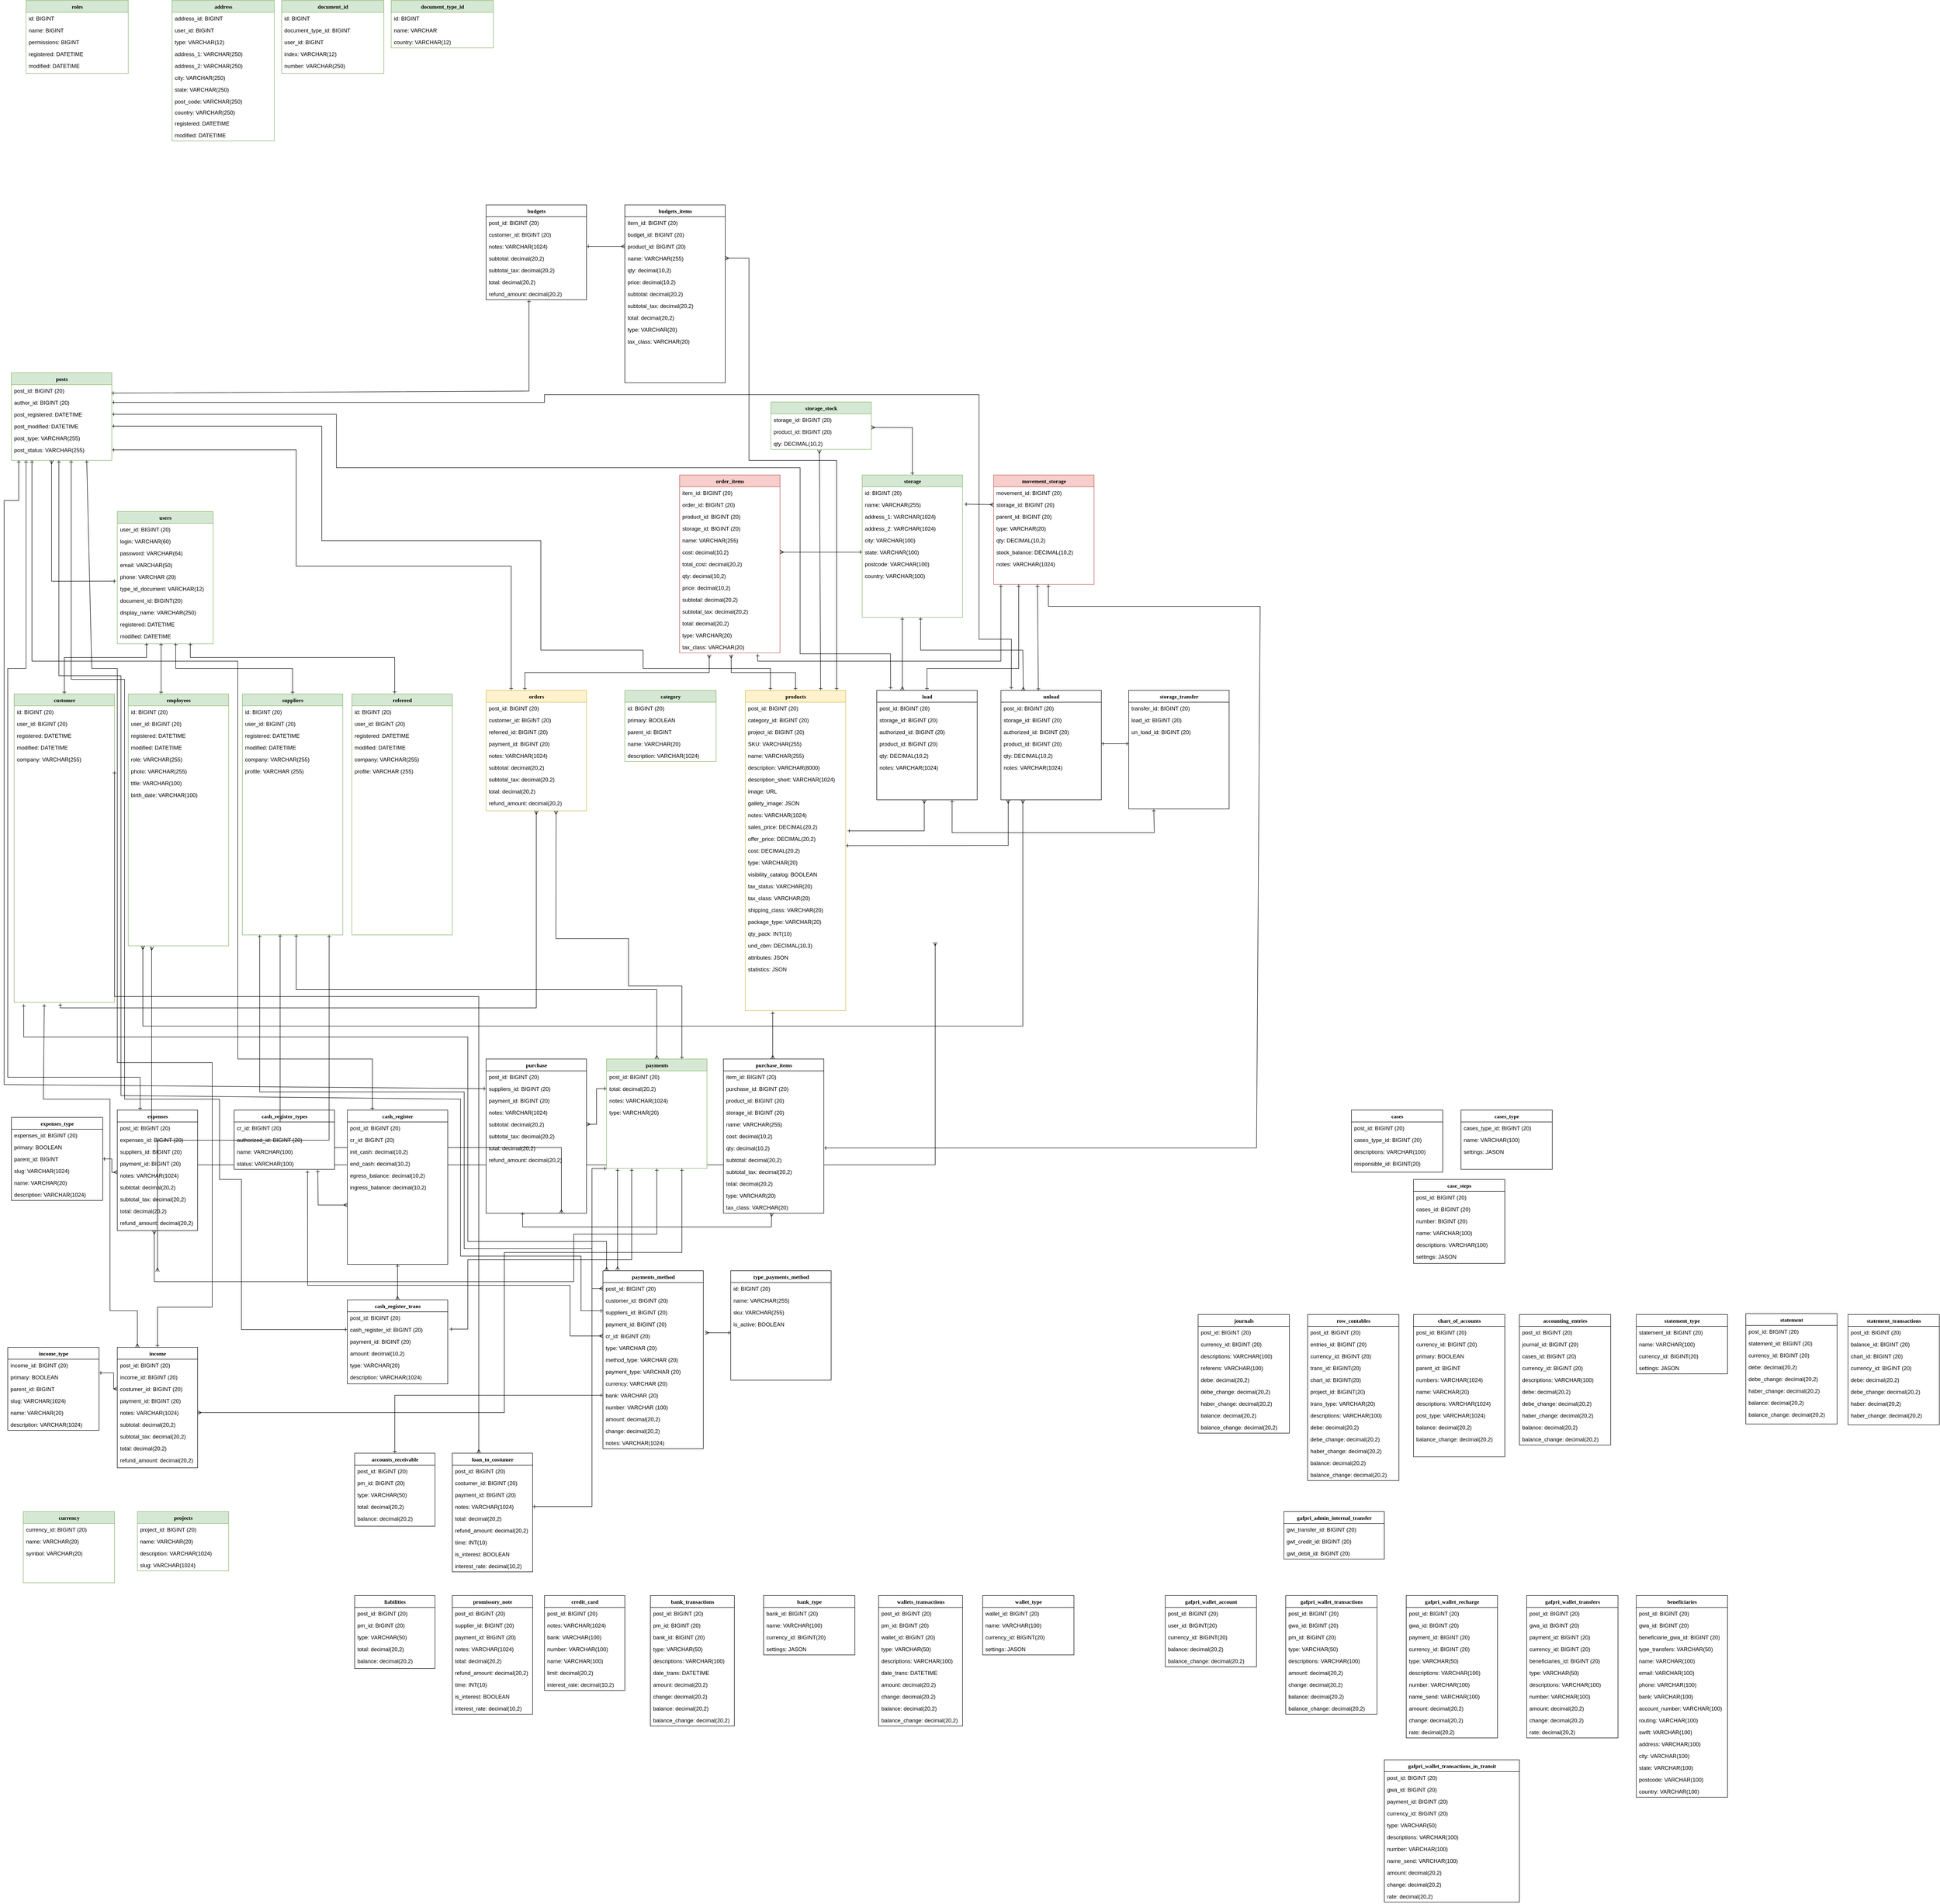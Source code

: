 <mxfile version="20.6.0" type="github">
  <diagram name="Page-1" id="9f46799a-70d6-7492-0946-bef42562c5a5">
    <mxGraphModel dx="946" dy="3646" grid="1" gridSize="8" guides="1" tooltips="1" connect="1" arrows="1" fold="1" page="1" pageScale="1" pageWidth="20000" pageHeight="3000" background="none" math="0" shadow="0">
      <root>
        <mxCell id="0" />
        <mxCell id="1" parent="0" />
        <mxCell id="VR0u80_VKsv71wtrGtez-1" value="users" style="swimlane;html=1;fontStyle=1;align=center;verticalAlign=top;childLayout=stackLayout;horizontal=1;startSize=26;horizontalStack=0;resizeParent=1;resizeLast=0;collapsible=1;marginBottom=0;swimlaneFillColor=#ffffff;rounded=0;shadow=0;comic=0;labelBackgroundColor=none;strokeWidth=1;fillColor=#d5e8d4;fontFamily=Verdana;fontSize=12;strokeColor=#82b366;" parent="1" vertex="1">
          <mxGeometry x="256" width="210" height="290" as="geometry" />
        </mxCell>
        <mxCell id="VR0u80_VKsv71wtrGtez-2" value="user_id: BIGINT (20)" style="text;html=1;strokeColor=none;fillColor=none;align=left;verticalAlign=top;spacingLeft=4;spacingRight=4;whiteSpace=wrap;overflow=hidden;rotatable=0;points=[[0,0.5],[1,0.5]];portConstraint=eastwest;" parent="VR0u80_VKsv71wtrGtez-1" vertex="1">
          <mxGeometry y="26" width="210" height="26" as="geometry" />
        </mxCell>
        <mxCell id="VR0u80_VKsv71wtrGtez-3" value="login: VARCHAR(60)" style="text;html=1;strokeColor=none;fillColor=none;align=left;verticalAlign=top;spacingLeft=4;spacingRight=4;whiteSpace=wrap;overflow=hidden;rotatable=0;points=[[0,0.5],[1,0.5]];portConstraint=eastwest;" parent="VR0u80_VKsv71wtrGtez-1" vertex="1">
          <mxGeometry y="52" width="210" height="26" as="geometry" />
        </mxCell>
        <mxCell id="VR0u80_VKsv71wtrGtez-4" value="password: VARCHAR(64)" style="text;html=1;strokeColor=none;fillColor=none;align=left;verticalAlign=top;spacingLeft=4;spacingRight=4;whiteSpace=wrap;overflow=hidden;rotatable=0;points=[[0,0.5],[1,0.5]];portConstraint=eastwest;" parent="VR0u80_VKsv71wtrGtez-1" vertex="1">
          <mxGeometry y="78" width="210" height="26" as="geometry" />
        </mxCell>
        <mxCell id="VR0u80_VKsv71wtrGtez-5" value="email: VARCHAR(50)" style="text;html=1;strokeColor=none;fillColor=none;align=left;verticalAlign=top;spacingLeft=4;spacingRight=4;whiteSpace=wrap;overflow=hidden;rotatable=0;points=[[0,0.5],[1,0.5]];portConstraint=eastwest;" parent="VR0u80_VKsv71wtrGtez-1" vertex="1">
          <mxGeometry y="104" width="210" height="26" as="geometry" />
        </mxCell>
        <mxCell id="VR0u80_VKsv71wtrGtez-22" value="phone: VARCHAR (20)" style="text;html=1;strokeColor=none;fillColor=none;align=left;verticalAlign=top;spacingLeft=4;spacingRight=4;whiteSpace=wrap;overflow=hidden;rotatable=0;points=[[0,0.5],[1,0.5]];portConstraint=eastwest;" parent="VR0u80_VKsv71wtrGtez-1" vertex="1">
          <mxGeometry y="130" width="210" height="26" as="geometry" />
        </mxCell>
        <mxCell id="VR0u80_VKsv71wtrGtez-24" value="type_id_document: VARCHAR(12)" style="text;html=1;strokeColor=none;fillColor=none;align=left;verticalAlign=top;spacingLeft=4;spacingRight=4;whiteSpace=wrap;overflow=hidden;rotatable=0;points=[[0,0.5],[1,0.5]];portConstraint=eastwest;" parent="VR0u80_VKsv71wtrGtez-1" vertex="1">
          <mxGeometry y="156" width="210" height="26" as="geometry" />
        </mxCell>
        <mxCell id="VR0u80_VKsv71wtrGtez-23" value="document_id: BIGINT(20)" style="text;html=1;strokeColor=none;fillColor=none;align=left;verticalAlign=top;spacingLeft=4;spacingRight=4;whiteSpace=wrap;overflow=hidden;rotatable=0;points=[[0,0.5],[1,0.5]];portConstraint=eastwest;" parent="VR0u80_VKsv71wtrGtez-1" vertex="1">
          <mxGeometry y="182" width="210" height="26" as="geometry" />
        </mxCell>
        <mxCell id="VR0u80_VKsv71wtrGtez-26" value="display_name: VARCHAR(250)" style="text;html=1;strokeColor=none;fillColor=none;align=left;verticalAlign=top;spacingLeft=4;spacingRight=4;whiteSpace=wrap;overflow=hidden;rotatable=0;points=[[0,0.5],[1,0.5]];portConstraint=eastwest;" parent="VR0u80_VKsv71wtrGtez-1" vertex="1">
          <mxGeometry y="208" width="210" height="26" as="geometry" />
        </mxCell>
        <mxCell id="VR0u80_VKsv71wtrGtez-6" value="registered: DATETIME" style="text;html=1;strokeColor=none;fillColor=none;align=left;verticalAlign=top;spacingLeft=4;spacingRight=4;whiteSpace=wrap;overflow=hidden;rotatable=0;points=[[0,0.5],[1,0.5]];portConstraint=eastwest;" parent="VR0u80_VKsv71wtrGtez-1" vertex="1">
          <mxGeometry y="234" width="210" height="26" as="geometry" />
        </mxCell>
        <mxCell id="VR0u80_VKsv71wtrGtez-7" value="modified: DATETIME" style="text;html=1;strokeColor=none;fillColor=none;align=left;verticalAlign=top;spacingLeft=4;spacingRight=4;whiteSpace=wrap;overflow=hidden;rotatable=0;points=[[0,0.5],[1,0.5]];portConstraint=eastwest;" parent="VR0u80_VKsv71wtrGtez-1" vertex="1">
          <mxGeometry y="260" width="210" height="26" as="geometry" />
        </mxCell>
        <mxCell id="VR0u80_VKsv71wtrGtez-37" value="customer" style="swimlane;html=1;fontStyle=1;align=center;verticalAlign=top;childLayout=stackLayout;horizontal=1;startSize=26;horizontalStack=0;resizeParent=1;resizeLast=0;collapsible=1;marginBottom=0;swimlaneFillColor=#ffffff;rounded=0;shadow=0;comic=0;labelBackgroundColor=none;strokeWidth=1;fillColor=#d5e8d4;fontFamily=Verdana;fontSize=12;strokeColor=#82b366;" parent="1" vertex="1">
          <mxGeometry x="30" y="400" width="220" height="676" as="geometry" />
        </mxCell>
        <mxCell id="VR0u80_VKsv71wtrGtez-38" value="id: BIGINT (20)" style="text;html=1;strokeColor=none;fillColor=none;align=left;verticalAlign=top;spacingLeft=4;spacingRight=4;whiteSpace=wrap;overflow=hidden;rotatable=0;points=[[0,0.5],[1,0.5]];portConstraint=eastwest;" parent="VR0u80_VKsv71wtrGtez-37" vertex="1">
          <mxGeometry y="26" width="220" height="26" as="geometry" />
        </mxCell>
        <mxCell id="VR0u80_VKsv71wtrGtez-65" value="user_id: BIGINT (20)" style="text;html=1;strokeColor=none;fillColor=none;align=left;verticalAlign=top;spacingLeft=4;spacingRight=4;whiteSpace=wrap;overflow=hidden;rotatable=0;points=[[0,0.5],[1,0.5]];portConstraint=eastwest;" parent="VR0u80_VKsv71wtrGtez-37" vertex="1">
          <mxGeometry y="52" width="220" height="26" as="geometry" />
        </mxCell>
        <mxCell id="VR0u80_VKsv71wtrGtez-46" value="registered: DATETIME" style="text;html=1;strokeColor=none;fillColor=none;align=left;verticalAlign=top;spacingLeft=4;spacingRight=4;whiteSpace=wrap;overflow=hidden;rotatable=0;points=[[0,0.5],[1,0.5]];portConstraint=eastwest;" parent="VR0u80_VKsv71wtrGtez-37" vertex="1">
          <mxGeometry y="78" width="220" height="26" as="geometry" />
        </mxCell>
        <mxCell id="VR0u80_VKsv71wtrGtez-47" value="modified: DATETIME" style="text;html=1;strokeColor=none;fillColor=none;align=left;verticalAlign=top;spacingLeft=4;spacingRight=4;whiteSpace=wrap;overflow=hidden;rotatable=0;points=[[0,0.5],[1,0.5]];portConstraint=eastwest;" parent="VR0u80_VKsv71wtrGtez-37" vertex="1">
          <mxGeometry y="104" width="220" height="26" as="geometry" />
        </mxCell>
        <mxCell id="VR0u80_VKsv71wtrGtez-51" value="company: VARCHAR(255)" style="text;html=1;strokeColor=none;fillColor=none;align=left;verticalAlign=top;spacingLeft=4;spacingRight=4;whiteSpace=wrap;overflow=hidden;rotatable=0;points=[[0,0.5],[1,0.5]];portConstraint=eastwest;" parent="VR0u80_VKsv71wtrGtez-37" vertex="1">
          <mxGeometry y="130" width="220" height="26" as="geometry" />
        </mxCell>
        <mxCell id="VR0u80_VKsv71wtrGtez-108" value="employees" style="swimlane;html=1;fontStyle=1;align=center;verticalAlign=top;childLayout=stackLayout;horizontal=1;startSize=26;horizontalStack=0;resizeParent=1;resizeLast=0;collapsible=1;marginBottom=0;swimlaneFillColor=#ffffff;rounded=0;shadow=0;comic=0;labelBackgroundColor=none;strokeWidth=1;fillColor=#d5e8d4;fontFamily=Verdana;fontSize=12;strokeColor=#82b366;" parent="1" vertex="1">
          <mxGeometry x="280" y="400" width="220" height="552" as="geometry" />
        </mxCell>
        <mxCell id="VR0u80_VKsv71wtrGtez-109" value="id: BIGINT (20)" style="text;html=1;strokeColor=none;fillColor=none;align=left;verticalAlign=top;spacingLeft=4;spacingRight=4;whiteSpace=wrap;overflow=hidden;rotatable=0;points=[[0,0.5],[1,0.5]];portConstraint=eastwest;" parent="VR0u80_VKsv71wtrGtez-108" vertex="1">
          <mxGeometry y="26" width="220" height="26" as="geometry" />
        </mxCell>
        <mxCell id="VR0u80_VKsv71wtrGtez-110" value="user_id: BIGINT (20)" style="text;html=1;strokeColor=none;fillColor=none;align=left;verticalAlign=top;spacingLeft=4;spacingRight=4;whiteSpace=wrap;overflow=hidden;rotatable=0;points=[[0,0.5],[1,0.5]];portConstraint=eastwest;" parent="VR0u80_VKsv71wtrGtez-108" vertex="1">
          <mxGeometry y="52" width="220" height="26" as="geometry" />
        </mxCell>
        <mxCell id="VR0u80_VKsv71wtrGtez-115" value="registered: DATETIME" style="text;html=1;strokeColor=none;fillColor=none;align=left;verticalAlign=top;spacingLeft=4;spacingRight=4;whiteSpace=wrap;overflow=hidden;rotatable=0;points=[[0,0.5],[1,0.5]];portConstraint=eastwest;" parent="VR0u80_VKsv71wtrGtez-108" vertex="1">
          <mxGeometry y="78" width="220" height="26" as="geometry" />
        </mxCell>
        <mxCell id="VR0u80_VKsv71wtrGtez-116" value="modified: DATETIME" style="text;html=1;strokeColor=none;fillColor=none;align=left;verticalAlign=top;spacingLeft=4;spacingRight=4;whiteSpace=wrap;overflow=hidden;rotatable=0;points=[[0,0.5],[1,0.5]];portConstraint=eastwest;" parent="VR0u80_VKsv71wtrGtez-108" vertex="1">
          <mxGeometry y="104" width="220" height="26" as="geometry" />
        </mxCell>
        <mxCell id="VR0u80_VKsv71wtrGtez-134" value="role: VARCHAR(255)" style="text;html=1;strokeColor=none;fillColor=none;align=left;verticalAlign=top;spacingLeft=4;spacingRight=4;whiteSpace=wrap;overflow=hidden;rotatable=0;points=[[0,0.5],[1,0.5]];portConstraint=eastwest;" parent="VR0u80_VKsv71wtrGtez-108" vertex="1">
          <mxGeometry y="130" width="220" height="26" as="geometry" />
        </mxCell>
        <mxCell id="VR0u80_VKsv71wtrGtez-136" value="photo: VARCHAR(255)" style="text;html=1;strokeColor=none;fillColor=none;align=left;verticalAlign=top;spacingLeft=4;spacingRight=4;whiteSpace=wrap;overflow=hidden;rotatable=0;points=[[0,0.5],[1,0.5]];portConstraint=eastwest;" parent="VR0u80_VKsv71wtrGtez-108" vertex="1">
          <mxGeometry y="156" width="220" height="26" as="geometry" />
        </mxCell>
        <mxCell id="VR0u80_VKsv71wtrGtez-133" value="title: VARCHAR(100)" style="text;html=1;strokeColor=none;fillColor=none;align=left;verticalAlign=top;spacingLeft=4;spacingRight=4;whiteSpace=wrap;overflow=hidden;rotatable=0;points=[[0,0.5],[1,0.5]];portConstraint=eastwest;" parent="VR0u80_VKsv71wtrGtez-108" vertex="1">
          <mxGeometry y="182" width="220" height="26" as="geometry" />
        </mxCell>
        <mxCell id="VR0u80_VKsv71wtrGtez-137" value="birth_date: VARCHAR(100)" style="text;html=1;strokeColor=none;fillColor=none;align=left;verticalAlign=top;spacingLeft=4;spacingRight=4;whiteSpace=wrap;overflow=hidden;rotatable=0;points=[[0,0.5],[1,0.5]];portConstraint=eastwest;" parent="VR0u80_VKsv71wtrGtez-108" vertex="1">
          <mxGeometry y="208" width="220" height="26" as="geometry" />
        </mxCell>
        <mxCell id="VR0u80_VKsv71wtrGtez-153" value="suppliers" style="swimlane;html=1;fontStyle=1;align=center;verticalAlign=top;childLayout=stackLayout;horizontal=1;startSize=26;horizontalStack=0;resizeParent=1;resizeLast=0;collapsible=1;marginBottom=0;swimlaneFillColor=#ffffff;rounded=0;shadow=0;comic=0;labelBackgroundColor=none;strokeWidth=1;fillColor=#d5e8d4;fontFamily=Verdana;fontSize=12;strokeColor=#82b366;" parent="1" vertex="1">
          <mxGeometry x="530" y="400" width="220" height="528" as="geometry" />
        </mxCell>
        <mxCell id="VR0u80_VKsv71wtrGtez-154" value="id: BIGINT (20)" style="text;html=1;strokeColor=none;fillColor=none;align=left;verticalAlign=top;spacingLeft=4;spacingRight=4;whiteSpace=wrap;overflow=hidden;rotatable=0;points=[[0,0.5],[1,0.5]];portConstraint=eastwest;" parent="VR0u80_VKsv71wtrGtez-153" vertex="1">
          <mxGeometry y="26" width="220" height="26" as="geometry" />
        </mxCell>
        <mxCell id="VR0u80_VKsv71wtrGtez-155" value="user_id: BIGINT (20)" style="text;html=1;strokeColor=none;fillColor=none;align=left;verticalAlign=top;spacingLeft=4;spacingRight=4;whiteSpace=wrap;overflow=hidden;rotatable=0;points=[[0,0.5],[1,0.5]];portConstraint=eastwest;" parent="VR0u80_VKsv71wtrGtez-153" vertex="1">
          <mxGeometry y="52" width="220" height="26" as="geometry" />
        </mxCell>
        <mxCell id="VR0u80_VKsv71wtrGtez-160" value="registered: DATETIME" style="text;html=1;strokeColor=none;fillColor=none;align=left;verticalAlign=top;spacingLeft=4;spacingRight=4;whiteSpace=wrap;overflow=hidden;rotatable=0;points=[[0,0.5],[1,0.5]];portConstraint=eastwest;" parent="VR0u80_VKsv71wtrGtez-153" vertex="1">
          <mxGeometry y="78" width="220" height="26" as="geometry" />
        </mxCell>
        <mxCell id="VR0u80_VKsv71wtrGtez-161" value="modified: DATETIME" style="text;html=1;strokeColor=none;fillColor=none;align=left;verticalAlign=top;spacingLeft=4;spacingRight=4;whiteSpace=wrap;overflow=hidden;rotatable=0;points=[[0,0.5],[1,0.5]];portConstraint=eastwest;" parent="VR0u80_VKsv71wtrGtez-153" vertex="1">
          <mxGeometry y="104" width="220" height="26" as="geometry" />
        </mxCell>
        <mxCell id="j2f_KIIWgsUXbl4hviDt-1" value="company: VARCHAR(255)" style="text;html=1;strokeColor=none;fillColor=none;align=left;verticalAlign=top;spacingLeft=4;spacingRight=4;whiteSpace=wrap;overflow=hidden;rotatable=0;points=[[0,0.5],[1,0.5]];portConstraint=eastwest;" parent="VR0u80_VKsv71wtrGtez-153" vertex="1">
          <mxGeometry y="130" width="220" height="26" as="geometry" />
        </mxCell>
        <mxCell id="VR0u80_VKsv71wtrGtez-177" value="profile: VARCHAR (255)" style="text;html=1;strokeColor=none;fillColor=none;align=left;verticalAlign=top;spacingLeft=4;spacingRight=4;whiteSpace=wrap;overflow=hidden;rotatable=0;points=[[0,0.5],[1,0.5]];portConstraint=eastwest;" parent="VR0u80_VKsv71wtrGtez-153" vertex="1">
          <mxGeometry y="156" width="220" height="26" as="geometry" />
        </mxCell>
        <mxCell id="VR0u80_VKsv71wtrGtez-181" value="referred" style="swimlane;html=1;fontStyle=1;align=center;verticalAlign=top;childLayout=stackLayout;horizontal=1;startSize=26;horizontalStack=0;resizeParent=1;resizeLast=0;collapsible=1;marginBottom=0;swimlaneFillColor=#ffffff;rounded=0;shadow=0;comic=0;labelBackgroundColor=none;strokeWidth=1;fillColor=#d5e8d4;fontFamily=Verdana;fontSize=12;strokeColor=#82b366;" parent="1" vertex="1">
          <mxGeometry x="770" y="400" width="220" height="528" as="geometry" />
        </mxCell>
        <mxCell id="VR0u80_VKsv71wtrGtez-182" value="id: BIGINT (20)" style="text;html=1;strokeColor=none;fillColor=none;align=left;verticalAlign=top;spacingLeft=4;spacingRight=4;whiteSpace=wrap;overflow=hidden;rotatable=0;points=[[0,0.5],[1,0.5]];portConstraint=eastwest;" parent="VR0u80_VKsv71wtrGtez-181" vertex="1">
          <mxGeometry y="26" width="220" height="26" as="geometry" />
        </mxCell>
        <mxCell id="VR0u80_VKsv71wtrGtez-183" value="user_id: BIGINT (20)" style="text;html=1;strokeColor=none;fillColor=none;align=left;verticalAlign=top;spacingLeft=4;spacingRight=4;whiteSpace=wrap;overflow=hidden;rotatable=0;points=[[0,0.5],[1,0.5]];portConstraint=eastwest;" parent="VR0u80_VKsv71wtrGtez-181" vertex="1">
          <mxGeometry y="52" width="220" height="26" as="geometry" />
        </mxCell>
        <mxCell id="VR0u80_VKsv71wtrGtez-188" value="registered: DATETIME" style="text;html=1;strokeColor=none;fillColor=none;align=left;verticalAlign=top;spacingLeft=4;spacingRight=4;whiteSpace=wrap;overflow=hidden;rotatable=0;points=[[0,0.5],[1,0.5]];portConstraint=eastwest;" parent="VR0u80_VKsv71wtrGtez-181" vertex="1">
          <mxGeometry y="78" width="220" height="26" as="geometry" />
        </mxCell>
        <mxCell id="VR0u80_VKsv71wtrGtez-189" value="modified: DATETIME" style="text;html=1;strokeColor=none;fillColor=none;align=left;verticalAlign=top;spacingLeft=4;spacingRight=4;whiteSpace=wrap;overflow=hidden;rotatable=0;points=[[0,0.5],[1,0.5]];portConstraint=eastwest;" parent="VR0u80_VKsv71wtrGtez-181" vertex="1">
          <mxGeometry y="104" width="220" height="26" as="geometry" />
        </mxCell>
        <mxCell id="VR0u80_VKsv71wtrGtez-192" value="company: VARCHAR(255)" style="text;html=1;strokeColor=none;fillColor=none;align=left;verticalAlign=top;spacingLeft=4;spacingRight=4;whiteSpace=wrap;overflow=hidden;rotatable=0;points=[[0,0.5],[1,0.5]];portConstraint=eastwest;" parent="VR0u80_VKsv71wtrGtez-181" vertex="1">
          <mxGeometry y="130" width="220" height="26" as="geometry" />
        </mxCell>
        <mxCell id="j2f_KIIWgsUXbl4hviDt-2" value="profile: VARCHAR (255)" style="text;html=1;strokeColor=none;fillColor=none;align=left;verticalAlign=top;spacingLeft=4;spacingRight=4;whiteSpace=wrap;overflow=hidden;rotatable=0;points=[[0,0.5],[1,0.5]];portConstraint=eastwest;" parent="VR0u80_VKsv71wtrGtez-181" vertex="1">
          <mxGeometry y="156" width="220" height="26" as="geometry" />
        </mxCell>
        <mxCell id="VR0u80_VKsv71wtrGtez-204" value="orders" style="swimlane;html=1;fontStyle=1;align=center;verticalAlign=top;childLayout=stackLayout;horizontal=1;startSize=26;horizontalStack=0;resizeParent=1;resizeLast=0;collapsible=1;marginBottom=0;swimlaneFillColor=#ffffff;rounded=0;shadow=0;comic=0;labelBackgroundColor=none;strokeWidth=1;fillColor=#fff2cc;fontFamily=Verdana;fontSize=12;strokeColor=#d6b656;" parent="1" vertex="1">
          <mxGeometry x="1064" y="392" width="220" height="264" as="geometry" />
        </mxCell>
        <mxCell id="VR0u80_VKsv71wtrGtez-205" value="post_id: BIGINT (20)" style="text;html=1;strokeColor=none;fillColor=none;align=left;verticalAlign=top;spacingLeft=4;spacingRight=4;whiteSpace=wrap;overflow=hidden;rotatable=0;points=[[0,0.5],[1,0.5]];portConstraint=eastwest;" parent="VR0u80_VKsv71wtrGtez-204" vertex="1">
          <mxGeometry y="26" width="220" height="26" as="geometry" />
        </mxCell>
        <mxCell id="VR0u80_VKsv71wtrGtez-206" value="customer_id: BIGINT (20)" style="text;html=1;strokeColor=none;fillColor=none;align=left;verticalAlign=top;spacingLeft=4;spacingRight=4;whiteSpace=wrap;overflow=hidden;rotatable=0;points=[[0,0.5],[1,0.5]];portConstraint=eastwest;" parent="VR0u80_VKsv71wtrGtez-204" vertex="1">
          <mxGeometry y="52" width="220" height="26" as="geometry" />
        </mxCell>
        <mxCell id="VR0u80_VKsv71wtrGtez-249" value="referred_id: BIGINT (20)" style="text;html=1;strokeColor=none;fillColor=none;align=left;verticalAlign=top;spacingLeft=4;spacingRight=4;whiteSpace=wrap;overflow=hidden;rotatable=0;points=[[0,0.5],[1,0.5]];portConstraint=eastwest;" parent="VR0u80_VKsv71wtrGtez-204" vertex="1">
          <mxGeometry y="78" width="220" height="26" as="geometry" />
        </mxCell>
        <mxCell id="VR0u80_VKsv71wtrGtez-282" value="payment_id: BIGINT (20)" style="text;html=1;strokeColor=none;fillColor=none;align=left;verticalAlign=top;spacingLeft=4;spacingRight=4;whiteSpace=wrap;overflow=hidden;rotatable=0;points=[[0,0.5],[1,0.5]];portConstraint=eastwest;" parent="VR0u80_VKsv71wtrGtez-204" vertex="1">
          <mxGeometry y="104" width="220" height="26" as="geometry" />
        </mxCell>
        <mxCell id="VR0u80_VKsv71wtrGtez-252" value="notes: VARCHAR(1024)" style="text;html=1;strokeColor=none;fillColor=none;align=left;verticalAlign=top;spacingLeft=4;spacingRight=4;whiteSpace=wrap;overflow=hidden;rotatable=0;points=[[0,0.5],[1,0.5]];portConstraint=eastwest;" parent="VR0u80_VKsv71wtrGtez-204" vertex="1">
          <mxGeometry y="130" width="220" height="26" as="geometry" />
        </mxCell>
        <mxCell id="i--I7VEVkHYuIXu8u2YN-189" value="subtotal: decimal(20,2)" style="text;html=1;strokeColor=none;fillColor=none;align=left;verticalAlign=top;spacingLeft=4;spacingRight=4;whiteSpace=wrap;overflow=hidden;rotatable=0;points=[[0,0.5],[1,0.5]];portConstraint=eastwest;" parent="VR0u80_VKsv71wtrGtez-204" vertex="1">
          <mxGeometry y="156" width="220" height="26" as="geometry" />
        </mxCell>
        <mxCell id="i--I7VEVkHYuIXu8u2YN-190" value="subtotal_tax: decimal(20,2)" style="text;html=1;strokeColor=none;fillColor=none;align=left;verticalAlign=top;spacingLeft=4;spacingRight=4;whiteSpace=wrap;overflow=hidden;rotatable=0;points=[[0,0.5],[1,0.5]];portConstraint=eastwest;" parent="VR0u80_VKsv71wtrGtez-204" vertex="1">
          <mxGeometry y="182" width="220" height="26" as="geometry" />
        </mxCell>
        <mxCell id="VR0u80_VKsv71wtrGtez-254" value="total: decimal(20,2)" style="text;html=1;strokeColor=none;fillColor=none;align=left;verticalAlign=top;spacingLeft=4;spacingRight=4;whiteSpace=wrap;overflow=hidden;rotatable=0;points=[[0,0.5],[1,0.5]];portConstraint=eastwest;" parent="VR0u80_VKsv71wtrGtez-204" vertex="1">
          <mxGeometry y="208" width="220" height="26" as="geometry" />
        </mxCell>
        <mxCell id="VR0u80_VKsv71wtrGtez-256" value="refund_amount: decimal(20,2)" style="text;html=1;strokeColor=none;fillColor=none;align=left;verticalAlign=top;spacingLeft=4;spacingRight=4;whiteSpace=wrap;overflow=hidden;rotatable=0;points=[[0,0.5],[1,0.5]];portConstraint=eastwest;" parent="VR0u80_VKsv71wtrGtez-204" vertex="1">
          <mxGeometry y="234" width="220" height="26" as="geometry" />
        </mxCell>
        <mxCell id="VR0u80_VKsv71wtrGtez-233" value="" style="edgeStyle=elbowEdgeStyle;elbow=vertical;endArrow=ERone;html=1;rounded=0;entryX=0.5;entryY=0;entryDx=0;entryDy=0;endFill=0;startArrow=ERone;startFill=0;" parent="1" target="VR0u80_VKsv71wtrGtez-37" edge="1">
          <mxGeometry width="50" height="50" relative="1" as="geometry">
            <mxPoint x="320" y="288" as="sourcePoint" />
            <mxPoint x="650" y="232" as="targetPoint" />
            <Array as="points">
              <mxPoint x="216" y="320" />
            </Array>
          </mxGeometry>
        </mxCell>
        <mxCell id="VR0u80_VKsv71wtrGtez-234" value="" style="endArrow=ERone;html=1;rounded=0;startArrow=ERone;startFill=0;endFill=0;" parent="1" edge="1">
          <mxGeometry width="50" height="50" relative="1" as="geometry">
            <mxPoint x="352" y="288" as="sourcePoint" />
            <mxPoint x="352" y="400" as="targetPoint" />
            <Array as="points">
              <mxPoint x="352" y="344" />
            </Array>
          </mxGeometry>
        </mxCell>
        <mxCell id="VR0u80_VKsv71wtrGtez-235" value="" style="edgeStyle=elbowEdgeStyle;elbow=vertical;endArrow=ERone;html=1;rounded=0;entryX=0.5;entryY=0;entryDx=0;entryDy=0;startArrow=ERone;startFill=0;endFill=0;" parent="1" target="VR0u80_VKsv71wtrGtez-153" edge="1">
          <mxGeometry width="50" height="50" relative="1" as="geometry">
            <mxPoint x="384" y="288" as="sourcePoint" />
            <mxPoint x="530" y="320" as="targetPoint" />
          </mxGeometry>
        </mxCell>
        <mxCell id="VR0u80_VKsv71wtrGtez-236" value="" style="edgeStyle=elbowEdgeStyle;elbow=vertical;endArrow=ERone;html=1;rounded=0;entryX=0.426;entryY=-0.001;entryDx=0;entryDy=0;entryPerimeter=0;startArrow=ERone;startFill=0;endFill=0;" parent="1" target="VR0u80_VKsv71wtrGtez-181" edge="1">
          <mxGeometry width="50" height="50" relative="1" as="geometry">
            <mxPoint x="416" y="288" as="sourcePoint" />
            <mxPoint x="866" y="288" as="targetPoint" />
            <Array as="points">
              <mxPoint x="880" y="320" />
              <mxPoint x="792" y="320" />
            </Array>
          </mxGeometry>
        </mxCell>
        <mxCell id="VR0u80_VKsv71wtrGtez-238" value="" style="edgeStyle=elbowEdgeStyle;elbow=vertical;endArrow=ERmany;html=1;rounded=0;entryX=0.5;entryY=1;entryDx=0;entryDy=0;endFill=0;startArrow=ERone;startFill=0;" parent="1" target="VR0u80_VKsv71wtrGtez-204" edge="1">
          <mxGeometry width="50" height="50" relative="1" as="geometry">
            <mxPoint x="131" y="1078" as="sourcePoint" />
            <mxPoint x="1373" y="710" as="targetPoint" />
            <Array as="points">
              <mxPoint x="832" y="1088" />
              <mxPoint x="800" y="1126" />
            </Array>
          </mxGeometry>
        </mxCell>
        <mxCell id="i--I7VEVkHYuIXu8u2YN-1" value="products" style="swimlane;html=1;fontStyle=1;align=center;verticalAlign=top;childLayout=stackLayout;horizontal=1;startSize=26;horizontalStack=0;resizeParent=1;resizeLast=0;collapsible=1;marginBottom=0;swimlaneFillColor=#ffffff;rounded=0;shadow=0;comic=0;labelBackgroundColor=none;strokeWidth=1;fillColor=#fff2cc;fontFamily=Verdana;fontSize=12;strokeColor=#d6b656;" parent="1" vertex="1">
          <mxGeometry x="1632" y="392" width="220" height="702" as="geometry" />
        </mxCell>
        <mxCell id="i--I7VEVkHYuIXu8u2YN-2" value="post_id: BIGINT (20)" style="text;html=1;strokeColor=none;fillColor=none;align=left;verticalAlign=top;spacingLeft=4;spacingRight=4;whiteSpace=wrap;overflow=hidden;rotatable=0;points=[[0,0.5],[1,0.5]];portConstraint=eastwest;" parent="i--I7VEVkHYuIXu8u2YN-1" vertex="1">
          <mxGeometry y="26" width="220" height="26" as="geometry" />
        </mxCell>
        <mxCell id="i--I7VEVkHYuIXu8u2YN-13" value="category_id: BIGINT (20)" style="text;html=1;strokeColor=none;fillColor=none;align=left;verticalAlign=top;spacingLeft=4;spacingRight=4;whiteSpace=wrap;overflow=hidden;rotatable=0;points=[[0,0.5],[1,0.5]];portConstraint=eastwest;" parent="i--I7VEVkHYuIXu8u2YN-1" vertex="1">
          <mxGeometry y="52" width="220" height="26" as="geometry" />
        </mxCell>
        <mxCell id="i--I7VEVkHYuIXu8u2YN-21" value="project_id: BIGINT (20)" style="text;html=1;strokeColor=none;fillColor=none;align=left;verticalAlign=top;spacingLeft=4;spacingRight=4;whiteSpace=wrap;overflow=hidden;rotatable=0;points=[[0,0.5],[1,0.5]];portConstraint=eastwest;" parent="i--I7VEVkHYuIXu8u2YN-1" vertex="1">
          <mxGeometry y="78" width="220" height="26" as="geometry" />
        </mxCell>
        <mxCell id="i--I7VEVkHYuIXu8u2YN-11" value="SKU: VARCHAR(255)" style="text;html=1;strokeColor=none;fillColor=none;align=left;verticalAlign=top;spacingLeft=4;spacingRight=4;whiteSpace=wrap;overflow=hidden;rotatable=0;points=[[0,0.5],[1,0.5]];portConstraint=eastwest;" parent="i--I7VEVkHYuIXu8u2YN-1" vertex="1">
          <mxGeometry y="104" width="220" height="26" as="geometry" />
        </mxCell>
        <mxCell id="i--I7VEVkHYuIXu8u2YN-16" value="name: VARCHAR(255)" style="text;html=1;strokeColor=none;fillColor=none;align=left;verticalAlign=top;spacingLeft=4;spacingRight=4;whiteSpace=wrap;overflow=hidden;rotatable=0;points=[[0,0.5],[1,0.5]];portConstraint=eastwest;" parent="i--I7VEVkHYuIXu8u2YN-1" vertex="1">
          <mxGeometry y="130" width="220" height="26" as="geometry" />
        </mxCell>
        <mxCell id="i--I7VEVkHYuIXu8u2YN-18" value="description: VARCHAR(8000)" style="text;html=1;strokeColor=none;fillColor=none;align=left;verticalAlign=top;spacingLeft=4;spacingRight=4;whiteSpace=wrap;overflow=hidden;rotatable=0;points=[[0,0.5],[1,0.5]];portConstraint=eastwest;" parent="i--I7VEVkHYuIXu8u2YN-1" vertex="1">
          <mxGeometry y="156" width="220" height="26" as="geometry" />
        </mxCell>
        <mxCell id="i--I7VEVkHYuIXu8u2YN-17" value="description_short: VARCHAR(1024)" style="text;html=1;strokeColor=none;fillColor=none;align=left;verticalAlign=top;spacingLeft=4;spacingRight=4;whiteSpace=wrap;overflow=hidden;rotatable=0;points=[[0,0.5],[1,0.5]];portConstraint=eastwest;" parent="i--I7VEVkHYuIXu8u2YN-1" vertex="1">
          <mxGeometry y="182" width="220" height="26" as="geometry" />
        </mxCell>
        <mxCell id="i--I7VEVkHYuIXu8u2YN-14" value="image: URL" style="text;html=1;strokeColor=none;fillColor=none;align=left;verticalAlign=top;spacingLeft=4;spacingRight=4;whiteSpace=wrap;overflow=hidden;rotatable=0;points=[[0,0.5],[1,0.5]];portConstraint=eastwest;" parent="i--I7VEVkHYuIXu8u2YN-1" vertex="1">
          <mxGeometry y="208" width="220" height="26" as="geometry" />
        </mxCell>
        <mxCell id="i--I7VEVkHYuIXu8u2YN-15" value="gallety_image: JSON" style="text;html=1;strokeColor=none;fillColor=none;align=left;verticalAlign=top;spacingLeft=4;spacingRight=4;whiteSpace=wrap;overflow=hidden;rotatable=0;points=[[0,0.5],[1,0.5]];portConstraint=eastwest;" parent="i--I7VEVkHYuIXu8u2YN-1" vertex="1">
          <mxGeometry y="234" width="220" height="26" as="geometry" />
        </mxCell>
        <mxCell id="i--I7VEVkHYuIXu8u2YN-9" value="notes: VARCHAR(1024)" style="text;html=1;strokeColor=none;fillColor=none;align=left;verticalAlign=top;spacingLeft=4;spacingRight=4;whiteSpace=wrap;overflow=hidden;rotatable=0;points=[[0,0.5],[1,0.5]];portConstraint=eastwest;" parent="i--I7VEVkHYuIXu8u2YN-1" vertex="1">
          <mxGeometry y="260" width="220" height="26" as="geometry" />
        </mxCell>
        <mxCell id="i--I7VEVkHYuIXu8u2YN-19" value="sales_price: DECIMAL(20,2)" style="text;html=1;strokeColor=none;fillColor=none;align=left;verticalAlign=top;spacingLeft=4;spacingRight=4;whiteSpace=wrap;overflow=hidden;rotatable=0;points=[[0,0.5],[1,0.5]];portConstraint=eastwest;" parent="i--I7VEVkHYuIXu8u2YN-1" vertex="1">
          <mxGeometry y="286" width="220" height="26" as="geometry" />
        </mxCell>
        <mxCell id="i--I7VEVkHYuIXu8u2YN-20" value="offer_price: DECIMAL(20,2)" style="text;html=1;strokeColor=none;fillColor=none;align=left;verticalAlign=top;spacingLeft=4;spacingRight=4;whiteSpace=wrap;overflow=hidden;rotatable=0;points=[[0,0.5],[1,0.5]];portConstraint=eastwest;" parent="i--I7VEVkHYuIXu8u2YN-1" vertex="1">
          <mxGeometry y="312" width="220" height="26" as="geometry" />
        </mxCell>
        <mxCell id="i--I7VEVkHYuIXu8u2YN-22" value="cost: DECIMAL(20,2)" style="text;html=1;strokeColor=none;fillColor=none;align=left;verticalAlign=top;spacingLeft=4;spacingRight=4;whiteSpace=wrap;overflow=hidden;rotatable=0;points=[[0,0.5],[1,0.5]];portConstraint=eastwest;" parent="i--I7VEVkHYuIXu8u2YN-1" vertex="1">
          <mxGeometry y="338" width="220" height="26" as="geometry" />
        </mxCell>
        <mxCell id="i--I7VEVkHYuIXu8u2YN-23" value="type: VARCHAR(20)" style="text;html=1;strokeColor=none;fillColor=none;align=left;verticalAlign=top;spacingLeft=4;spacingRight=4;whiteSpace=wrap;overflow=hidden;rotatable=0;points=[[0,0.5],[1,0.5]];portConstraint=eastwest;" parent="i--I7VEVkHYuIXu8u2YN-1" vertex="1">
          <mxGeometry y="364" width="220" height="26" as="geometry" />
        </mxCell>
        <mxCell id="i--I7VEVkHYuIXu8u2YN-24" value="visibility_catalog: BOOLEAN" style="text;html=1;strokeColor=none;fillColor=none;align=left;verticalAlign=top;spacingLeft=4;spacingRight=4;whiteSpace=wrap;overflow=hidden;rotatable=0;points=[[0,0.5],[1,0.5]];portConstraint=eastwest;" parent="i--I7VEVkHYuIXu8u2YN-1" vertex="1">
          <mxGeometry y="390" width="220" height="26" as="geometry" />
        </mxCell>
        <mxCell id="i--I7VEVkHYuIXu8u2YN-25" value="tax_status: VARCHAR(20)" style="text;html=1;strokeColor=none;fillColor=none;align=left;verticalAlign=top;spacingLeft=4;spacingRight=4;whiteSpace=wrap;overflow=hidden;rotatable=0;points=[[0,0.5],[1,0.5]];portConstraint=eastwest;" parent="i--I7VEVkHYuIXu8u2YN-1" vertex="1">
          <mxGeometry y="416" width="220" height="26" as="geometry" />
        </mxCell>
        <mxCell id="i--I7VEVkHYuIXu8u2YN-26" value="tax_class: VARCHAR(20)" style="text;html=1;strokeColor=none;fillColor=none;align=left;verticalAlign=top;spacingLeft=4;spacingRight=4;whiteSpace=wrap;overflow=hidden;rotatable=0;points=[[0,0.5],[1,0.5]];portConstraint=eastwest;" parent="i--I7VEVkHYuIXu8u2YN-1" vertex="1">
          <mxGeometry y="442" width="220" height="26" as="geometry" />
        </mxCell>
        <mxCell id="i--I7VEVkHYuIXu8u2YN-27" value="shipping_class: VARCHAR(20)" style="text;html=1;strokeColor=none;fillColor=none;align=left;verticalAlign=top;spacingLeft=4;spacingRight=4;whiteSpace=wrap;overflow=hidden;rotatable=0;points=[[0,0.5],[1,0.5]];portConstraint=eastwest;" parent="i--I7VEVkHYuIXu8u2YN-1" vertex="1">
          <mxGeometry y="468" width="220" height="26" as="geometry" />
        </mxCell>
        <mxCell id="i--I7VEVkHYuIXu8u2YN-28" value="package_type: VARCHAR(20)" style="text;html=1;strokeColor=none;fillColor=none;align=left;verticalAlign=top;spacingLeft=4;spacingRight=4;whiteSpace=wrap;overflow=hidden;rotatable=0;points=[[0,0.5],[1,0.5]];portConstraint=eastwest;" parent="i--I7VEVkHYuIXu8u2YN-1" vertex="1">
          <mxGeometry y="494" width="220" height="26" as="geometry" />
        </mxCell>
        <mxCell id="i--I7VEVkHYuIXu8u2YN-29" value="qty_pack: INT(10)" style="text;html=1;strokeColor=none;fillColor=none;align=left;verticalAlign=top;spacingLeft=4;spacingRight=4;whiteSpace=wrap;overflow=hidden;rotatable=0;points=[[0,0.5],[1,0.5]];portConstraint=eastwest;" parent="i--I7VEVkHYuIXu8u2YN-1" vertex="1">
          <mxGeometry y="520" width="220" height="26" as="geometry" />
        </mxCell>
        <mxCell id="i--I7VEVkHYuIXu8u2YN-30" value="und_cbm: DECIMAL(10,3)" style="text;html=1;strokeColor=none;fillColor=none;align=left;verticalAlign=top;spacingLeft=4;spacingRight=4;whiteSpace=wrap;overflow=hidden;rotatable=0;points=[[0,0.5],[1,0.5]];portConstraint=eastwest;" parent="i--I7VEVkHYuIXu8u2YN-1" vertex="1">
          <mxGeometry y="546" width="220" height="26" as="geometry" />
        </mxCell>
        <mxCell id="i--I7VEVkHYuIXu8u2YN-31" value="attributes: JSON" style="text;html=1;strokeColor=none;fillColor=none;align=left;verticalAlign=top;spacingLeft=4;spacingRight=4;whiteSpace=wrap;overflow=hidden;rotatable=0;points=[[0,0.5],[1,0.5]];portConstraint=eastwest;" parent="i--I7VEVkHYuIXu8u2YN-1" vertex="1">
          <mxGeometry y="572" width="220" height="26" as="geometry" />
        </mxCell>
        <mxCell id="i--I7VEVkHYuIXu8u2YN-32" value="statistics: JSON" style="text;html=1;strokeColor=none;fillColor=none;align=left;verticalAlign=top;spacingLeft=4;spacingRight=4;whiteSpace=wrap;overflow=hidden;rotatable=0;points=[[0,0.5],[1,0.5]];portConstraint=eastwest;" parent="i--I7VEVkHYuIXu8u2YN-1" vertex="1">
          <mxGeometry y="598" width="220" height="26" as="geometry" />
        </mxCell>
        <mxCell id="i--I7VEVkHYuIXu8u2YN-33" value="order_items" style="swimlane;html=1;fontStyle=1;align=center;verticalAlign=top;childLayout=stackLayout;horizontal=1;startSize=26;horizontalStack=0;resizeParent=1;resizeLast=0;collapsible=1;marginBottom=0;swimlaneFillColor=#ffffff;rounded=0;shadow=0;comic=0;labelBackgroundColor=none;strokeWidth=1;fillColor=#f8cecc;fontFamily=Verdana;fontSize=12;strokeColor=#b85450;" parent="1" vertex="1">
          <mxGeometry x="1488" y="-80" width="220" height="390" as="geometry" />
        </mxCell>
        <mxCell id="i--I7VEVkHYuIXu8u2YN-34" value="item_id: BIGINT (20)" style="text;html=1;strokeColor=none;fillColor=none;align=left;verticalAlign=top;spacingLeft=4;spacingRight=4;whiteSpace=wrap;overflow=hidden;rotatable=0;points=[[0,0.5],[1,0.5]];portConstraint=eastwest;" parent="i--I7VEVkHYuIXu8u2YN-33" vertex="1">
          <mxGeometry y="26" width="220" height="26" as="geometry" />
        </mxCell>
        <mxCell id="i--I7VEVkHYuIXu8u2YN-44" value="order_id: BIGINT (20)" style="text;html=1;strokeColor=none;fillColor=none;align=left;verticalAlign=top;spacingLeft=4;spacingRight=4;whiteSpace=wrap;overflow=hidden;rotatable=0;points=[[0,0.5],[1,0.5]];portConstraint=eastwest;" parent="i--I7VEVkHYuIXu8u2YN-33" vertex="1">
          <mxGeometry y="52" width="220" height="26" as="geometry" />
        </mxCell>
        <mxCell id="i--I7VEVkHYuIXu8u2YN-45" value="product_id: BIGINT (20)" style="text;html=1;strokeColor=none;fillColor=none;align=left;verticalAlign=top;spacingLeft=4;spacingRight=4;whiteSpace=wrap;overflow=hidden;rotatable=0;points=[[0,0.5],[1,0.5]];portConstraint=eastwest;" parent="i--I7VEVkHYuIXu8u2YN-33" vertex="1">
          <mxGeometry y="78" width="220" height="26" as="geometry" />
        </mxCell>
        <mxCell id="i--I7VEVkHYuIXu8u2YN-46" value="storage_id: BIGINT (20)" style="text;html=1;strokeColor=none;fillColor=none;align=left;verticalAlign=top;spacingLeft=4;spacingRight=4;whiteSpace=wrap;overflow=hidden;rotatable=0;points=[[0,0.5],[1,0.5]];portConstraint=eastwest;" parent="i--I7VEVkHYuIXu8u2YN-33" vertex="1">
          <mxGeometry y="104" width="220" height="26" as="geometry" />
        </mxCell>
        <mxCell id="i--I7VEVkHYuIXu8u2YN-42" value="name: VARCHAR(255)" style="text;html=1;strokeColor=none;fillColor=none;align=left;verticalAlign=top;spacingLeft=4;spacingRight=4;whiteSpace=wrap;overflow=hidden;rotatable=0;points=[[0,0.5],[1,0.5]];portConstraint=eastwest;" parent="i--I7VEVkHYuIXu8u2YN-33" vertex="1">
          <mxGeometry y="130" width="220" height="26" as="geometry" />
        </mxCell>
        <mxCell id="i--I7VEVkHYuIXu8u2YN-47" value="cost: decimal(10,2)" style="text;html=1;strokeColor=none;fillColor=none;align=left;verticalAlign=top;spacingLeft=4;spacingRight=4;whiteSpace=wrap;overflow=hidden;rotatable=0;points=[[0,0.5],[1,0.5]];portConstraint=eastwest;" parent="i--I7VEVkHYuIXu8u2YN-33" vertex="1">
          <mxGeometry y="156" width="220" height="26" as="geometry" />
        </mxCell>
        <mxCell id="i--I7VEVkHYuIXu8u2YN-40" value="total_cost: decimal(20,2)" style="text;html=1;strokeColor=none;fillColor=none;align=left;verticalAlign=top;spacingLeft=4;spacingRight=4;whiteSpace=wrap;overflow=hidden;rotatable=0;points=[[0,0.5],[1,0.5]];portConstraint=eastwest;" parent="i--I7VEVkHYuIXu8u2YN-33" vertex="1">
          <mxGeometry y="182" width="220" height="26" as="geometry" />
        </mxCell>
        <mxCell id="i--I7VEVkHYuIXu8u2YN-52" value="qty: decimal(10,2)" style="text;html=1;strokeColor=none;fillColor=none;align=left;verticalAlign=top;spacingLeft=4;spacingRight=4;whiteSpace=wrap;overflow=hidden;rotatable=0;points=[[0,0.5],[1,0.5]];portConstraint=eastwest;" parent="i--I7VEVkHYuIXu8u2YN-33" vertex="1">
          <mxGeometry y="208" width="220" height="26" as="geometry" />
        </mxCell>
        <mxCell id="i--I7VEVkHYuIXu8u2YN-48" value="price: decimal(10,2)" style="text;html=1;strokeColor=none;fillColor=none;align=left;verticalAlign=top;spacingLeft=4;spacingRight=4;whiteSpace=wrap;overflow=hidden;rotatable=0;points=[[0,0.5],[1,0.5]];portConstraint=eastwest;" parent="i--I7VEVkHYuIXu8u2YN-33" vertex="1">
          <mxGeometry y="234" width="220" height="26" as="geometry" />
        </mxCell>
        <mxCell id="i--I7VEVkHYuIXu8u2YN-50" value="subtotal: decimal(20,2)" style="text;html=1;strokeColor=none;fillColor=none;align=left;verticalAlign=top;spacingLeft=4;spacingRight=4;whiteSpace=wrap;overflow=hidden;rotatable=0;points=[[0,0.5],[1,0.5]];portConstraint=eastwest;" parent="i--I7VEVkHYuIXu8u2YN-33" vertex="1">
          <mxGeometry y="260" width="220" height="26" as="geometry" />
        </mxCell>
        <mxCell id="i--I7VEVkHYuIXu8u2YN-51" value="subtotal_tax: decimal(20,2)" style="text;html=1;strokeColor=none;fillColor=none;align=left;verticalAlign=top;spacingLeft=4;spacingRight=4;whiteSpace=wrap;overflow=hidden;rotatable=0;points=[[0,0.5],[1,0.5]];portConstraint=eastwest;" parent="i--I7VEVkHYuIXu8u2YN-33" vertex="1">
          <mxGeometry y="286" width="220" height="26" as="geometry" />
        </mxCell>
        <mxCell id="i--I7VEVkHYuIXu8u2YN-49" value="total: decimal(20,2)" style="text;html=1;strokeColor=none;fillColor=none;align=left;verticalAlign=top;spacingLeft=4;spacingRight=4;whiteSpace=wrap;overflow=hidden;rotatable=0;points=[[0,0.5],[1,0.5]];portConstraint=eastwest;" parent="i--I7VEVkHYuIXu8u2YN-33" vertex="1">
          <mxGeometry y="312" width="220" height="26" as="geometry" />
        </mxCell>
        <mxCell id="i--I7VEVkHYuIXu8u2YN-43" value="type: VARCHAR(20)" style="text;html=1;strokeColor=none;fillColor=none;align=left;verticalAlign=top;spacingLeft=4;spacingRight=4;whiteSpace=wrap;overflow=hidden;rotatable=0;points=[[0,0.5],[1,0.5]];portConstraint=eastwest;" parent="i--I7VEVkHYuIXu8u2YN-33" vertex="1">
          <mxGeometry y="338" width="220" height="26" as="geometry" />
        </mxCell>
        <mxCell id="i--I7VEVkHYuIXu8u2YN-53" value="tax_class: VARCHAR(20)" style="text;html=1;strokeColor=none;fillColor=none;align=left;verticalAlign=top;spacingLeft=4;spacingRight=4;whiteSpace=wrap;overflow=hidden;rotatable=0;points=[[0,0.5],[1,0.5]];portConstraint=eastwest;" parent="i--I7VEVkHYuIXu8u2YN-33" vertex="1">
          <mxGeometry y="364" width="220" height="26" as="geometry" />
        </mxCell>
        <mxCell id="i--I7VEVkHYuIXu8u2YN-54" value="" style="edgeStyle=elbowEdgeStyle;elbow=vertical;endArrow=ERmany;html=1;rounded=0;entryX=0.295;entryY=1.141;entryDx=0;entryDy=0;entryPerimeter=0;startArrow=ERone;startFill=0;endFill=0;" parent="1" target="i--I7VEVkHYuIXu8u2YN-53" edge="1">
          <mxGeometry width="50" height="50" relative="1" as="geometry">
            <mxPoint x="1149" y="392" as="sourcePoint" />
            <mxPoint x="1199" y="342" as="targetPoint" />
          </mxGeometry>
        </mxCell>
        <mxCell id="i--I7VEVkHYuIXu8u2YN-55" value="" style="edgeStyle=elbowEdgeStyle;elbow=vertical;endArrow=ERmany;html=1;rounded=0;entryX=0.514;entryY=1.141;entryDx=0;entryDy=0;entryPerimeter=0;exitX=0.5;exitY=0;exitDx=0;exitDy=0;startArrow=ERone;startFill=0;endFill=0;" parent="1" source="i--I7VEVkHYuIXu8u2YN-1" target="i--I7VEVkHYuIXu8u2YN-53" edge="1">
          <mxGeometry width="50" height="50" relative="1" as="geometry">
            <mxPoint x="1928" y="370" as="sourcePoint" />
            <mxPoint x="1978" y="320" as="targetPoint" />
          </mxGeometry>
        </mxCell>
        <mxCell id="i--I7VEVkHYuIXu8u2YN-56" value="storage" style="swimlane;html=1;fontStyle=1;align=center;verticalAlign=top;childLayout=stackLayout;horizontal=1;startSize=26;horizontalStack=0;resizeParent=1;resizeLast=0;collapsible=1;marginBottom=0;swimlaneFillColor=#ffffff;rounded=0;shadow=0;comic=0;labelBackgroundColor=none;strokeWidth=1;fillColor=#d5e8d4;fontFamily=Verdana;fontSize=12;strokeColor=#82b366;" parent="1" vertex="1">
          <mxGeometry x="1888" y="-80" width="220" height="312" as="geometry" />
        </mxCell>
        <mxCell id="i--I7VEVkHYuIXu8u2YN-57" value="id: BIGINT (20)" style="text;html=1;strokeColor=none;fillColor=none;align=left;verticalAlign=top;spacingLeft=4;spacingRight=4;whiteSpace=wrap;overflow=hidden;rotatable=0;points=[[0,0.5],[1,0.5]];portConstraint=eastwest;" parent="i--I7VEVkHYuIXu8u2YN-56" vertex="1">
          <mxGeometry y="26" width="220" height="26" as="geometry" />
        </mxCell>
        <mxCell id="i--I7VEVkHYuIXu8u2YN-65" value="name: VARCHAR(255)" style="text;html=1;strokeColor=none;fillColor=none;align=left;verticalAlign=top;spacingLeft=4;spacingRight=4;whiteSpace=wrap;overflow=hidden;rotatable=0;points=[[0,0.5],[1,0.5]];portConstraint=eastwest;" parent="i--I7VEVkHYuIXu8u2YN-56" vertex="1">
          <mxGeometry y="52" width="220" height="26" as="geometry" />
        </mxCell>
        <mxCell id="i--I7VEVkHYuIXu8u2YN-66" value="address_1: VARCHAR(1024)" style="text;html=1;strokeColor=none;fillColor=none;align=left;verticalAlign=top;spacingLeft=4;spacingRight=4;whiteSpace=wrap;overflow=hidden;rotatable=0;points=[[0,0.5],[1,0.5]];portConstraint=eastwest;" parent="i--I7VEVkHYuIXu8u2YN-56" vertex="1">
          <mxGeometry y="78" width="220" height="26" as="geometry" />
        </mxCell>
        <mxCell id="i--I7VEVkHYuIXu8u2YN-67" value="address_2: VARCHAR(1024)" style="text;html=1;strokeColor=none;fillColor=none;align=left;verticalAlign=top;spacingLeft=4;spacingRight=4;whiteSpace=wrap;overflow=hidden;rotatable=0;points=[[0,0.5],[1,0.5]];portConstraint=eastwest;" parent="i--I7VEVkHYuIXu8u2YN-56" vertex="1">
          <mxGeometry y="104" width="220" height="26" as="geometry" />
        </mxCell>
        <mxCell id="i--I7VEVkHYuIXu8u2YN-68" value="city: VARCHAR(100)" style="text;html=1;strokeColor=none;fillColor=none;align=left;verticalAlign=top;spacingLeft=4;spacingRight=4;whiteSpace=wrap;overflow=hidden;rotatable=0;points=[[0,0.5],[1,0.5]];portConstraint=eastwest;" parent="i--I7VEVkHYuIXu8u2YN-56" vertex="1">
          <mxGeometry y="130" width="220" height="26" as="geometry" />
        </mxCell>
        <mxCell id="i--I7VEVkHYuIXu8u2YN-69" value="state: VARCHAR(100)" style="text;html=1;strokeColor=none;fillColor=none;align=left;verticalAlign=top;spacingLeft=4;spacingRight=4;whiteSpace=wrap;overflow=hidden;rotatable=0;points=[[0,0.5],[1,0.5]];portConstraint=eastwest;" parent="i--I7VEVkHYuIXu8u2YN-56" vertex="1">
          <mxGeometry y="156" width="220" height="26" as="geometry" />
        </mxCell>
        <mxCell id="i--I7VEVkHYuIXu8u2YN-71" value="postcode: VARCHAR(100)" style="text;html=1;strokeColor=none;fillColor=none;align=left;verticalAlign=top;spacingLeft=4;spacingRight=4;whiteSpace=wrap;overflow=hidden;rotatable=0;points=[[0,0.5],[1,0.5]];portConstraint=eastwest;" parent="i--I7VEVkHYuIXu8u2YN-56" vertex="1">
          <mxGeometry y="182" width="220" height="26" as="geometry" />
        </mxCell>
        <mxCell id="i--I7VEVkHYuIXu8u2YN-70" value="country: VARCHAR(100)" style="text;html=1;strokeColor=none;fillColor=none;align=left;verticalAlign=top;spacingLeft=4;spacingRight=4;whiteSpace=wrap;overflow=hidden;rotatable=0;points=[[0,0.5],[1,0.5]];portConstraint=eastwest;" parent="i--I7VEVkHYuIXu8u2YN-56" vertex="1">
          <mxGeometry y="208" width="220" height="26" as="geometry" />
        </mxCell>
        <mxCell id="i--I7VEVkHYuIXu8u2YN-72" value="" style="endArrow=ERmany;html=1;rounded=0;entryX=1;entryY=0.5;entryDx=0;entryDy=0;exitX=0;exitY=0.5;exitDx=0;exitDy=0;startArrow=ERone;startFill=0;endFill=0;" parent="1" source="i--I7VEVkHYuIXu8u2YN-69" target="i--I7VEVkHYuIXu8u2YN-47" edge="1">
          <mxGeometry width="50" height="50" relative="1" as="geometry">
            <mxPoint x="1816" y="130" as="sourcePoint" />
            <mxPoint x="1866" y="80" as="targetPoint" />
          </mxGeometry>
        </mxCell>
        <mxCell id="i--I7VEVkHYuIXu8u2YN-73" value="movement_storage" style="swimlane;html=1;fontStyle=1;align=center;verticalAlign=top;childLayout=stackLayout;horizontal=1;startSize=26;horizontalStack=0;resizeParent=1;resizeLast=0;collapsible=1;marginBottom=0;swimlaneFillColor=#ffffff;rounded=0;shadow=0;comic=0;labelBackgroundColor=none;strokeWidth=1;fillColor=#f8cecc;fontFamily=Verdana;fontSize=12;strokeColor=#b85450;" parent="1" vertex="1">
          <mxGeometry x="2176" y="-80" width="220" height="240" as="geometry" />
        </mxCell>
        <mxCell id="i--I7VEVkHYuIXu8u2YN-74" value="movement_id: BIGINT (20)" style="text;html=1;strokeColor=none;fillColor=none;align=left;verticalAlign=top;spacingLeft=4;spacingRight=4;whiteSpace=wrap;overflow=hidden;rotatable=0;points=[[0,0.5],[1,0.5]];portConstraint=eastwest;" parent="i--I7VEVkHYuIXu8u2YN-73" vertex="1">
          <mxGeometry y="26" width="220" height="26" as="geometry" />
        </mxCell>
        <mxCell id="i--I7VEVkHYuIXu8u2YN-85" value="storage_id: BIGINT (20)" style="text;html=1;strokeColor=none;fillColor=none;align=left;verticalAlign=top;spacingLeft=4;spacingRight=4;whiteSpace=wrap;overflow=hidden;rotatable=0;points=[[0,0.5],[1,0.5]];portConstraint=eastwest;" parent="i--I7VEVkHYuIXu8u2YN-73" vertex="1">
          <mxGeometry y="52" width="220" height="26" as="geometry" />
        </mxCell>
        <mxCell id="i--I7VEVkHYuIXu8u2YN-86" value="parent_id: BIGINT (20)" style="text;html=1;strokeColor=none;fillColor=none;align=left;verticalAlign=top;spacingLeft=4;spacingRight=4;whiteSpace=wrap;overflow=hidden;rotatable=0;points=[[0,0.5],[1,0.5]];portConstraint=eastwest;" parent="i--I7VEVkHYuIXu8u2YN-73" vertex="1">
          <mxGeometry y="78" width="220" height="26" as="geometry" />
        </mxCell>
        <mxCell id="i--I7VEVkHYuIXu8u2YN-75" value="type: VARCHAR(20)" style="text;html=1;strokeColor=none;fillColor=none;align=left;verticalAlign=top;spacingLeft=4;spacingRight=4;whiteSpace=wrap;overflow=hidden;rotatable=0;points=[[0,0.5],[1,0.5]];portConstraint=eastwest;" parent="i--I7VEVkHYuIXu8u2YN-73" vertex="1">
          <mxGeometry y="104" width="220" height="26" as="geometry" />
        </mxCell>
        <mxCell id="i--I7VEVkHYuIXu8u2YN-87" value="qty: DECIMAL(10,2)" style="text;html=1;strokeColor=none;fillColor=none;align=left;verticalAlign=top;spacingLeft=4;spacingRight=4;whiteSpace=wrap;overflow=hidden;rotatable=0;points=[[0,0.5],[1,0.5]];portConstraint=eastwest;" parent="i--I7VEVkHYuIXu8u2YN-73" vertex="1">
          <mxGeometry y="130" width="220" height="26" as="geometry" />
        </mxCell>
        <mxCell id="i--I7VEVkHYuIXu8u2YN-88" value="stock_balance: DECIMAL(10,2)" style="text;html=1;strokeColor=none;fillColor=none;align=left;verticalAlign=top;spacingLeft=4;spacingRight=4;whiteSpace=wrap;overflow=hidden;rotatable=0;points=[[0,0.5],[1,0.5]];portConstraint=eastwest;" parent="i--I7VEVkHYuIXu8u2YN-73" vertex="1">
          <mxGeometry y="156" width="220" height="26" as="geometry" />
        </mxCell>
        <mxCell id="i--I7VEVkHYuIXu8u2YN-89" value="notes: VARCHAR(1024)" style="text;html=1;strokeColor=none;fillColor=none;align=left;verticalAlign=top;spacingLeft=4;spacingRight=4;whiteSpace=wrap;overflow=hidden;rotatable=0;points=[[0,0.5],[1,0.5]];portConstraint=eastwest;" parent="i--I7VEVkHYuIXu8u2YN-73" vertex="1">
          <mxGeometry y="182" width="220" height="26" as="geometry" />
        </mxCell>
        <mxCell id="i--I7VEVkHYuIXu8u2YN-90" value="" style="endArrow=ERmany;html=1;rounded=0;entryX=0;entryY=0.5;entryDx=0;entryDy=0;startArrow=ERone;startFill=0;endFill=0;" parent="1" target="i--I7VEVkHYuIXu8u2YN-85" edge="1">
          <mxGeometry width="50" height="50" relative="1" as="geometry">
            <mxPoint x="2112" y="-16" as="sourcePoint" />
            <mxPoint x="2202" y="24" as="targetPoint" />
          </mxGeometry>
        </mxCell>
        <mxCell id="i--I7VEVkHYuIXu8u2YN-101" value="" style="edgeStyle=elbowEdgeStyle;elbow=vertical;endArrow=ERone;html=1;rounded=0;exitX=0.777;exitY=1.09;exitDx=0;exitDy=0;exitPerimeter=0;startArrow=ERone;startFill=0;endFill=0;" parent="1" source="i--I7VEVkHYuIXu8u2YN-53" edge="1">
          <mxGeometry width="50" height="50" relative="1" as="geometry">
            <mxPoint x="1708" y="321" as="sourcePoint" />
            <mxPoint x="2192" y="160" as="targetPoint" />
            <Array as="points">
              <mxPoint x="2216" y="328" />
              <mxPoint x="1968" y="328" />
            </Array>
          </mxGeometry>
        </mxCell>
        <mxCell id="i--I7VEVkHYuIXu8u2YN-102" value="load" style="swimlane;html=1;fontStyle=1;align=center;verticalAlign=top;childLayout=stackLayout;horizontal=1;startSize=26;horizontalStack=0;resizeParent=1;resizeLast=0;collapsible=1;marginBottom=0;swimlaneFillColor=#ffffff;rounded=0;shadow=0;comic=0;labelBackgroundColor=none;strokeWidth=1;fillColor=none;fontFamily=Verdana;fontSize=12" parent="1" vertex="1">
          <mxGeometry x="1920" y="392" width="220" height="240" as="geometry" />
        </mxCell>
        <mxCell id="i--I7VEVkHYuIXu8u2YN-103" value="post_id: BIGINT (20)" style="text;html=1;strokeColor=none;fillColor=none;align=left;verticalAlign=top;spacingLeft=4;spacingRight=4;whiteSpace=wrap;overflow=hidden;rotatable=0;points=[[0,0.5],[1,0.5]];portConstraint=eastwest;" parent="i--I7VEVkHYuIXu8u2YN-102" vertex="1">
          <mxGeometry y="26" width="220" height="26" as="geometry" />
        </mxCell>
        <mxCell id="i--I7VEVkHYuIXu8u2YN-104" value="storage_id: BIGINT (20)" style="text;html=1;strokeColor=none;fillColor=none;align=left;verticalAlign=top;spacingLeft=4;spacingRight=4;whiteSpace=wrap;overflow=hidden;rotatable=0;points=[[0,0.5],[1,0.5]];portConstraint=eastwest;" parent="i--I7VEVkHYuIXu8u2YN-102" vertex="1">
          <mxGeometry y="52" width="220" height="26" as="geometry" />
        </mxCell>
        <mxCell id="i--I7VEVkHYuIXu8u2YN-105" value="authorized_id: BIGINT (20)" style="text;html=1;strokeColor=none;fillColor=none;align=left;verticalAlign=top;spacingLeft=4;spacingRight=4;whiteSpace=wrap;overflow=hidden;rotatable=0;points=[[0,0.5],[1,0.5]];portConstraint=eastwest;" parent="i--I7VEVkHYuIXu8u2YN-102" vertex="1">
          <mxGeometry y="78" width="220" height="26" as="geometry" />
        </mxCell>
        <mxCell id="i--I7VEVkHYuIXu8u2YN-113" value="product_id: BIGINT (20)" style="text;html=1;strokeColor=none;fillColor=none;align=left;verticalAlign=top;spacingLeft=4;spacingRight=4;whiteSpace=wrap;overflow=hidden;rotatable=0;points=[[0,0.5],[1,0.5]];portConstraint=eastwest;" parent="i--I7VEVkHYuIXu8u2YN-102" vertex="1">
          <mxGeometry y="104" width="220" height="26" as="geometry" />
        </mxCell>
        <mxCell id="i--I7VEVkHYuIXu8u2YN-108" value="qty: DECIMAL(10,2)" style="text;html=1;strokeColor=none;fillColor=none;align=left;verticalAlign=top;spacingLeft=4;spacingRight=4;whiteSpace=wrap;overflow=hidden;rotatable=0;points=[[0,0.5],[1,0.5]];portConstraint=eastwest;" parent="i--I7VEVkHYuIXu8u2YN-102" vertex="1">
          <mxGeometry y="130" width="220" height="26" as="geometry" />
        </mxCell>
        <mxCell id="i--I7VEVkHYuIXu8u2YN-110" value="notes: VARCHAR(1024)" style="text;html=1;strokeColor=none;fillColor=none;align=left;verticalAlign=top;spacingLeft=4;spacingRight=4;whiteSpace=wrap;overflow=hidden;rotatable=0;points=[[0,0.5],[1,0.5]];portConstraint=eastwest;" parent="i--I7VEVkHYuIXu8u2YN-102" vertex="1">
          <mxGeometry y="156" width="220" height="26" as="geometry" />
        </mxCell>
        <mxCell id="i--I7VEVkHYuIXu8u2YN-115" value="" style="endArrow=ERmany;html=1;rounded=0;startArrow=ERone;startFill=0;endFill=0;" parent="1" edge="1">
          <mxGeometry width="50" height="50" relative="1" as="geometry">
            <mxPoint x="1856" y="700" as="sourcePoint" />
            <mxPoint x="2024" y="632" as="targetPoint" />
            <Array as="points">
              <mxPoint x="2024" y="700" />
            </Array>
          </mxGeometry>
        </mxCell>
        <mxCell id="i--I7VEVkHYuIXu8u2YN-116" value="" style="endArrow=ERone;html=1;rounded=0;entryX=0.25;entryY=1;entryDx=0;entryDy=0;exitX=0.5;exitY=0;exitDx=0;exitDy=0;startArrow=ERone;startFill=0;endFill=0;" parent="1" source="i--I7VEVkHYuIXu8u2YN-102" target="i--I7VEVkHYuIXu8u2YN-73" edge="1">
          <mxGeometry width="50" height="50" relative="1" as="geometry">
            <mxPoint x="2224" y="266" as="sourcePoint" />
            <mxPoint x="2274" y="216" as="targetPoint" />
            <Array as="points">
              <mxPoint x="2030" y="344" />
              <mxPoint x="2231" y="344" />
            </Array>
          </mxGeometry>
        </mxCell>
        <mxCell id="i--I7VEVkHYuIXu8u2YN-117" value="" style="edgeStyle=elbowEdgeStyle;elbow=vertical;endArrow=ERmany;html=1;rounded=0;exitX=0.233;exitY=1.298;exitDx=0;exitDy=0;exitPerimeter=0;startArrow=ERmany;startFill=0;endFill=0;" parent="1" edge="1">
          <mxGeometry width="50" height="50" relative="1" as="geometry">
            <mxPoint x="331.26" y="953.748" as="sourcePoint" />
            <mxPoint x="2048" y="944" as="targetPoint" />
            <Array as="points">
              <mxPoint x="1208" y="1432" />
            </Array>
          </mxGeometry>
        </mxCell>
        <mxCell id="i--I7VEVkHYuIXu8u2YN-118" value="" style="endArrow=ERone;html=1;rounded=0;startArrow=ERmany;startFill=0;endFill=0;" parent="1" edge="1">
          <mxGeometry width="50" height="50" relative="1" as="geometry">
            <mxPoint x="1976" y="392" as="sourcePoint" />
            <mxPoint x="1976" y="232" as="targetPoint" />
          </mxGeometry>
        </mxCell>
        <mxCell id="i--I7VEVkHYuIXu8u2YN-119" value="unload" style="swimlane;html=1;fontStyle=1;align=center;verticalAlign=top;childLayout=stackLayout;horizontal=1;startSize=26;horizontalStack=0;resizeParent=1;resizeLast=0;collapsible=1;marginBottom=0;swimlaneFillColor=#ffffff;rounded=0;shadow=0;comic=0;labelBackgroundColor=none;strokeWidth=1;fillColor=none;fontFamily=Verdana;fontSize=12" parent="1" vertex="1">
          <mxGeometry x="2192" y="392" width="220" height="240" as="geometry" />
        </mxCell>
        <mxCell id="i--I7VEVkHYuIXu8u2YN-120" value="post_id: BIGINT (20)" style="text;html=1;strokeColor=none;fillColor=none;align=left;verticalAlign=top;spacingLeft=4;spacingRight=4;whiteSpace=wrap;overflow=hidden;rotatable=0;points=[[0,0.5],[1,0.5]];portConstraint=eastwest;" parent="i--I7VEVkHYuIXu8u2YN-119" vertex="1">
          <mxGeometry y="26" width="220" height="26" as="geometry" />
        </mxCell>
        <mxCell id="i--I7VEVkHYuIXu8u2YN-121" value="storage_id: BIGINT (20)" style="text;html=1;strokeColor=none;fillColor=none;align=left;verticalAlign=top;spacingLeft=4;spacingRight=4;whiteSpace=wrap;overflow=hidden;rotatable=0;points=[[0,0.5],[1,0.5]];portConstraint=eastwest;" parent="i--I7VEVkHYuIXu8u2YN-119" vertex="1">
          <mxGeometry y="52" width="220" height="26" as="geometry" />
        </mxCell>
        <mxCell id="i--I7VEVkHYuIXu8u2YN-122" value="authorized_id: BIGINT (20)" style="text;html=1;strokeColor=none;fillColor=none;align=left;verticalAlign=top;spacingLeft=4;spacingRight=4;whiteSpace=wrap;overflow=hidden;rotatable=0;points=[[0,0.5],[1,0.5]];portConstraint=eastwest;" parent="i--I7VEVkHYuIXu8u2YN-119" vertex="1">
          <mxGeometry y="78" width="220" height="26" as="geometry" />
        </mxCell>
        <mxCell id="i--I7VEVkHYuIXu8u2YN-124" value="product_id: BIGINT (20)" style="text;html=1;strokeColor=none;fillColor=none;align=left;verticalAlign=top;spacingLeft=4;spacingRight=4;whiteSpace=wrap;overflow=hidden;rotatable=0;points=[[0,0.5],[1,0.5]];portConstraint=eastwest;" parent="i--I7VEVkHYuIXu8u2YN-119" vertex="1">
          <mxGeometry y="104" width="220" height="26" as="geometry" />
        </mxCell>
        <mxCell id="i--I7VEVkHYuIXu8u2YN-126" value="qty: DECIMAL(10,2)" style="text;html=1;strokeColor=none;fillColor=none;align=left;verticalAlign=top;spacingLeft=4;spacingRight=4;whiteSpace=wrap;overflow=hidden;rotatable=0;points=[[0,0.5],[1,0.5]];portConstraint=eastwest;" parent="i--I7VEVkHYuIXu8u2YN-119" vertex="1">
          <mxGeometry y="130" width="220" height="26" as="geometry" />
        </mxCell>
        <mxCell id="i--I7VEVkHYuIXu8u2YN-127" value="notes: VARCHAR(1024)" style="text;html=1;strokeColor=none;fillColor=none;align=left;verticalAlign=top;spacingLeft=4;spacingRight=4;whiteSpace=wrap;overflow=hidden;rotatable=0;points=[[0,0.5],[1,0.5]];portConstraint=eastwest;" parent="i--I7VEVkHYuIXu8u2YN-119" vertex="1">
          <mxGeometry y="156" width="220" height="26" as="geometry" />
        </mxCell>
        <mxCell id="i--I7VEVkHYuIXu8u2YN-128" value="" style="endArrow=ERone;html=1;rounded=0;exitX=0.373;exitY=0.004;exitDx=0;exitDy=0;startArrow=ERone;startFill=0;endFill=0;exitPerimeter=0;" parent="1" source="i--I7VEVkHYuIXu8u2YN-119" edge="1">
          <mxGeometry width="50" height="50" relative="1" as="geometry">
            <mxPoint x="2168" y="314" as="sourcePoint" />
            <mxPoint x="2272" y="160" as="targetPoint" />
          </mxGeometry>
        </mxCell>
        <mxCell id="i--I7VEVkHYuIXu8u2YN-129" value="" style="endArrow=ERmany;html=1;rounded=0;startArrow=ERone;startFill=0;endFill=0;entryX=0.223;entryY=0.004;entryDx=0;entryDy=0;entryPerimeter=0;" parent="1" target="i--I7VEVkHYuIXu8u2YN-119" edge="1">
          <mxGeometry width="50" height="50" relative="1" as="geometry">
            <mxPoint x="2016" y="232" as="sourcePoint" />
            <mxPoint x="2098" y="264" as="targetPoint" />
            <Array as="points">
              <mxPoint x="2016" y="304" />
              <mxPoint x="2240" y="304" />
            </Array>
          </mxGeometry>
        </mxCell>
        <mxCell id="i--I7VEVkHYuIXu8u2YN-130" value="" style="endArrow=ERmany;html=1;rounded=0;exitX=1.02;exitY=-0.141;exitDx=0;exitDy=0;exitPerimeter=0;startArrow=ERone;startFill=0;endFill=0;" parent="1" edge="1">
          <mxGeometry width="50" height="50" relative="1" as="geometry">
            <mxPoint x="1852" y="732.334" as="sourcePoint" />
            <mxPoint x="2208" y="632" as="targetPoint" />
            <Array as="points">
              <mxPoint x="2208" y="732" />
            </Array>
          </mxGeometry>
        </mxCell>
        <mxCell id="i--I7VEVkHYuIXu8u2YN-131" value="" style="edgeStyle=elbowEdgeStyle;elbow=vertical;endArrow=ERmany;html=1;rounded=0;startArrow=ERmany;startFill=0;endFill=0;" parent="1" edge="1">
          <mxGeometry width="50" height="50" relative="1" as="geometry">
            <mxPoint x="312" y="952" as="sourcePoint" />
            <mxPoint x="2240" y="632" as="targetPoint" />
            <Array as="points">
              <mxPoint x="1176" y="1128" />
            </Array>
          </mxGeometry>
        </mxCell>
        <mxCell id="i--I7VEVkHYuIXu8u2YN-133" value="storage_transfer" style="swimlane;html=1;fontStyle=1;align=center;verticalAlign=top;childLayout=stackLayout;horizontal=1;startSize=26;horizontalStack=0;resizeParent=1;resizeLast=0;collapsible=1;marginBottom=0;swimlaneFillColor=#ffffff;rounded=0;shadow=0;comic=0;labelBackgroundColor=none;strokeWidth=1;fillColor=none;fontFamily=Verdana;fontSize=12" parent="1" vertex="1">
          <mxGeometry x="2472" y="392" width="220" height="260" as="geometry" />
        </mxCell>
        <mxCell id="i--I7VEVkHYuIXu8u2YN-134" value="transfer_id: BIGINT (20)" style="text;html=1;strokeColor=none;fillColor=none;align=left;verticalAlign=top;spacingLeft=4;spacingRight=4;whiteSpace=wrap;overflow=hidden;rotatable=0;points=[[0,0.5],[1,0.5]];portConstraint=eastwest;" parent="i--I7VEVkHYuIXu8u2YN-133" vertex="1">
          <mxGeometry y="26" width="220" height="26" as="geometry" />
        </mxCell>
        <mxCell id="i--I7VEVkHYuIXu8u2YN-147" value="load_id: BIGINT (20)" style="text;html=1;strokeColor=none;fillColor=none;align=left;verticalAlign=top;spacingLeft=4;spacingRight=4;whiteSpace=wrap;overflow=hidden;rotatable=0;points=[[0,0.5],[1,0.5]];portConstraint=eastwest;" parent="i--I7VEVkHYuIXu8u2YN-133" vertex="1">
          <mxGeometry y="52" width="220" height="26" as="geometry" />
        </mxCell>
        <mxCell id="i--I7VEVkHYuIXu8u2YN-148" value="un_load_id: BIGINT (20)" style="text;html=1;strokeColor=none;fillColor=none;align=left;verticalAlign=top;spacingLeft=4;spacingRight=4;whiteSpace=wrap;overflow=hidden;rotatable=0;points=[[0,0.5],[1,0.5]];portConstraint=eastwest;" parent="i--I7VEVkHYuIXu8u2YN-133" vertex="1">
          <mxGeometry y="78" width="220" height="26" as="geometry" />
        </mxCell>
        <mxCell id="i--I7VEVkHYuIXu8u2YN-149" value="" style="endArrow=ERone;html=1;rounded=0;entryX=0.25;entryY=1;entryDx=0;entryDy=0;exitX=0.75;exitY=1;exitDx=0;exitDy=0;startArrow=ERone;startFill=0;endFill=0;" parent="1" source="i--I7VEVkHYuIXu8u2YN-102" target="i--I7VEVkHYuIXu8u2YN-133" edge="1">
          <mxGeometry width="50" height="50" relative="1" as="geometry">
            <mxPoint x="2248" y="634" as="sourcePoint" />
            <mxPoint x="2298" y="584" as="targetPoint" />
            <Array as="points">
              <mxPoint x="2085" y="704" />
              <mxPoint x="2528" y="704" />
            </Array>
          </mxGeometry>
        </mxCell>
        <mxCell id="i--I7VEVkHYuIXu8u2YN-150" value="" style="endArrow=ERone;html=1;rounded=0;exitX=1;exitY=0.5;exitDx=0;exitDy=0;startArrow=ERone;startFill=0;endFill=0;" parent="1" edge="1">
          <mxGeometry width="50" height="50" relative="1" as="geometry">
            <mxPoint x="2412" y="509" as="sourcePoint" />
            <mxPoint x="2472" y="509" as="targetPoint" />
          </mxGeometry>
        </mxCell>
        <mxCell id="i--I7VEVkHYuIXu8u2YN-151" value="purchase" style="swimlane;html=1;fontStyle=1;align=center;verticalAlign=top;childLayout=stackLayout;horizontal=1;startSize=26;horizontalStack=0;resizeParent=1;resizeLast=0;collapsible=1;marginBottom=0;swimlaneFillColor=#ffffff;rounded=0;shadow=0;comic=0;labelBackgroundColor=none;strokeWidth=1;fillColor=none;fontFamily=Verdana;fontSize=12" parent="1" vertex="1">
          <mxGeometry x="1064" y="1200" width="220" height="338" as="geometry" />
        </mxCell>
        <mxCell id="i--I7VEVkHYuIXu8u2YN-152" value="post_id: BIGINT (20)" style="text;html=1;strokeColor=none;fillColor=none;align=left;verticalAlign=top;spacingLeft=4;spacingRight=4;whiteSpace=wrap;overflow=hidden;rotatable=0;points=[[0,0.5],[1,0.5]];portConstraint=eastwest;" parent="i--I7VEVkHYuIXu8u2YN-151" vertex="1">
          <mxGeometry y="26" width="220" height="26" as="geometry" />
        </mxCell>
        <mxCell id="i--I7VEVkHYuIXu8u2YN-153" value="suppliers_id: BIGINT (20)" style="text;html=1;strokeColor=none;fillColor=none;align=left;verticalAlign=top;spacingLeft=4;spacingRight=4;whiteSpace=wrap;overflow=hidden;rotatable=0;points=[[0,0.5],[1,0.5]];portConstraint=eastwest;" parent="i--I7VEVkHYuIXu8u2YN-151" vertex="1">
          <mxGeometry y="52" width="220" height="26" as="geometry" />
        </mxCell>
        <mxCell id="i--I7VEVkHYuIXu8u2YN-156" value="payment_id: BIGINT (20)" style="text;html=1;strokeColor=none;fillColor=none;align=left;verticalAlign=top;spacingLeft=4;spacingRight=4;whiteSpace=wrap;overflow=hidden;rotatable=0;points=[[0,0.5],[1,0.5]];portConstraint=eastwest;" parent="i--I7VEVkHYuIXu8u2YN-151" vertex="1">
          <mxGeometry y="78" width="220" height="26" as="geometry" />
        </mxCell>
        <mxCell id="i--I7VEVkHYuIXu8u2YN-159" value="notes: VARCHAR(1024)" style="text;html=1;strokeColor=none;fillColor=none;align=left;verticalAlign=top;spacingLeft=4;spacingRight=4;whiteSpace=wrap;overflow=hidden;rotatable=0;points=[[0,0.5],[1,0.5]];portConstraint=eastwest;" parent="i--I7VEVkHYuIXu8u2YN-151" vertex="1">
          <mxGeometry y="104" width="220" height="26" as="geometry" />
        </mxCell>
        <mxCell id="i--I7VEVkHYuIXu8u2YN-188" value="subtotal: decimal(20,2)" style="text;html=1;strokeColor=none;fillColor=none;align=left;verticalAlign=top;spacingLeft=4;spacingRight=4;whiteSpace=wrap;overflow=hidden;rotatable=0;points=[[0,0.5],[1,0.5]];portConstraint=eastwest;" parent="i--I7VEVkHYuIXu8u2YN-151" vertex="1">
          <mxGeometry y="130" width="220" height="26" as="geometry" />
        </mxCell>
        <mxCell id="i--I7VEVkHYuIXu8u2YN-187" value="subtotal_tax: decimal(20,2)" style="text;html=1;strokeColor=none;fillColor=none;align=left;verticalAlign=top;spacingLeft=4;spacingRight=4;whiteSpace=wrap;overflow=hidden;rotatable=0;points=[[0,0.5],[1,0.5]];portConstraint=eastwest;" parent="i--I7VEVkHYuIXu8u2YN-151" vertex="1">
          <mxGeometry y="156" width="220" height="26" as="geometry" />
        </mxCell>
        <mxCell id="i--I7VEVkHYuIXu8u2YN-161" value="total: decimal(20,2)" style="text;html=1;strokeColor=none;fillColor=none;align=left;verticalAlign=top;spacingLeft=4;spacingRight=4;whiteSpace=wrap;overflow=hidden;rotatable=0;points=[[0,0.5],[1,0.5]];portConstraint=eastwest;" parent="i--I7VEVkHYuIXu8u2YN-151" vertex="1">
          <mxGeometry y="182" width="220" height="26" as="geometry" />
        </mxCell>
        <mxCell id="i--I7VEVkHYuIXu8u2YN-162" value="refund_amount: decimal(20,2)" style="text;html=1;strokeColor=none;fillColor=none;align=left;verticalAlign=top;spacingLeft=4;spacingRight=4;whiteSpace=wrap;overflow=hidden;rotatable=0;points=[[0,0.5],[1,0.5]];portConstraint=eastwest;" parent="i--I7VEVkHYuIXu8u2YN-151" vertex="1">
          <mxGeometry y="208" width="220" height="26" as="geometry" />
        </mxCell>
        <mxCell id="i--I7VEVkHYuIXu8u2YN-163" value="payments" style="swimlane;html=1;fontStyle=1;align=center;verticalAlign=top;childLayout=stackLayout;horizontal=1;startSize=26;horizontalStack=0;resizeParent=1;resizeLast=0;collapsible=1;marginBottom=0;swimlaneFillColor=#ffffff;rounded=0;shadow=0;comic=0;labelBackgroundColor=none;strokeWidth=1;fillColor=#d5e8d4;fontFamily=Verdana;fontSize=12;strokeColor=#82b366;" parent="1" vertex="1">
          <mxGeometry x="1328" y="1200" width="220" height="240" as="geometry" />
        </mxCell>
        <mxCell id="i--I7VEVkHYuIXu8u2YN-164" value="post_id: BIGINT (20)" style="text;html=1;strokeColor=none;fillColor=none;align=left;verticalAlign=top;spacingLeft=4;spacingRight=4;whiteSpace=wrap;overflow=hidden;rotatable=0;points=[[0,0.5],[1,0.5]];portConstraint=eastwest;" parent="i--I7VEVkHYuIXu8u2YN-163" vertex="1">
          <mxGeometry y="26" width="220" height="26" as="geometry" />
        </mxCell>
        <mxCell id="i--I7VEVkHYuIXu8u2YN-170" value="total: decimal(20,2)" style="text;html=1;strokeColor=none;fillColor=none;align=left;verticalAlign=top;spacingLeft=4;spacingRight=4;whiteSpace=wrap;overflow=hidden;rotatable=0;points=[[0,0.5],[1,0.5]];portConstraint=eastwest;" parent="i--I7VEVkHYuIXu8u2YN-163" vertex="1">
          <mxGeometry y="52" width="220" height="26" as="geometry" />
        </mxCell>
        <mxCell id="i--I7VEVkHYuIXu8u2YN-171" value="notes: VARCHAR(1024)" style="text;html=1;strokeColor=none;fillColor=none;align=left;verticalAlign=top;spacingLeft=4;spacingRight=4;whiteSpace=wrap;overflow=hidden;rotatable=0;points=[[0,0.5],[1,0.5]];portConstraint=eastwest;" parent="i--I7VEVkHYuIXu8u2YN-163" vertex="1">
          <mxGeometry y="78" width="220" height="26" as="geometry" />
        </mxCell>
        <mxCell id="Q6CH9vbbBvJ14b-WVOZl-1" value="type: VARCHAR(20)" style="text;html=1;strokeColor=none;fillColor=none;align=left;verticalAlign=top;spacingLeft=4;spacingRight=4;whiteSpace=wrap;overflow=hidden;rotatable=0;points=[[0,0.5],[1,0.5]];portConstraint=eastwest;" parent="i--I7VEVkHYuIXu8u2YN-163" vertex="1">
          <mxGeometry y="104" width="220" height="26" as="geometry" />
        </mxCell>
        <mxCell id="i--I7VEVkHYuIXu8u2YN-172" value="purchase_items" style="swimlane;html=1;fontStyle=1;align=center;verticalAlign=top;childLayout=stackLayout;horizontal=1;startSize=26;horizontalStack=0;resizeParent=1;resizeLast=0;collapsible=1;marginBottom=0;swimlaneFillColor=#ffffff;rounded=0;shadow=0;comic=0;labelBackgroundColor=none;strokeWidth=1;fillColor=none;fontFamily=Verdana;fontSize=12" parent="1" vertex="1">
          <mxGeometry x="1584" y="1200" width="220" height="338" as="geometry" />
        </mxCell>
        <mxCell id="i--I7VEVkHYuIXu8u2YN-173" value="item_id: BIGINT (20)" style="text;html=1;strokeColor=none;fillColor=none;align=left;verticalAlign=top;spacingLeft=4;spacingRight=4;whiteSpace=wrap;overflow=hidden;rotatable=0;points=[[0,0.5],[1,0.5]];portConstraint=eastwest;" parent="i--I7VEVkHYuIXu8u2YN-172" vertex="1">
          <mxGeometry y="26" width="220" height="26" as="geometry" />
        </mxCell>
        <mxCell id="i--I7VEVkHYuIXu8u2YN-174" value="purchase_id: BIGINT (20)" style="text;html=1;strokeColor=none;fillColor=none;align=left;verticalAlign=top;spacingLeft=4;spacingRight=4;whiteSpace=wrap;overflow=hidden;rotatable=0;points=[[0,0.5],[1,0.5]];portConstraint=eastwest;" parent="i--I7VEVkHYuIXu8u2YN-172" vertex="1">
          <mxGeometry y="52" width="220" height="26" as="geometry" />
        </mxCell>
        <mxCell id="i--I7VEVkHYuIXu8u2YN-175" value="product_id: BIGINT (20)" style="text;html=1;strokeColor=none;fillColor=none;align=left;verticalAlign=top;spacingLeft=4;spacingRight=4;whiteSpace=wrap;overflow=hidden;rotatable=0;points=[[0,0.5],[1,0.5]];portConstraint=eastwest;" parent="i--I7VEVkHYuIXu8u2YN-172" vertex="1">
          <mxGeometry y="78" width="220" height="26" as="geometry" />
        </mxCell>
        <mxCell id="i--I7VEVkHYuIXu8u2YN-176" value="storage_id: BIGINT (20)" style="text;html=1;strokeColor=none;fillColor=none;align=left;verticalAlign=top;spacingLeft=4;spacingRight=4;whiteSpace=wrap;overflow=hidden;rotatable=0;points=[[0,0.5],[1,0.5]];portConstraint=eastwest;" parent="i--I7VEVkHYuIXu8u2YN-172" vertex="1">
          <mxGeometry y="104" width="220" height="26" as="geometry" />
        </mxCell>
        <mxCell id="i--I7VEVkHYuIXu8u2YN-177" value="name: VARCHAR(255)" style="text;html=1;strokeColor=none;fillColor=none;align=left;verticalAlign=top;spacingLeft=4;spacingRight=4;whiteSpace=wrap;overflow=hidden;rotatable=0;points=[[0,0.5],[1,0.5]];portConstraint=eastwest;" parent="i--I7VEVkHYuIXu8u2YN-172" vertex="1">
          <mxGeometry y="130" width="220" height="26" as="geometry" />
        </mxCell>
        <mxCell id="i--I7VEVkHYuIXu8u2YN-178" value="cost: decimal(10,2)" style="text;html=1;strokeColor=none;fillColor=none;align=left;verticalAlign=top;spacingLeft=4;spacingRight=4;whiteSpace=wrap;overflow=hidden;rotatable=0;points=[[0,0.5],[1,0.5]];portConstraint=eastwest;" parent="i--I7VEVkHYuIXu8u2YN-172" vertex="1">
          <mxGeometry y="156" width="220" height="26" as="geometry" />
        </mxCell>
        <mxCell id="i--I7VEVkHYuIXu8u2YN-180" value="qty: decimal(10,2)" style="text;html=1;strokeColor=none;fillColor=none;align=left;verticalAlign=top;spacingLeft=4;spacingRight=4;whiteSpace=wrap;overflow=hidden;rotatable=0;points=[[0,0.5],[1,0.5]];portConstraint=eastwest;" parent="i--I7VEVkHYuIXu8u2YN-172" vertex="1">
          <mxGeometry y="182" width="220" height="26" as="geometry" />
        </mxCell>
        <mxCell id="i--I7VEVkHYuIXu8u2YN-182" value="subtotal: decimal(20,2)" style="text;html=1;strokeColor=none;fillColor=none;align=left;verticalAlign=top;spacingLeft=4;spacingRight=4;whiteSpace=wrap;overflow=hidden;rotatable=0;points=[[0,0.5],[1,0.5]];portConstraint=eastwest;" parent="i--I7VEVkHYuIXu8u2YN-172" vertex="1">
          <mxGeometry y="208" width="220" height="26" as="geometry" />
        </mxCell>
        <mxCell id="i--I7VEVkHYuIXu8u2YN-183" value="subtotal_tax: decimal(20,2)" style="text;html=1;strokeColor=none;fillColor=none;align=left;verticalAlign=top;spacingLeft=4;spacingRight=4;whiteSpace=wrap;overflow=hidden;rotatable=0;points=[[0,0.5],[1,0.5]];portConstraint=eastwest;" parent="i--I7VEVkHYuIXu8u2YN-172" vertex="1">
          <mxGeometry y="234" width="220" height="26" as="geometry" />
        </mxCell>
        <mxCell id="i--I7VEVkHYuIXu8u2YN-184" value="total: decimal(20,2)" style="text;html=1;strokeColor=none;fillColor=none;align=left;verticalAlign=top;spacingLeft=4;spacingRight=4;whiteSpace=wrap;overflow=hidden;rotatable=0;points=[[0,0.5],[1,0.5]];portConstraint=eastwest;" parent="i--I7VEVkHYuIXu8u2YN-172" vertex="1">
          <mxGeometry y="260" width="220" height="26" as="geometry" />
        </mxCell>
        <mxCell id="i--I7VEVkHYuIXu8u2YN-185" value="type: VARCHAR(20)" style="text;html=1;strokeColor=none;fillColor=none;align=left;verticalAlign=top;spacingLeft=4;spacingRight=4;whiteSpace=wrap;overflow=hidden;rotatable=0;points=[[0,0.5],[1,0.5]];portConstraint=eastwest;" parent="i--I7VEVkHYuIXu8u2YN-172" vertex="1">
          <mxGeometry y="286" width="220" height="26" as="geometry" />
        </mxCell>
        <mxCell id="i--I7VEVkHYuIXu8u2YN-186" value="tax_class: VARCHAR(20)" style="text;html=1;strokeColor=none;fillColor=none;align=left;verticalAlign=top;spacingLeft=4;spacingRight=4;whiteSpace=wrap;overflow=hidden;rotatable=0;points=[[0,0.5],[1,0.5]];portConstraint=eastwest;" parent="i--I7VEVkHYuIXu8u2YN-172" vertex="1">
          <mxGeometry y="312" width="220" height="26" as="geometry" />
        </mxCell>
        <mxCell id="i--I7VEVkHYuIXu8u2YN-192" value="" style="edgeStyle=elbowEdgeStyle;elbow=vertical;endArrow=ERmany;html=1;rounded=0;entryX=0.75;entryY=0;entryDx=0;entryDy=0;endFill=0;startArrow=ERone;startFill=0;exitX=0.376;exitY=1.264;exitDx=0;exitDy=0;exitPerimeter=0;" parent="1" edge="1">
          <mxGeometry width="50" height="50" relative="1" as="geometry">
            <mxPoint x="612.72" y="926.864" as="sourcePoint" />
            <mxPoint x="1229" y="1538" as="targetPoint" />
            <Array as="points">
              <mxPoint x="920" y="1394" />
              <mxPoint x="808" y="1472" />
            </Array>
          </mxGeometry>
        </mxCell>
        <mxCell id="i--I7VEVkHYuIXu8u2YN-194" value="storage_stock" style="swimlane;html=1;fontStyle=1;align=center;verticalAlign=top;childLayout=stackLayout;horizontal=1;startSize=26;horizontalStack=0;resizeParent=1;resizeLast=0;collapsible=1;marginBottom=0;swimlaneFillColor=#ffffff;rounded=0;shadow=0;comic=0;labelBackgroundColor=none;strokeWidth=1;fillColor=#d5e8d4;fontFamily=Verdana;fontSize=12;strokeColor=#82b366;" parent="1" vertex="1">
          <mxGeometry x="1688" y="-240" width="220" height="104" as="geometry" />
        </mxCell>
        <mxCell id="i--I7VEVkHYuIXu8u2YN-196" value="storage_id: BIGINT (20)" style="text;html=1;strokeColor=none;fillColor=none;align=left;verticalAlign=top;spacingLeft=4;spacingRight=4;whiteSpace=wrap;overflow=hidden;rotatable=0;points=[[0,0.5],[1,0.5]];portConstraint=eastwest;" parent="i--I7VEVkHYuIXu8u2YN-194" vertex="1">
          <mxGeometry y="26" width="220" height="26" as="geometry" />
        </mxCell>
        <mxCell id="i--I7VEVkHYuIXu8u2YN-203" value="product_id: BIGINT (20)" style="text;html=1;strokeColor=none;fillColor=none;align=left;verticalAlign=top;spacingLeft=4;spacingRight=4;whiteSpace=wrap;overflow=hidden;rotatable=0;points=[[0,0.5],[1,0.5]];portConstraint=eastwest;" parent="i--I7VEVkHYuIXu8u2YN-194" vertex="1">
          <mxGeometry y="52" width="220" height="26" as="geometry" />
        </mxCell>
        <mxCell id="i--I7VEVkHYuIXu8u2YN-200" value="qty: DECIMAL(10,2)" style="text;html=1;strokeColor=none;fillColor=none;align=left;verticalAlign=top;spacingLeft=4;spacingRight=4;whiteSpace=wrap;overflow=hidden;rotatable=0;points=[[0,0.5],[1,0.5]];portConstraint=eastwest;" parent="i--I7VEVkHYuIXu8u2YN-194" vertex="1">
          <mxGeometry y="78" width="220" height="26" as="geometry" />
        </mxCell>
        <mxCell id="i--I7VEVkHYuIXu8u2YN-204" value="" style="endArrow=ERmany;html=1;rounded=0;entryX=0.483;entryY=1.04;entryDx=0;entryDy=0;entryPerimeter=0;exitX=0.75;exitY=0;exitDx=0;exitDy=0;startArrow=ERone;startFill=0;endFill=0;" parent="1" source="i--I7VEVkHYuIXu8u2YN-1" target="i--I7VEVkHYuIXu8u2YN-200" edge="1">
          <mxGeometry width="50" height="50" relative="1" as="geometry">
            <mxPoint x="1776" y="-70" as="sourcePoint" />
            <mxPoint x="1826" y="-120" as="targetPoint" />
          </mxGeometry>
        </mxCell>
        <mxCell id="i--I7VEVkHYuIXu8u2YN-205" value="" style="endArrow=ERmany;html=1;rounded=0;exitX=0.5;exitY=0;exitDx=0;exitDy=0;startArrow=ERone;startFill=0;endFill=0;entryX=1;entryY=0.146;entryDx=0;entryDy=0;entryPerimeter=0;" parent="1" source="i--I7VEVkHYuIXu8u2YN-56" target="i--I7VEVkHYuIXu8u2YN-203" edge="1">
          <mxGeometry width="50" height="50" relative="1" as="geometry">
            <mxPoint x="1992" y="-14" as="sourcePoint" />
            <mxPoint x="1912" y="-184" as="targetPoint" />
            <Array as="points">
              <mxPoint x="1998" y="-184" />
            </Array>
          </mxGeometry>
        </mxCell>
        <mxCell id="i--I7VEVkHYuIXu8u2YN-206" value="" style="endArrow=ERmany;html=1;rounded=0;entryX=1;entryY=0.5;entryDx=0;entryDy=0;exitX=0;exitY=0.5;exitDx=0;exitDy=0;strokeColor=none;startArrow=ERone;startFill=0;endFill=0;" parent="1" edge="1">
          <mxGeometry width="50" height="50" relative="1" as="geometry">
            <mxPoint x="1328" y="1291" as="sourcePoint" />
            <mxPoint x="1284" y="1317.0" as="targetPoint" />
          </mxGeometry>
        </mxCell>
        <mxCell id="i--I7VEVkHYuIXu8u2YN-208" value="" style="endArrow=ERmany;html=1;rounded=0;entryX=0.48;entryY=0.983;entryDx=0;entryDy=0;entryPerimeter=0;endFill=0;startArrow=ERone;startFill=0;" parent="1" target="i--I7VEVkHYuIXu8u2YN-186" edge="1">
          <mxGeometry width="50" height="50" relative="1" as="geometry">
            <mxPoint x="1144" y="1536" as="sourcePoint" />
            <mxPoint x="1194" y="1664" as="targetPoint" />
            <Array as="points">
              <mxPoint x="1144" y="1568" />
              <mxPoint x="1689" y="1568" />
            </Array>
          </mxGeometry>
        </mxCell>
        <mxCell id="i--I7VEVkHYuIXu8u2YN-209" value="" style="endArrow=ERmany;html=1;rounded=0;endFill=0;startArrow=ERone;startFill=0;" parent="1" edge="1">
          <mxGeometry width="50" height="50" relative="1" as="geometry">
            <mxPoint x="1692" y="1096" as="sourcePoint" />
            <mxPoint x="1692" y="1200" as="targetPoint" />
          </mxGeometry>
        </mxCell>
        <mxCell id="i--I7VEVkHYuIXu8u2YN-210" value="" style="endArrow=ERone;html=1;rounded=0;entryX=1;entryY=0.5;entryDx=0;entryDy=0;endFill=0;startArrow=ERone;startFill=0;" parent="1" target="i--I7VEVkHYuIXu8u2YN-180" edge="1">
          <mxGeometry width="50" height="50" relative="1" as="geometry">
            <mxPoint x="2296" y="160" as="sourcePoint" />
            <mxPoint x="1730" y="672" as="targetPoint" />
            <Array as="points">
              <mxPoint x="2296" y="208" />
              <mxPoint x="2760" y="208" />
              <mxPoint x="2752" y="1395" />
            </Array>
          </mxGeometry>
        </mxCell>
        <mxCell id="i--I7VEVkHYuIXu8u2YN-211" value="payments_method" style="swimlane;html=1;fontStyle=1;align=center;verticalAlign=top;childLayout=stackLayout;horizontal=1;startSize=26;horizontalStack=0;resizeParent=1;resizeLast=0;collapsible=1;marginBottom=0;swimlaneFillColor=#ffffff;rounded=0;shadow=0;comic=0;labelBackgroundColor=none;strokeWidth=1;fillColor=none;fontFamily=Verdana;fontSize=12" parent="1" vertex="1">
          <mxGeometry x="1320" y="1664" width="220" height="390" as="geometry" />
        </mxCell>
        <mxCell id="i--I7VEVkHYuIXu8u2YN-212" value="post_id: BIGINT (20)" style="text;html=1;strokeColor=none;fillColor=none;align=left;verticalAlign=top;spacingLeft=4;spacingRight=4;whiteSpace=wrap;overflow=hidden;rotatable=0;points=[[0,0.5],[1,0.5]];portConstraint=eastwest;" parent="i--I7VEVkHYuIXu8u2YN-211" vertex="1">
          <mxGeometry y="26" width="220" height="26" as="geometry" />
        </mxCell>
        <mxCell id="i--I7VEVkHYuIXu8u2YN-213" value="customer_id: BIGINT (20)" style="text;html=1;strokeColor=none;fillColor=none;align=left;verticalAlign=top;spacingLeft=4;spacingRight=4;whiteSpace=wrap;overflow=hidden;rotatable=0;points=[[0,0.5],[1,0.5]];portConstraint=eastwest;" parent="i--I7VEVkHYuIXu8u2YN-211" vertex="1">
          <mxGeometry y="52" width="220" height="26" as="geometry" />
        </mxCell>
        <mxCell id="i--I7VEVkHYuIXu8u2YN-214" value="suppliers_id: BIGINT (20)" style="text;html=1;strokeColor=none;fillColor=none;align=left;verticalAlign=top;spacingLeft=4;spacingRight=4;whiteSpace=wrap;overflow=hidden;rotatable=0;points=[[0,0.5],[1,0.5]];portConstraint=eastwest;" parent="i--I7VEVkHYuIXu8u2YN-211" vertex="1">
          <mxGeometry y="78" width="220" height="26" as="geometry" />
        </mxCell>
        <mxCell id="Q6CH9vbbBvJ14b-WVOZl-61" value="payment_id: BIGINT (20)" style="text;html=1;strokeColor=none;fillColor=none;align=left;verticalAlign=top;spacingLeft=4;spacingRight=4;whiteSpace=wrap;overflow=hidden;rotatable=0;points=[[0,0.5],[1,0.5]];portConstraint=eastwest;" parent="i--I7VEVkHYuIXu8u2YN-211" vertex="1">
          <mxGeometry y="104" width="220" height="26" as="geometry" />
        </mxCell>
        <mxCell id="i--I7VEVkHYuIXu8u2YN-240" value="cr_id: BIGINT (20)" style="text;html=1;strokeColor=none;fillColor=none;align=left;verticalAlign=top;spacingLeft=4;spacingRight=4;whiteSpace=wrap;overflow=hidden;rotatable=0;points=[[0,0.5],[1,0.5]];portConstraint=eastwest;" parent="i--I7VEVkHYuIXu8u2YN-211" vertex="1">
          <mxGeometry y="130" width="220" height="26" as="geometry" />
        </mxCell>
        <mxCell id="i--I7VEVkHYuIXu8u2YN-220" value="type: VARCHAR (20)" style="text;html=1;strokeColor=none;fillColor=none;align=left;verticalAlign=top;spacingLeft=4;spacingRight=4;whiteSpace=wrap;overflow=hidden;rotatable=0;points=[[0,0.5],[1,0.5]];portConstraint=eastwest;" parent="i--I7VEVkHYuIXu8u2YN-211" vertex="1">
          <mxGeometry y="156" width="220" height="26" as="geometry" />
        </mxCell>
        <mxCell id="i--I7VEVkHYuIXu8u2YN-256" value="method_type: VARCHAR (20)" style="text;html=1;strokeColor=none;fillColor=none;align=left;verticalAlign=top;spacingLeft=4;spacingRight=4;whiteSpace=wrap;overflow=hidden;rotatable=0;points=[[0,0.5],[1,0.5]];portConstraint=eastwest;" parent="i--I7VEVkHYuIXu8u2YN-211" vertex="1">
          <mxGeometry y="182" width="220" height="26" as="geometry" />
        </mxCell>
        <mxCell id="i--I7VEVkHYuIXu8u2YN-255" value="payment_type: VARCHAR (20)" style="text;html=1;strokeColor=none;fillColor=none;align=left;verticalAlign=top;spacingLeft=4;spacingRight=4;whiteSpace=wrap;overflow=hidden;rotatable=0;points=[[0,0.5],[1,0.5]];portConstraint=eastwest;" parent="i--I7VEVkHYuIXu8u2YN-211" vertex="1">
          <mxGeometry y="208" width="220" height="26" as="geometry" />
        </mxCell>
        <mxCell id="i--I7VEVkHYuIXu8u2YN-257" value="currency: VARCHAR (20)" style="text;html=1;strokeColor=none;fillColor=none;align=left;verticalAlign=top;spacingLeft=4;spacingRight=4;whiteSpace=wrap;overflow=hidden;rotatable=0;points=[[0,0.5],[1,0.5]];portConstraint=eastwest;" parent="i--I7VEVkHYuIXu8u2YN-211" vertex="1">
          <mxGeometry y="234" width="220" height="26" as="geometry" />
        </mxCell>
        <mxCell id="i--I7VEVkHYuIXu8u2YN-259" value="bank: VARCHAR (20)" style="text;html=1;strokeColor=none;fillColor=none;align=left;verticalAlign=top;spacingLeft=4;spacingRight=4;whiteSpace=wrap;overflow=hidden;rotatable=0;points=[[0,0.5],[1,0.5]];portConstraint=eastwest;" parent="i--I7VEVkHYuIXu8u2YN-211" vertex="1">
          <mxGeometry y="260" width="220" height="26" as="geometry" />
        </mxCell>
        <mxCell id="i--I7VEVkHYuIXu8u2YN-260" value="number: VARCHAR (100)" style="text;html=1;strokeColor=none;fillColor=none;align=left;verticalAlign=top;spacingLeft=4;spacingRight=4;whiteSpace=wrap;overflow=hidden;rotatable=0;points=[[0,0.5],[1,0.5]];portConstraint=eastwest;" parent="i--I7VEVkHYuIXu8u2YN-211" vertex="1">
          <mxGeometry y="286" width="220" height="26" as="geometry" />
        </mxCell>
        <mxCell id="i--I7VEVkHYuIXu8u2YN-218" value="amount: decimal(20,2)" style="text;html=1;strokeColor=none;fillColor=none;align=left;verticalAlign=top;spacingLeft=4;spacingRight=4;whiteSpace=wrap;overflow=hidden;rotatable=0;points=[[0,0.5],[1,0.5]];portConstraint=eastwest;" parent="i--I7VEVkHYuIXu8u2YN-211" vertex="1">
          <mxGeometry y="312" width="220" height="26" as="geometry" />
        </mxCell>
        <mxCell id="i--I7VEVkHYuIXu8u2YN-258" value="change: decimal(20,2)" style="text;html=1;strokeColor=none;fillColor=none;align=left;verticalAlign=top;spacingLeft=4;spacingRight=4;whiteSpace=wrap;overflow=hidden;rotatable=0;points=[[0,0.5],[1,0.5]];portConstraint=eastwest;" parent="i--I7VEVkHYuIXu8u2YN-211" vertex="1">
          <mxGeometry y="338" width="220" height="26" as="geometry" />
        </mxCell>
        <mxCell id="i--I7VEVkHYuIXu8u2YN-219" value="notes: VARCHAR(1024)" style="text;html=1;strokeColor=none;fillColor=none;align=left;verticalAlign=top;spacingLeft=4;spacingRight=4;whiteSpace=wrap;overflow=hidden;rotatable=0;points=[[0,0.5],[1,0.5]];portConstraint=eastwest;" parent="i--I7VEVkHYuIXu8u2YN-211" vertex="1">
          <mxGeometry y="364" width="220" height="26" as="geometry" />
        </mxCell>
        <mxCell id="i--I7VEVkHYuIXu8u2YN-221" value="posts" style="swimlane;html=1;fontStyle=1;align=center;verticalAlign=top;childLayout=stackLayout;horizontal=1;startSize=26;horizontalStack=0;resizeParent=1;resizeLast=0;collapsible=1;marginBottom=0;swimlaneFillColor=#ffffff;rounded=0;shadow=0;comic=0;labelBackgroundColor=none;strokeWidth=1;fillColor=#d5e8d4;fontFamily=Verdana;fontSize=12;strokeColor=#82b366;" parent="1" vertex="1">
          <mxGeometry x="24" y="-304" width="220" height="192" as="geometry" />
        </mxCell>
        <mxCell id="i--I7VEVkHYuIXu8u2YN-222" value="post_id: BIGINT (20)" style="text;html=1;strokeColor=none;fillColor=none;align=left;verticalAlign=top;spacingLeft=4;spacingRight=4;whiteSpace=wrap;overflow=hidden;rotatable=0;points=[[0,0.5],[1,0.5]];portConstraint=eastwest;" parent="i--I7VEVkHYuIXu8u2YN-221" vertex="1">
          <mxGeometry y="26" width="220" height="26" as="geometry" />
        </mxCell>
        <mxCell id="i--I7VEVkHYuIXu8u2YN-238" value="author_id: BIGINT (20)" style="text;html=1;strokeColor=none;fillColor=none;align=left;verticalAlign=top;spacingLeft=4;spacingRight=4;whiteSpace=wrap;overflow=hidden;rotatable=0;points=[[0,0.5],[1,0.5]];portConstraint=eastwest;" parent="i--I7VEVkHYuIXu8u2YN-221" vertex="1">
          <mxGeometry y="52" width="220" height="26" as="geometry" />
        </mxCell>
        <mxCell id="i--I7VEVkHYuIXu8u2YN-236" value="post_registered: DATETIME" style="text;html=1;strokeColor=none;fillColor=none;align=left;verticalAlign=top;spacingLeft=4;spacingRight=4;whiteSpace=wrap;overflow=hidden;rotatable=0;points=[[0,0.5],[1,0.5]];portConstraint=eastwest;" parent="i--I7VEVkHYuIXu8u2YN-221" vertex="1">
          <mxGeometry y="78" width="220" height="26" as="geometry" />
        </mxCell>
        <mxCell id="i--I7VEVkHYuIXu8u2YN-237" value="post_modified: DATETIME" style="text;html=1;strokeColor=none;fillColor=none;align=left;verticalAlign=top;spacingLeft=4;spacingRight=4;whiteSpace=wrap;overflow=hidden;rotatable=0;points=[[0,0.5],[1,0.5]];portConstraint=eastwest;" parent="i--I7VEVkHYuIXu8u2YN-221" vertex="1">
          <mxGeometry y="104" width="220" height="26" as="geometry" />
        </mxCell>
        <mxCell id="i--I7VEVkHYuIXu8u2YN-226" value="post_type: VARCHAR(255)" style="text;html=1;strokeColor=none;fillColor=none;align=left;verticalAlign=top;spacingLeft=4;spacingRight=4;whiteSpace=wrap;overflow=hidden;rotatable=0;points=[[0,0.5],[1,0.5]];portConstraint=eastwest;" parent="i--I7VEVkHYuIXu8u2YN-221" vertex="1">
          <mxGeometry y="130" width="220" height="26" as="geometry" />
        </mxCell>
        <mxCell id="i--I7VEVkHYuIXu8u2YN-239" value="post_status: VARCHAR(255)" style="text;html=1;strokeColor=none;fillColor=none;align=left;verticalAlign=top;spacingLeft=4;spacingRight=4;whiteSpace=wrap;overflow=hidden;rotatable=0;points=[[0,0.5],[1,0.5]];portConstraint=eastwest;" parent="i--I7VEVkHYuIXu8u2YN-221" vertex="1">
          <mxGeometry y="156" width="220" height="26" as="geometry" />
        </mxCell>
        <mxCell id="i--I7VEVkHYuIXu8u2YN-242" value="" style="edgeStyle=orthogonalEdgeStyle;rounded=0;orthogonalLoop=1;jettySize=auto;html=1;startArrow=ERone;startFill=0;endArrow=ERmany;endFill=0;" parent="1" source="i--I7VEVkHYuIXu8u2YN-170" target="i--I7VEVkHYuIXu8u2YN-188" edge="1">
          <mxGeometry relative="1" as="geometry" />
        </mxCell>
        <mxCell id="i--I7VEVkHYuIXu8u2YN-243" value="" style="edgeStyle=elbowEdgeStyle;elbow=vertical;endArrow=ERmany;html=1;rounded=0;entryX=0.5;entryY=0;entryDx=0;entryDy=0;endFill=0;startArrow=ERone;startFill=0;exitX=0.376;exitY=1.264;exitDx=0;exitDy=0;exitPerimeter=0;" parent="1" target="i--I7VEVkHYuIXu8u2YN-163" edge="1">
          <mxGeometry width="50" height="50" relative="1" as="geometry">
            <mxPoint x="648.0" y="926.864" as="sourcePoint" />
            <mxPoint x="1264.28" y="1200" as="targetPoint" />
            <Array as="points">
              <mxPoint x="952" y="1048" />
              <mxPoint x="843.28" y="1134" />
            </Array>
          </mxGeometry>
        </mxCell>
        <mxCell id="i--I7VEVkHYuIXu8u2YN-245" value="" style="endArrow=ERone;html=1;rounded=0;entryX=0.25;entryY=0;entryDx=0;entryDy=0;exitX=1;exitY=0.5;exitDx=0;exitDy=0;startArrow=ERone;startFill=0;endFill=0;" parent="1" source="i--I7VEVkHYuIXu8u2YN-239" target="VR0u80_VKsv71wtrGtez-204" edge="1">
          <mxGeometry width="50" height="50" relative="1" as="geometry">
            <mxPoint x="616" y="186" as="sourcePoint" />
            <mxPoint x="666" y="136" as="targetPoint" />
            <Array as="points">
              <mxPoint x="648" y="-135" />
              <mxPoint x="648" y="120" />
              <mxPoint x="1119" y="120" />
            </Array>
          </mxGeometry>
        </mxCell>
        <mxCell id="i--I7VEVkHYuIXu8u2YN-247" value="" style="endArrow=ERmany;html=1;rounded=0;exitX=-0.013;exitY=0.874;exitDx=0;exitDy=0;exitPerimeter=0;endFill=0;startArrow=ERone;startFill=0;" parent="1" source="VR0u80_VKsv71wtrGtez-22" edge="1">
          <mxGeometry width="50" height="50" relative="1" as="geometry">
            <mxPoint x="384" y="322" as="sourcePoint" />
            <mxPoint x="112" y="-112" as="targetPoint" />
            <Array as="points">
              <mxPoint x="112" y="153" />
            </Array>
          </mxGeometry>
        </mxCell>
        <mxCell id="i--I7VEVkHYuIXu8u2YN-249" value="" style="endArrow=ERone;html=1;rounded=0;entryX=0.25;entryY=0;entryDx=0;entryDy=0;exitX=1;exitY=0.5;exitDx=0;exitDy=0;startArrow=ERone;startFill=0;endFill=0;" parent="1" source="i--I7VEVkHYuIXu8u2YN-237" target="i--I7VEVkHYuIXu8u2YN-1" edge="1">
          <mxGeometry width="50" height="50" relative="1" as="geometry">
            <mxPoint x="976" y="218" as="sourcePoint" />
            <mxPoint x="1688" y="384" as="targetPoint" />
            <Array as="points">
              <mxPoint x="704" y="-187" />
              <mxPoint x="704" y="64" />
              <mxPoint x="1184" y="64" />
              <mxPoint x="1184" y="304" />
              <mxPoint x="1408" y="304" />
              <mxPoint x="1408" y="344" />
              <mxPoint x="1687" y="344" />
            </Array>
          </mxGeometry>
        </mxCell>
        <mxCell id="i--I7VEVkHYuIXu8u2YN-250" value="" style="endArrow=ERone;html=1;rounded=0;exitX=1;exitY=0.5;exitDx=0;exitDy=0;entryX=0.138;entryY=-0.009;entryDx=0;entryDy=0;entryPerimeter=0;startArrow=ERone;startFill=0;endFill=0;" parent="1" source="i--I7VEVkHYuIXu8u2YN-236" target="i--I7VEVkHYuIXu8u2YN-102" edge="1">
          <mxGeometry width="50" height="50" relative="1" as="geometry">
            <mxPoint x="736" y="218" as="sourcePoint" />
            <mxPoint x="786" y="168" as="targetPoint" />
            <Array as="points">
              <mxPoint x="736" y="-213" />
              <mxPoint x="736" y="-96" />
              <mxPoint x="1752" y="-96" />
              <mxPoint x="1752" y="312" />
              <mxPoint x="1950" y="312" />
            </Array>
          </mxGeometry>
        </mxCell>
        <mxCell id="i--I7VEVkHYuIXu8u2YN-251" value="" style="endArrow=ERone;html=1;rounded=0;exitX=0.103;exitY=-0.009;exitDx=0;exitDy=0;exitPerimeter=0;entryX=1;entryY=0.5;entryDx=0;entryDy=0;startArrow=ERone;startFill=0;endFill=0;" parent="1" source="i--I7VEVkHYuIXu8u2YN-119" target="i--I7VEVkHYuIXu8u2YN-238" edge="1">
          <mxGeometry width="50" height="50" relative="1" as="geometry">
            <mxPoint x="2328" y="322" as="sourcePoint" />
            <mxPoint x="2215" y="272" as="targetPoint" />
            <Array as="points">
              <mxPoint x="2215" y="280" />
              <mxPoint x="2144" y="280" />
              <mxPoint x="2144" y="-256" />
              <mxPoint x="1192" y="-256" />
              <mxPoint x="1192" y="-239" />
            </Array>
          </mxGeometry>
        </mxCell>
        <mxCell id="i--I7VEVkHYuIXu8u2YN-253" value="" style="endArrow=ERone;html=1;rounded=0;entryX=0;entryY=0.5;entryDx=0;entryDy=0;startArrow=ERone;startFill=0;endFill=0;" parent="1" target="i--I7VEVkHYuIXu8u2YN-153" edge="1">
          <mxGeometry width="50" height="50" relative="1" as="geometry">
            <mxPoint x="40" y="-112" as="sourcePoint" />
            <mxPoint x="786" y="1408" as="targetPoint" />
            <Array as="points">
              <mxPoint x="40" y="-24" />
              <mxPoint x="8" y="-24" />
              <mxPoint x="8" y="1256" />
            </Array>
          </mxGeometry>
        </mxCell>
        <mxCell id="i--I7VEVkHYuIXu8u2YN-261" value="" style="endArrow=ERmany;html=1;rounded=0;startArrow=ERone;startFill=0;endFill=0;" parent="1" edge="1">
          <mxGeometry width="50" height="50" relative="1" as="geometry">
            <mxPoint x="51" y="1080" as="sourcePoint" />
            <mxPoint x="1328" y="1664" as="targetPoint" />
            <Array as="points">
              <mxPoint x="51" y="1152" />
              <mxPoint x="1024" y="1152" />
              <mxPoint x="1024" y="1600" />
              <mxPoint x="1328" y="1600" />
            </Array>
          </mxGeometry>
        </mxCell>
        <mxCell id="i--I7VEVkHYuIXu8u2YN-262" value="" style="endArrow=ERone;html=1;rounded=0;exitX=0;exitY=0.5;exitDx=0;exitDy=0;endFill=0;startArrow=ERmany;startFill=0;" parent="1" source="i--I7VEVkHYuIXu8u2YN-212" edge="1">
          <mxGeometry width="50" height="50" relative="1" as="geometry">
            <mxPoint x="568" y="1272" as="sourcePoint" />
            <mxPoint x="568" y="928" as="targetPoint" />
            <Array as="points">
              <mxPoint x="1296" y="1703" />
              <mxPoint x="1296" y="1616" />
              <mxPoint x="1016" y="1616" />
              <mxPoint x="1016" y="1272" />
              <mxPoint x="568" y="1272" />
            </Array>
          </mxGeometry>
        </mxCell>
        <mxCell id="i--I7VEVkHYuIXu8u2YN-263" value="" style="endArrow=ERmany;html=1;rounded=0;entryX=0.146;entryY=-0.003;entryDx=0;entryDy=0;entryPerimeter=0;endFill=0;startArrow=ERone;startFill=0;" parent="1" target="i--I7VEVkHYuIXu8u2YN-211" edge="1">
          <mxGeometry width="50" height="50" relative="1" as="geometry">
            <mxPoint x="1352" y="1440" as="sourcePoint" />
            <mxPoint x="1226" y="1232" as="targetPoint" />
          </mxGeometry>
        </mxCell>
        <mxCell id="i--I7VEVkHYuIXu8u2YN-266" value="" style="endArrow=ERone;html=1;rounded=0;startArrow=ERone;startFill=0;endFill=0;" parent="1" edge="1">
          <mxGeometry width="50" height="50" relative="1" as="geometry">
            <mxPoint x="1320" y="1752" as="sourcePoint" />
            <mxPoint x="128" y="-112" as="targetPoint" />
            <Array as="points">
              <mxPoint x="1272" y="1752" />
              <mxPoint x="1272" y="1632" />
              <mxPoint x="1008" y="1632" />
              <mxPoint x="1008" y="1288" />
              <mxPoint x="264" y="1280" />
              <mxPoint x="264" y="360" />
              <mxPoint x="128" y="360" />
            </Array>
          </mxGeometry>
        </mxCell>
        <mxCell id="i--I7VEVkHYuIXu8u2YN-267" value="type_payments_method" style="swimlane;html=1;fontStyle=1;align=center;verticalAlign=top;childLayout=stackLayout;horizontal=1;startSize=26;horizontalStack=0;resizeParent=1;resizeLast=0;collapsible=1;marginBottom=0;swimlaneFillColor=#ffffff;rounded=0;shadow=0;comic=0;labelBackgroundColor=none;strokeWidth=1;fillColor=none;fontFamily=Verdana;fontSize=12" parent="1" vertex="1">
          <mxGeometry x="1600" y="1664" width="220" height="240" as="geometry" />
        </mxCell>
        <mxCell id="i--I7VEVkHYuIXu8u2YN-268" value="id: BIGINT (20)" style="text;html=1;strokeColor=none;fillColor=none;align=left;verticalAlign=top;spacingLeft=4;spacingRight=4;whiteSpace=wrap;overflow=hidden;rotatable=0;points=[[0,0.5],[1,0.5]];portConstraint=eastwest;" parent="i--I7VEVkHYuIXu8u2YN-267" vertex="1">
          <mxGeometry y="26" width="220" height="26" as="geometry" />
        </mxCell>
        <mxCell id="i--I7VEVkHYuIXu8u2YN-271" value="name: VARCHAR(255)" style="text;html=1;strokeColor=none;fillColor=none;align=left;verticalAlign=top;spacingLeft=4;spacingRight=4;whiteSpace=wrap;overflow=hidden;rotatable=0;points=[[0,0.5],[1,0.5]];portConstraint=eastwest;" parent="i--I7VEVkHYuIXu8u2YN-267" vertex="1">
          <mxGeometry y="52" width="220" height="26" as="geometry" />
        </mxCell>
        <mxCell id="i--I7VEVkHYuIXu8u2YN-272" value="sku: VARCHAR(255)" style="text;html=1;strokeColor=none;fillColor=none;align=left;verticalAlign=top;spacingLeft=4;spacingRight=4;whiteSpace=wrap;overflow=hidden;rotatable=0;points=[[0,0.5],[1,0.5]];portConstraint=eastwest;" parent="i--I7VEVkHYuIXu8u2YN-267" vertex="1">
          <mxGeometry y="78" width="220" height="26" as="geometry" />
        </mxCell>
        <mxCell id="i--I7VEVkHYuIXu8u2YN-273" value="is_active: BOOLEAN" style="text;html=1;strokeColor=none;fillColor=none;align=left;verticalAlign=top;spacingLeft=4;spacingRight=4;whiteSpace=wrap;overflow=hidden;rotatable=0;points=[[0,0.5],[1,0.5]];portConstraint=eastwest;" parent="i--I7VEVkHYuIXu8u2YN-267" vertex="1">
          <mxGeometry y="104" width="220" height="26" as="geometry" />
        </mxCell>
        <mxCell id="i--I7VEVkHYuIXu8u2YN-274" value="" style="endArrow=ERone;html=1;rounded=0;startArrow=ERmany;startFill=0;endFill=0;" parent="1" edge="1">
          <mxGeometry width="50" height="50" relative="1" as="geometry">
            <mxPoint x="1544" y="1800" as="sourcePoint" />
            <mxPoint x="1600" y="1800" as="targetPoint" />
          </mxGeometry>
        </mxCell>
        <mxCell id="Q6CH9vbbBvJ14b-WVOZl-2" value="" style="endArrow=ERmany;html=1;rounded=0;entryX=0.697;entryY=1.154;entryDx=0;entryDy=0;entryPerimeter=0;exitX=0.75;exitY=0;exitDx=0;exitDy=0;endFill=0;startArrow=ERone;startFill=0;" parent="1" source="i--I7VEVkHYuIXu8u2YN-163" target="VR0u80_VKsv71wtrGtez-256" edge="1">
          <mxGeometry width="50" height="50" relative="1" as="geometry">
            <mxPoint x="1432" y="730" as="sourcePoint" />
            <mxPoint x="1482" y="680" as="targetPoint" />
            <Array as="points">
              <mxPoint x="1493" y="1040" />
              <mxPoint x="1376" y="1040" />
              <mxPoint x="1376" y="936" />
              <mxPoint x="1217" y="936" />
            </Array>
          </mxGeometry>
        </mxCell>
        <mxCell id="Q6CH9vbbBvJ14b-WVOZl-3" value="budgets" style="swimlane;html=1;fontStyle=1;align=center;verticalAlign=top;childLayout=stackLayout;horizontal=1;startSize=26;horizontalStack=0;resizeParent=1;resizeLast=0;collapsible=1;marginBottom=0;swimlaneFillColor=#ffffff;rounded=0;shadow=0;comic=0;labelBackgroundColor=none;strokeWidth=1;fillColor=none;fontFamily=Verdana;fontSize=12" parent="1" vertex="1">
          <mxGeometry x="1064" y="-672" width="220" height="208" as="geometry" />
        </mxCell>
        <mxCell id="Q6CH9vbbBvJ14b-WVOZl-4" value="post_id: BIGINT (20)" style="text;html=1;strokeColor=none;fillColor=none;align=left;verticalAlign=top;spacingLeft=4;spacingRight=4;whiteSpace=wrap;overflow=hidden;rotatable=0;points=[[0,0.5],[1,0.5]];portConstraint=eastwest;" parent="Q6CH9vbbBvJ14b-WVOZl-3" vertex="1">
          <mxGeometry y="26" width="220" height="26" as="geometry" />
        </mxCell>
        <mxCell id="Q6CH9vbbBvJ14b-WVOZl-5" value="customer_id: BIGINT (20)" style="text;html=1;strokeColor=none;fillColor=none;align=left;verticalAlign=top;spacingLeft=4;spacingRight=4;whiteSpace=wrap;overflow=hidden;rotatable=0;points=[[0,0.5],[1,0.5]];portConstraint=eastwest;" parent="Q6CH9vbbBvJ14b-WVOZl-3" vertex="1">
          <mxGeometry y="52" width="220" height="26" as="geometry" />
        </mxCell>
        <mxCell id="Q6CH9vbbBvJ14b-WVOZl-8" value="notes: VARCHAR(1024)" style="text;html=1;strokeColor=none;fillColor=none;align=left;verticalAlign=top;spacingLeft=4;spacingRight=4;whiteSpace=wrap;overflow=hidden;rotatable=0;points=[[0,0.5],[1,0.5]];portConstraint=eastwest;" parent="Q6CH9vbbBvJ14b-WVOZl-3" vertex="1">
          <mxGeometry y="78" width="220" height="26" as="geometry" />
        </mxCell>
        <mxCell id="Q6CH9vbbBvJ14b-WVOZl-9" value="subtotal: decimal(20,2)" style="text;html=1;strokeColor=none;fillColor=none;align=left;verticalAlign=top;spacingLeft=4;spacingRight=4;whiteSpace=wrap;overflow=hidden;rotatable=0;points=[[0,0.5],[1,0.5]];portConstraint=eastwest;" parent="Q6CH9vbbBvJ14b-WVOZl-3" vertex="1">
          <mxGeometry y="104" width="220" height="26" as="geometry" />
        </mxCell>
        <mxCell id="Q6CH9vbbBvJ14b-WVOZl-10" value="subtotal_tax: decimal(20,2)" style="text;html=1;strokeColor=none;fillColor=none;align=left;verticalAlign=top;spacingLeft=4;spacingRight=4;whiteSpace=wrap;overflow=hidden;rotatable=0;points=[[0,0.5],[1,0.5]];portConstraint=eastwest;" parent="Q6CH9vbbBvJ14b-WVOZl-3" vertex="1">
          <mxGeometry y="130" width="220" height="26" as="geometry" />
        </mxCell>
        <mxCell id="Q6CH9vbbBvJ14b-WVOZl-11" value="total: decimal(20,2)" style="text;html=1;strokeColor=none;fillColor=none;align=left;verticalAlign=top;spacingLeft=4;spacingRight=4;whiteSpace=wrap;overflow=hidden;rotatable=0;points=[[0,0.5],[1,0.5]];portConstraint=eastwest;" parent="Q6CH9vbbBvJ14b-WVOZl-3" vertex="1">
          <mxGeometry y="156" width="220" height="26" as="geometry" />
        </mxCell>
        <mxCell id="Q6CH9vbbBvJ14b-WVOZl-12" value="refund_amount: decimal(20,2)" style="text;html=1;strokeColor=none;fillColor=none;align=left;verticalAlign=top;spacingLeft=4;spacingRight=4;whiteSpace=wrap;overflow=hidden;rotatable=0;points=[[0,0.5],[1,0.5]];portConstraint=eastwest;" parent="Q6CH9vbbBvJ14b-WVOZl-3" vertex="1">
          <mxGeometry y="182" width="220" height="26" as="geometry" />
        </mxCell>
        <mxCell id="Q6CH9vbbBvJ14b-WVOZl-13" value="budgets_items" style="swimlane;html=1;fontStyle=1;align=center;verticalAlign=top;childLayout=stackLayout;horizontal=1;startSize=26;horizontalStack=0;resizeParent=1;resizeLast=0;collapsible=1;marginBottom=0;swimlaneFillColor=#ffffff;rounded=0;shadow=0;comic=0;labelBackgroundColor=none;strokeWidth=1;fillColor=none;fontFamily=Verdana;fontSize=12" parent="1" vertex="1">
          <mxGeometry x="1368" y="-672" width="220" height="390" as="geometry" />
        </mxCell>
        <mxCell id="Q6CH9vbbBvJ14b-WVOZl-14" value="item_id: BIGINT (20)" style="text;html=1;strokeColor=none;fillColor=none;align=left;verticalAlign=top;spacingLeft=4;spacingRight=4;whiteSpace=wrap;overflow=hidden;rotatable=0;points=[[0,0.5],[1,0.5]];portConstraint=eastwest;" parent="Q6CH9vbbBvJ14b-WVOZl-13" vertex="1">
          <mxGeometry y="26" width="220" height="26" as="geometry" />
        </mxCell>
        <mxCell id="Q6CH9vbbBvJ14b-WVOZl-15" value="budget_id: BIGINT (20)" style="text;html=1;strokeColor=none;fillColor=none;align=left;verticalAlign=top;spacingLeft=4;spacingRight=4;whiteSpace=wrap;overflow=hidden;rotatable=0;points=[[0,0.5],[1,0.5]];portConstraint=eastwest;" parent="Q6CH9vbbBvJ14b-WVOZl-13" vertex="1">
          <mxGeometry y="52" width="220" height="26" as="geometry" />
        </mxCell>
        <mxCell id="Q6CH9vbbBvJ14b-WVOZl-16" value="product_id: BIGINT (20)" style="text;html=1;strokeColor=none;fillColor=none;align=left;verticalAlign=top;spacingLeft=4;spacingRight=4;whiteSpace=wrap;overflow=hidden;rotatable=0;points=[[0,0.5],[1,0.5]];portConstraint=eastwest;" parent="Q6CH9vbbBvJ14b-WVOZl-13" vertex="1">
          <mxGeometry y="78" width="220" height="26" as="geometry" />
        </mxCell>
        <mxCell id="Q6CH9vbbBvJ14b-WVOZl-18" value="name: VARCHAR(255)" style="text;html=1;strokeColor=none;fillColor=none;align=left;verticalAlign=top;spacingLeft=4;spacingRight=4;whiteSpace=wrap;overflow=hidden;rotatable=0;points=[[0,0.5],[1,0.5]];portConstraint=eastwest;" parent="Q6CH9vbbBvJ14b-WVOZl-13" vertex="1">
          <mxGeometry y="104" width="220" height="26" as="geometry" />
        </mxCell>
        <mxCell id="Q6CH9vbbBvJ14b-WVOZl-21" value="qty: decimal(10,2)" style="text;html=1;strokeColor=none;fillColor=none;align=left;verticalAlign=top;spacingLeft=4;spacingRight=4;whiteSpace=wrap;overflow=hidden;rotatable=0;points=[[0,0.5],[1,0.5]];portConstraint=eastwest;" parent="Q6CH9vbbBvJ14b-WVOZl-13" vertex="1">
          <mxGeometry y="130" width="220" height="26" as="geometry" />
        </mxCell>
        <mxCell id="Q6CH9vbbBvJ14b-WVOZl-22" value="price: decimal(10,2)" style="text;html=1;strokeColor=none;fillColor=none;align=left;verticalAlign=top;spacingLeft=4;spacingRight=4;whiteSpace=wrap;overflow=hidden;rotatable=0;points=[[0,0.5],[1,0.5]];portConstraint=eastwest;" parent="Q6CH9vbbBvJ14b-WVOZl-13" vertex="1">
          <mxGeometry y="156" width="220" height="26" as="geometry" />
        </mxCell>
        <mxCell id="Q6CH9vbbBvJ14b-WVOZl-23" value="subtotal: decimal(20,2)" style="text;html=1;strokeColor=none;fillColor=none;align=left;verticalAlign=top;spacingLeft=4;spacingRight=4;whiteSpace=wrap;overflow=hidden;rotatable=0;points=[[0,0.5],[1,0.5]];portConstraint=eastwest;" parent="Q6CH9vbbBvJ14b-WVOZl-13" vertex="1">
          <mxGeometry y="182" width="220" height="26" as="geometry" />
        </mxCell>
        <mxCell id="Q6CH9vbbBvJ14b-WVOZl-24" value="subtotal_tax: decimal(20,2)" style="text;html=1;strokeColor=none;fillColor=none;align=left;verticalAlign=top;spacingLeft=4;spacingRight=4;whiteSpace=wrap;overflow=hidden;rotatable=0;points=[[0,0.5],[1,0.5]];portConstraint=eastwest;" parent="Q6CH9vbbBvJ14b-WVOZl-13" vertex="1">
          <mxGeometry y="208" width="220" height="26" as="geometry" />
        </mxCell>
        <mxCell id="Q6CH9vbbBvJ14b-WVOZl-25" value="total: decimal(20,2)" style="text;html=1;strokeColor=none;fillColor=none;align=left;verticalAlign=top;spacingLeft=4;spacingRight=4;whiteSpace=wrap;overflow=hidden;rotatable=0;points=[[0,0.5],[1,0.5]];portConstraint=eastwest;" parent="Q6CH9vbbBvJ14b-WVOZl-13" vertex="1">
          <mxGeometry y="234" width="220" height="26" as="geometry" />
        </mxCell>
        <mxCell id="Q6CH9vbbBvJ14b-WVOZl-26" value="type: VARCHAR(20)" style="text;html=1;strokeColor=none;fillColor=none;align=left;verticalAlign=top;spacingLeft=4;spacingRight=4;whiteSpace=wrap;overflow=hidden;rotatable=0;points=[[0,0.5],[1,0.5]];portConstraint=eastwest;" parent="Q6CH9vbbBvJ14b-WVOZl-13" vertex="1">
          <mxGeometry y="260" width="220" height="26" as="geometry" />
        </mxCell>
        <mxCell id="Q6CH9vbbBvJ14b-WVOZl-27" value="tax_class: VARCHAR(20)" style="text;html=1;strokeColor=none;fillColor=none;align=left;verticalAlign=top;spacingLeft=4;spacingRight=4;whiteSpace=wrap;overflow=hidden;rotatable=0;points=[[0,0.5],[1,0.5]];portConstraint=eastwest;" parent="Q6CH9vbbBvJ14b-WVOZl-13" vertex="1">
          <mxGeometry y="286" width="220" height="26" as="geometry" />
        </mxCell>
        <mxCell id="Q6CH9vbbBvJ14b-WVOZl-29" value="" style="endArrow=ERone;html=1;rounded=0;exitX=0.996;exitY=0.717;exitDx=0;exitDy=0;exitPerimeter=0;startArrow=ERone;startFill=0;endFill=0;" parent="1" source="i--I7VEVkHYuIXu8u2YN-222" edge="1">
          <mxGeometry width="50" height="50" relative="1" as="geometry">
            <mxPoint x="744" y="-382" as="sourcePoint" />
            <mxPoint x="1158" y="-464" as="targetPoint" />
            <Array as="points">
              <mxPoint x="1158" y="-264" />
            </Array>
          </mxGeometry>
        </mxCell>
        <mxCell id="Q6CH9vbbBvJ14b-WVOZl-30" value="" style="endArrow=ERmany;html=1;rounded=0;exitX=1;exitY=0.5;exitDx=0;exitDy=0;entryX=0;entryY=0.5;entryDx=0;entryDy=0;endFill=0;startArrow=ERone;startFill=0;" parent="1" source="Q6CH9vbbBvJ14b-WVOZl-8" target="Q6CH9vbbBvJ14b-WVOZl-16" edge="1">
          <mxGeometry width="50" height="50" relative="1" as="geometry">
            <mxPoint x="1344" y="-110" as="sourcePoint" />
            <mxPoint x="1394" y="-160" as="targetPoint" />
          </mxGeometry>
        </mxCell>
        <mxCell id="Q6CH9vbbBvJ14b-WVOZl-31" value="" style="endArrow=ERone;html=1;rounded=0;exitX=1;exitY=0.5;exitDx=0;exitDy=0;endFill=0;startArrow=ERmany;startFill=0;" parent="1" source="Q6CH9vbbBvJ14b-WVOZl-18" edge="1">
          <mxGeometry width="50" height="50" relative="1" as="geometry">
            <mxPoint x="1344" y="-110" as="sourcePoint" />
            <mxPoint x="1832" y="392" as="targetPoint" />
            <Array as="points">
              <mxPoint x="1640" y="-555" />
              <mxPoint x="1640" y="-112" />
              <mxPoint x="1832" y="-112" />
            </Array>
          </mxGeometry>
        </mxCell>
        <mxCell id="Q6CH9vbbBvJ14b-WVOZl-33" value="cash_register" style="swimlane;html=1;fontStyle=1;align=center;verticalAlign=top;childLayout=stackLayout;horizontal=1;startSize=26;horizontalStack=0;resizeParent=1;resizeLast=0;collapsible=1;marginBottom=0;swimlaneFillColor=#ffffff;rounded=0;shadow=0;comic=0;labelBackgroundColor=none;strokeWidth=1;fillColor=none;fontFamily=Verdana;fontSize=12" parent="1" vertex="1">
          <mxGeometry x="760" y="1312" width="220" height="338" as="geometry" />
        </mxCell>
        <mxCell id="Q6CH9vbbBvJ14b-WVOZl-34" value="post_id: BIGINT (20)" style="text;html=1;strokeColor=none;fillColor=none;align=left;verticalAlign=top;spacingLeft=4;spacingRight=4;whiteSpace=wrap;overflow=hidden;rotatable=0;points=[[0,0.5],[1,0.5]];portConstraint=eastwest;" parent="Q6CH9vbbBvJ14b-WVOZl-33" vertex="1">
          <mxGeometry y="26" width="220" height="26" as="geometry" />
        </mxCell>
        <mxCell id="Q6CH9vbbBvJ14b-WVOZl-64" value="cr_id: BIGINT (20)" style="text;html=1;strokeColor=none;fillColor=none;align=left;verticalAlign=top;spacingLeft=4;spacingRight=4;whiteSpace=wrap;overflow=hidden;rotatable=0;points=[[0,0.5],[1,0.5]];portConstraint=eastwest;" parent="Q6CH9vbbBvJ14b-WVOZl-33" vertex="1">
          <mxGeometry y="52" width="220" height="26" as="geometry" />
        </mxCell>
        <mxCell id="Q6CH9vbbBvJ14b-WVOZl-55" value="init_cash: decimal(10,2)" style="text;html=1;strokeColor=none;fillColor=none;align=left;verticalAlign=top;spacingLeft=4;spacingRight=4;whiteSpace=wrap;overflow=hidden;rotatable=0;points=[[0,0.5],[1,0.5]];portConstraint=eastwest;" parent="Q6CH9vbbBvJ14b-WVOZl-33" vertex="1">
          <mxGeometry y="78" width="220" height="26" as="geometry" />
        </mxCell>
        <mxCell id="Q6CH9vbbBvJ14b-WVOZl-56" value="end_cash: decimal(10,2)" style="text;html=1;strokeColor=none;fillColor=none;align=left;verticalAlign=top;spacingLeft=4;spacingRight=4;whiteSpace=wrap;overflow=hidden;rotatable=0;points=[[0,0.5],[1,0.5]];portConstraint=eastwest;" parent="Q6CH9vbbBvJ14b-WVOZl-33" vertex="1">
          <mxGeometry y="104" width="220" height="26" as="geometry" />
        </mxCell>
        <mxCell id="Q6CH9vbbBvJ14b-WVOZl-58" value="egress_balance: decimal(10,2)" style="text;html=1;strokeColor=none;fillColor=none;align=left;verticalAlign=top;spacingLeft=4;spacingRight=4;whiteSpace=wrap;overflow=hidden;rotatable=0;points=[[0,0.5],[1,0.5]];portConstraint=eastwest;" parent="Q6CH9vbbBvJ14b-WVOZl-33" vertex="1">
          <mxGeometry y="130" width="220" height="26" as="geometry" />
        </mxCell>
        <mxCell id="Q6CH9vbbBvJ14b-WVOZl-59" value="ingress_balance: decimal(10,2)" style="text;html=1;strokeColor=none;fillColor=none;align=left;verticalAlign=top;spacingLeft=4;spacingRight=4;whiteSpace=wrap;overflow=hidden;rotatable=0;points=[[0,0.5],[1,0.5]];portConstraint=eastwest;" parent="Q6CH9vbbBvJ14b-WVOZl-33" vertex="1">
          <mxGeometry y="156" width="220" height="26" as="geometry" />
        </mxCell>
        <mxCell id="Q6CH9vbbBvJ14b-WVOZl-47" value="cash_register_types" style="swimlane;html=1;fontStyle=1;align=center;verticalAlign=top;childLayout=stackLayout;horizontal=1;startSize=26;horizontalStack=0;resizeParent=1;resizeLast=0;collapsible=1;marginBottom=0;swimlaneFillColor=#ffffff;rounded=0;shadow=0;comic=0;labelBackgroundColor=none;strokeWidth=1;fillColor=none;fontFamily=Verdana;fontSize=12" parent="1" vertex="1">
          <mxGeometry x="512" y="1312" width="220" height="130" as="geometry" />
        </mxCell>
        <mxCell id="Q6CH9vbbBvJ14b-WVOZl-48" value="cr_id: BIGINT (20)" style="text;html=1;strokeColor=none;fillColor=none;align=left;verticalAlign=top;spacingLeft=4;spacingRight=4;whiteSpace=wrap;overflow=hidden;rotatable=0;points=[[0,0.5],[1,0.5]];portConstraint=eastwest;" parent="Q6CH9vbbBvJ14b-WVOZl-47" vertex="1">
          <mxGeometry y="26" width="220" height="26" as="geometry" />
        </mxCell>
        <mxCell id="Q6CH9vbbBvJ14b-WVOZl-52" value="authorized_id: BIGINT (20)" style="text;html=1;strokeColor=none;fillColor=none;align=left;verticalAlign=top;spacingLeft=4;spacingRight=4;whiteSpace=wrap;overflow=hidden;rotatable=0;points=[[0,0.5],[1,0.5]];portConstraint=eastwest;" parent="Q6CH9vbbBvJ14b-WVOZl-47" vertex="1">
          <mxGeometry y="52" width="220" height="26" as="geometry" />
        </mxCell>
        <mxCell id="Q6CH9vbbBvJ14b-WVOZl-54" value="name: VARCHAR(100)" style="text;html=1;strokeColor=none;fillColor=none;align=left;verticalAlign=top;spacingLeft=4;spacingRight=4;whiteSpace=wrap;overflow=hidden;rotatable=0;points=[[0,0.5],[1,0.5]];portConstraint=eastwest;" parent="Q6CH9vbbBvJ14b-WVOZl-47" vertex="1">
          <mxGeometry y="78" width="220" height="26" as="geometry" />
        </mxCell>
        <mxCell id="Q6CH9vbbBvJ14b-WVOZl-49" value="status: VARCHAR(100)" style="text;html=1;strokeColor=none;fillColor=none;align=left;verticalAlign=top;spacingLeft=4;spacingRight=4;whiteSpace=wrap;overflow=hidden;rotatable=0;points=[[0,0.5],[1,0.5]];portConstraint=eastwest;" parent="Q6CH9vbbBvJ14b-WVOZl-47" vertex="1">
          <mxGeometry y="104" width="220" height="26" as="geometry" />
        </mxCell>
        <mxCell id="Q6CH9vbbBvJ14b-WVOZl-62" value="" style="endArrow=ERone;html=1;rounded=0;entryX=0.731;entryY=1.081;entryDx=0;entryDy=0;entryPerimeter=0;exitX=0;exitY=0.5;exitDx=0;exitDy=0;startArrow=ERmany;startFill=0;endFill=0;" parent="1" source="i--I7VEVkHYuIXu8u2YN-240" target="Q6CH9vbbBvJ14b-WVOZl-49" edge="1">
          <mxGeometry width="50" height="50" relative="1" as="geometry">
            <mxPoint x="944" y="1658" as="sourcePoint" />
            <mxPoint x="994" y="1608" as="targetPoint" />
            <Array as="points">
              <mxPoint x="1248" y="1807" />
              <mxPoint x="1248" y="1696" />
              <mxPoint x="673" y="1696" />
            </Array>
          </mxGeometry>
        </mxCell>
        <mxCell id="Q6CH9vbbBvJ14b-WVOZl-63" value="" style="endArrow=ERmany;html=1;rounded=0;exitX=0.833;exitY=1.036;exitDx=0;exitDy=0;exitPerimeter=0;endFill=0;startArrow=ERone;startFill=0;" parent="1" source="Q6CH9vbbBvJ14b-WVOZl-49" edge="1">
          <mxGeometry width="50" height="50" relative="1" as="geometry">
            <mxPoint x="712" y="1570" as="sourcePoint" />
            <mxPoint x="760" y="1520" as="targetPoint" />
            <Array as="points">
              <mxPoint x="696" y="1520" />
            </Array>
          </mxGeometry>
        </mxCell>
        <mxCell id="Q6CH9vbbBvJ14b-WVOZl-65" value="cash_register_trans" style="swimlane;html=1;fontStyle=1;align=center;verticalAlign=top;childLayout=stackLayout;horizontal=1;startSize=26;horizontalStack=0;resizeParent=1;resizeLast=0;collapsible=1;marginBottom=0;swimlaneFillColor=#ffffff;rounded=0;shadow=0;comic=0;labelBackgroundColor=none;strokeWidth=1;fillColor=none;fontFamily=Verdana;fontSize=12" parent="1" vertex="1">
          <mxGeometry x="760" y="1728" width="220" height="184" as="geometry" />
        </mxCell>
        <mxCell id="Q6CH9vbbBvJ14b-WVOZl-66" value="post_id: BIGINT (20)" style="text;html=1;strokeColor=none;fillColor=none;align=left;verticalAlign=top;spacingLeft=4;spacingRight=4;whiteSpace=wrap;overflow=hidden;rotatable=0;points=[[0,0.5],[1,0.5]];portConstraint=eastwest;" parent="Q6CH9vbbBvJ14b-WVOZl-65" vertex="1">
          <mxGeometry y="26" width="220" height="26" as="geometry" />
        </mxCell>
        <mxCell id="Q6CH9vbbBvJ14b-WVOZl-74" value="cash_register_id: BIGINT (20)" style="text;html=1;strokeColor=none;fillColor=none;align=left;verticalAlign=top;spacingLeft=4;spacingRight=4;whiteSpace=wrap;overflow=hidden;rotatable=0;points=[[0,0.5],[1,0.5]];portConstraint=eastwest;" parent="Q6CH9vbbBvJ14b-WVOZl-65" vertex="1">
          <mxGeometry y="52" width="220" height="26" as="geometry" />
        </mxCell>
        <mxCell id="Q6CH9vbbBvJ14b-WVOZl-67" value="payment_id: BIGINT (20)" style="text;html=1;strokeColor=none;fillColor=none;align=left;verticalAlign=top;spacingLeft=4;spacingRight=4;whiteSpace=wrap;overflow=hidden;rotatable=0;points=[[0,0.5],[1,0.5]];portConstraint=eastwest;" parent="Q6CH9vbbBvJ14b-WVOZl-65" vertex="1">
          <mxGeometry y="78" width="220" height="26" as="geometry" />
        </mxCell>
        <mxCell id="Q6CH9vbbBvJ14b-WVOZl-70" value="amount: decimal(10,2)" style="text;html=1;strokeColor=none;fillColor=none;align=left;verticalAlign=top;spacingLeft=4;spacingRight=4;whiteSpace=wrap;overflow=hidden;rotatable=0;points=[[0,0.5],[1,0.5]];portConstraint=eastwest;" parent="Q6CH9vbbBvJ14b-WVOZl-65" vertex="1">
          <mxGeometry y="104" width="220" height="26" as="geometry" />
        </mxCell>
        <mxCell id="Q6CH9vbbBvJ14b-WVOZl-75" value="type: VARCHAR(20)" style="text;html=1;strokeColor=none;fillColor=none;align=left;verticalAlign=top;spacingLeft=4;spacingRight=4;whiteSpace=wrap;overflow=hidden;rotatable=0;points=[[0,0.5],[1,0.5]];portConstraint=eastwest;" parent="Q6CH9vbbBvJ14b-WVOZl-65" vertex="1">
          <mxGeometry y="130" width="220" height="26" as="geometry" />
        </mxCell>
        <mxCell id="Q6CH9vbbBvJ14b-WVOZl-71" value="description: VARCHAR(1024)" style="text;html=1;strokeColor=none;fillColor=none;align=left;verticalAlign=top;spacingLeft=4;spacingRight=4;whiteSpace=wrap;overflow=hidden;rotatable=0;points=[[0,0.5],[1,0.5]];portConstraint=eastwest;" parent="Q6CH9vbbBvJ14b-WVOZl-65" vertex="1">
          <mxGeometry y="156" width="220" height="26" as="geometry" />
        </mxCell>
        <mxCell id="Q6CH9vbbBvJ14b-WVOZl-77" value="" style="endArrow=ERone;html=1;rounded=0;exitX=0.5;exitY=0;exitDx=0;exitDy=0;entryX=0.5;entryY=1;entryDx=0;entryDy=0;startArrow=ERmany;startFill=0;endFill=0;" parent="1" source="Q6CH9vbbBvJ14b-WVOZl-65" target="Q6CH9vbbBvJ14b-WVOZl-33" edge="1">
          <mxGeometry width="50" height="50" relative="1" as="geometry">
            <mxPoint x="848" y="1626" as="sourcePoint" />
            <mxPoint x="898" y="1576" as="targetPoint" />
          </mxGeometry>
        </mxCell>
        <mxCell id="Q6CH9vbbBvJ14b-WVOZl-79" value="" style="endArrow=ERone;html=1;rounded=0;entryX=0.25;entryY=1;entryDx=0;entryDy=0;startArrow=ERone;startFill=0;endFill=0;" parent="1" target="i--I7VEVkHYuIXu8u2YN-163" edge="1">
          <mxGeometry width="50" height="50" relative="1" as="geometry">
            <mxPoint x="984" y="1792" as="sourcePoint" />
            <mxPoint x="1146" y="1792" as="targetPoint" />
            <Array as="points">
              <mxPoint x="1024" y="1792" />
              <mxPoint x="1024" y="1640" />
              <mxPoint x="1383" y="1640" />
            </Array>
          </mxGeometry>
        </mxCell>
        <mxCell id="Q6CH9vbbBvJ14b-WVOZl-80" value="" style="endArrow=ERone;html=1;rounded=0;exitX=0.25;exitY=0;exitDx=0;exitDy=0;startArrow=ERone;startFill=0;endFill=0;" parent="1" source="Q6CH9vbbBvJ14b-WVOZl-33" edge="1">
          <mxGeometry width="50" height="50" relative="1" as="geometry">
            <mxPoint x="192" y="1490" as="sourcePoint" />
            <mxPoint x="69" y="-112" as="targetPoint" />
            <Array as="points">
              <mxPoint x="815" y="1200" />
              <mxPoint x="520" y="1200" />
              <mxPoint x="520" y="328" />
              <mxPoint x="69" y="328" />
            </Array>
          </mxGeometry>
        </mxCell>
        <mxCell id="Q6CH9vbbBvJ14b-WVOZl-81" value="" style="endArrow=ERone;html=1;rounded=0;exitX=0;exitY=0.5;exitDx=0;exitDy=0;startArrow=ERone;startFill=0;endFill=0;" parent="1" source="Q6CH9vbbBvJ14b-WVOZl-74" edge="1">
          <mxGeometry width="50" height="50" relative="1" as="geometry">
            <mxPoint x="152" y="1610" as="sourcePoint" />
            <mxPoint x="155" y="-112" as="targetPoint" />
            <Array as="points">
              <mxPoint x="528" y="1793" />
              <mxPoint x="528" y="1464" />
              <mxPoint x="480" y="1464" />
              <mxPoint x="480" y="1288" />
              <mxPoint x="272" y="1288" />
              <mxPoint x="272" y="368" />
              <mxPoint x="155" y="368" />
            </Array>
          </mxGeometry>
        </mxCell>
        <mxCell id="3p8xRpYDrZ3x_sLXYr2m-8" value="" style="edgeStyle=orthogonalEdgeStyle;rounded=0;orthogonalLoop=1;jettySize=auto;html=1;startArrow=ERone;startFill=0;endArrow=ERmany;endFill=0;" parent="1" source="Q6CH9vbbBvJ14b-WVOZl-82" edge="1">
          <mxGeometry relative="1" as="geometry">
            <mxPoint x="256.0" y="1448.091" as="targetPoint" />
          </mxGeometry>
        </mxCell>
        <mxCell id="Q6CH9vbbBvJ14b-WVOZl-82" value="expenses_type" style="swimlane;html=1;fontStyle=1;align=center;verticalAlign=top;childLayout=stackLayout;horizontal=1;startSize=26;horizontalStack=0;resizeParent=1;resizeLast=0;collapsible=1;marginBottom=0;swimlaneFillColor=#ffffff;rounded=0;shadow=0;comic=0;labelBackgroundColor=none;strokeWidth=1;fillColor=none;fontFamily=Verdana;fontSize=12" parent="1" vertex="1">
          <mxGeometry x="24" y="1328" width="200" height="182" as="geometry" />
        </mxCell>
        <mxCell id="Q6CH9vbbBvJ14b-WVOZl-83" value="expenses_id: BIGINT (20)" style="text;html=1;strokeColor=none;fillColor=none;align=left;verticalAlign=top;spacingLeft=4;spacingRight=4;whiteSpace=wrap;overflow=hidden;rotatable=0;points=[[0,0.5],[1,0.5]];portConstraint=eastwest;" parent="Q6CH9vbbBvJ14b-WVOZl-82" vertex="1">
          <mxGeometry y="26" width="200" height="26" as="geometry" />
        </mxCell>
        <mxCell id="Q6CH9vbbBvJ14b-WVOZl-84" value="primary: BOOLEAN" style="text;html=1;strokeColor=none;fillColor=none;align=left;verticalAlign=top;spacingLeft=4;spacingRight=4;whiteSpace=wrap;overflow=hidden;rotatable=0;points=[[0,0.5],[1,0.5]];portConstraint=eastwest;" parent="Q6CH9vbbBvJ14b-WVOZl-82" vertex="1">
          <mxGeometry y="52" width="200" height="26" as="geometry" />
        </mxCell>
        <mxCell id="Q6CH9vbbBvJ14b-WVOZl-85" value="parent_id: BIGINT" style="text;html=1;strokeColor=none;fillColor=none;align=left;verticalAlign=top;spacingLeft=4;spacingRight=4;whiteSpace=wrap;overflow=hidden;rotatable=0;points=[[0,0.5],[1,0.5]];portConstraint=eastwest;" parent="Q6CH9vbbBvJ14b-WVOZl-82" vertex="1">
          <mxGeometry y="78" width="200" height="26" as="geometry" />
        </mxCell>
        <mxCell id="n7-z-VuKrkzJi8Q9cmze-3" value="slug: VARCHAR(1024)" style="text;html=1;strokeColor=none;fillColor=none;align=left;verticalAlign=top;spacingLeft=4;spacingRight=4;whiteSpace=wrap;overflow=hidden;rotatable=0;points=[[0,0.5],[1,0.5]];portConstraint=eastwest;" parent="Q6CH9vbbBvJ14b-WVOZl-82" vertex="1">
          <mxGeometry y="104" width="200" height="26" as="geometry" />
        </mxCell>
        <mxCell id="Q6CH9vbbBvJ14b-WVOZl-94" value="name: VARCHAR(20)" style="text;html=1;strokeColor=none;fillColor=none;align=left;verticalAlign=top;spacingLeft=4;spacingRight=4;whiteSpace=wrap;overflow=hidden;rotatable=0;points=[[0,0.5],[1,0.5]];portConstraint=eastwest;" parent="Q6CH9vbbBvJ14b-WVOZl-82" vertex="1">
          <mxGeometry y="130" width="200" height="26" as="geometry" />
        </mxCell>
        <mxCell id="Q6CH9vbbBvJ14b-WVOZl-86" value="description: VARCHAR(1024)" style="text;html=1;strokeColor=none;fillColor=none;align=left;verticalAlign=top;spacingLeft=4;spacingRight=4;whiteSpace=wrap;overflow=hidden;rotatable=0;points=[[0,0.5],[1,0.5]];portConstraint=eastwest;" parent="Q6CH9vbbBvJ14b-WVOZl-82" vertex="1">
          <mxGeometry y="156" width="200" height="26" as="geometry" />
        </mxCell>
        <mxCell id="3p8xRpYDrZ3x_sLXYr2m-9" value="expenses" style="swimlane;html=1;fontStyle=1;align=center;verticalAlign=top;childLayout=stackLayout;horizontal=1;startSize=26;horizontalStack=0;resizeParent=1;resizeLast=0;collapsible=1;marginBottom=0;swimlaneFillColor=#ffffff;rounded=0;shadow=0;comic=0;labelBackgroundColor=none;strokeWidth=1;fillColor=none;fontFamily=Verdana;fontSize=12" parent="1" vertex="1">
          <mxGeometry x="256" y="1312" width="176" height="264" as="geometry" />
        </mxCell>
        <mxCell id="3p8xRpYDrZ3x_sLXYr2m-10" value="post_id: BIGINT (20)" style="text;html=1;strokeColor=none;fillColor=none;align=left;verticalAlign=top;spacingLeft=4;spacingRight=4;whiteSpace=wrap;overflow=hidden;rotatable=0;points=[[0,0.5],[1,0.5]];portConstraint=eastwest;" parent="3p8xRpYDrZ3x_sLXYr2m-9" vertex="1">
          <mxGeometry y="26" width="176" height="26" as="geometry" />
        </mxCell>
        <mxCell id="3p8xRpYDrZ3x_sLXYr2m-20" value="expenses_id: BIGINT (20)" style="text;html=1;strokeColor=none;fillColor=none;align=left;verticalAlign=top;spacingLeft=4;spacingRight=4;whiteSpace=wrap;overflow=hidden;rotatable=0;points=[[0,0.5],[1,0.5]];portConstraint=eastwest;" parent="3p8xRpYDrZ3x_sLXYr2m-9" vertex="1">
          <mxGeometry y="52" width="176" height="26" as="geometry" />
        </mxCell>
        <mxCell id="3p8xRpYDrZ3x_sLXYr2m-11" value="suppliers_id: BIGINT (20)" style="text;html=1;strokeColor=none;fillColor=none;align=left;verticalAlign=top;spacingLeft=4;spacingRight=4;whiteSpace=wrap;overflow=hidden;rotatable=0;points=[[0,0.5],[1,0.5]];portConstraint=eastwest;" parent="3p8xRpYDrZ3x_sLXYr2m-9" vertex="1">
          <mxGeometry y="78" width="176" height="26" as="geometry" />
        </mxCell>
        <mxCell id="3p8xRpYDrZ3x_sLXYr2m-12" value="payment_id: BIGINT (20)" style="text;html=1;strokeColor=none;fillColor=none;align=left;verticalAlign=top;spacingLeft=4;spacingRight=4;whiteSpace=wrap;overflow=hidden;rotatable=0;points=[[0,0.5],[1,0.5]];portConstraint=eastwest;" parent="3p8xRpYDrZ3x_sLXYr2m-9" vertex="1">
          <mxGeometry y="104" width="176" height="26" as="geometry" />
        </mxCell>
        <mxCell id="3p8xRpYDrZ3x_sLXYr2m-13" value="notes: VARCHAR(1024)" style="text;html=1;strokeColor=none;fillColor=none;align=left;verticalAlign=top;spacingLeft=4;spacingRight=4;whiteSpace=wrap;overflow=hidden;rotatable=0;points=[[0,0.5],[1,0.5]];portConstraint=eastwest;" parent="3p8xRpYDrZ3x_sLXYr2m-9" vertex="1">
          <mxGeometry y="130" width="176" height="26" as="geometry" />
        </mxCell>
        <mxCell id="3p8xRpYDrZ3x_sLXYr2m-14" value="subtotal: decimal(20,2)" style="text;html=1;strokeColor=none;fillColor=none;align=left;verticalAlign=top;spacingLeft=4;spacingRight=4;whiteSpace=wrap;overflow=hidden;rotatable=0;points=[[0,0.5],[1,0.5]];portConstraint=eastwest;" parent="3p8xRpYDrZ3x_sLXYr2m-9" vertex="1">
          <mxGeometry y="156" width="176" height="26" as="geometry" />
        </mxCell>
        <mxCell id="3p8xRpYDrZ3x_sLXYr2m-15" value="subtotal_tax: decimal(20,2)" style="text;html=1;strokeColor=none;fillColor=none;align=left;verticalAlign=top;spacingLeft=4;spacingRight=4;whiteSpace=wrap;overflow=hidden;rotatable=0;points=[[0,0.5],[1,0.5]];portConstraint=eastwest;" parent="3p8xRpYDrZ3x_sLXYr2m-9" vertex="1">
          <mxGeometry y="182" width="176" height="26" as="geometry" />
        </mxCell>
        <mxCell id="3p8xRpYDrZ3x_sLXYr2m-16" value="total: decimal(20,2)" style="text;html=1;strokeColor=none;fillColor=none;align=left;verticalAlign=top;spacingLeft=4;spacingRight=4;whiteSpace=wrap;overflow=hidden;rotatable=0;points=[[0,0.5],[1,0.5]];portConstraint=eastwest;" parent="3p8xRpYDrZ3x_sLXYr2m-9" vertex="1">
          <mxGeometry y="208" width="176" height="26" as="geometry" />
        </mxCell>
        <mxCell id="3p8xRpYDrZ3x_sLXYr2m-17" value="refund_amount: decimal(20,2)" style="text;html=1;strokeColor=none;fillColor=none;align=left;verticalAlign=top;spacingLeft=4;spacingRight=4;whiteSpace=wrap;overflow=hidden;rotatable=0;points=[[0,0.5],[1,0.5]];portConstraint=eastwest;" parent="3p8xRpYDrZ3x_sLXYr2m-9" vertex="1">
          <mxGeometry y="234" width="176" height="26" as="geometry" />
        </mxCell>
        <mxCell id="3p8xRpYDrZ3x_sLXYr2m-21" value="" style="endArrow=ERone;html=1;rounded=0;entryX=0.864;entryY=0.692;entryDx=0;entryDy=0;entryPerimeter=0;exitX=0.5;exitY=0;exitDx=0;exitDy=0;startArrow=ERmany;startFill=0;endFill=0;" parent="1" edge="1">
          <mxGeometry width="50" height="50" relative="1" as="geometry">
            <mxPoint x="344" y="1666" as="sourcePoint" />
            <mxPoint x="720.08" y="927.992" as="targetPoint" />
            <Array as="points">
              <mxPoint x="344" y="1378" />
              <mxPoint x="720" y="1378" />
            </Array>
          </mxGeometry>
        </mxCell>
        <mxCell id="3p8xRpYDrZ3x_sLXYr2m-22" value="" style="endArrow=ERone;html=1;rounded=0;startArrow=ERone;startFill=0;endFill=0;" parent="1" edge="1">
          <mxGeometry width="50" height="50" relative="1" as="geometry">
            <mxPoint x="56" y="-112" as="sourcePoint" />
            <mxPoint x="306" y="1312" as="targetPoint" />
            <Array as="points">
              <mxPoint x="56" y="344" />
              <mxPoint x="16" y="344" />
              <mxPoint x="16" y="1240" />
              <mxPoint x="306" y="1240" />
            </Array>
          </mxGeometry>
        </mxCell>
        <mxCell id="3p8xRpYDrZ3x_sLXYr2m-23" value="" style="endArrow=ERmany;html=1;rounded=0;exitX=0.5;exitY=1;exitDx=0;exitDy=0;startArrow=ERone;startFill=0;endFill=0;" parent="1" source="i--I7VEVkHYuIXu8u2YN-163" edge="1">
          <mxGeometry width="50" height="50" relative="1" as="geometry">
            <mxPoint x="240" y="1834" as="sourcePoint" />
            <mxPoint x="337" y="1576" as="targetPoint" />
            <Array as="points">
              <mxPoint x="1438" y="1584" />
              <mxPoint x="1256" y="1584" />
              <mxPoint x="1256" y="1688" />
              <mxPoint x="337" y="1688" />
            </Array>
          </mxGeometry>
        </mxCell>
        <mxCell id="3p8xRpYDrZ3x_sLXYr2m-24" value="income" style="swimlane;html=1;fontStyle=1;align=center;verticalAlign=top;childLayout=stackLayout;horizontal=1;startSize=26;horizontalStack=0;resizeParent=1;resizeLast=0;collapsible=1;marginBottom=0;swimlaneFillColor=#ffffff;rounded=0;shadow=0;comic=0;labelBackgroundColor=none;strokeWidth=1;fillColor=none;fontFamily=Verdana;fontSize=12" parent="1" vertex="1">
          <mxGeometry x="256" y="1832" width="176" height="264" as="geometry" />
        </mxCell>
        <mxCell id="3p8xRpYDrZ3x_sLXYr2m-25" value="post_id: BIGINT (20)" style="text;html=1;strokeColor=none;fillColor=none;align=left;verticalAlign=top;spacingLeft=4;spacingRight=4;whiteSpace=wrap;overflow=hidden;rotatable=0;points=[[0,0.5],[1,0.5]];portConstraint=eastwest;" parent="3p8xRpYDrZ3x_sLXYr2m-24" vertex="1">
          <mxGeometry y="26" width="176" height="26" as="geometry" />
        </mxCell>
        <mxCell id="3p8xRpYDrZ3x_sLXYr2m-26" value="income_id: BIGINT (20)" style="text;html=1;strokeColor=none;fillColor=none;align=left;verticalAlign=top;spacingLeft=4;spacingRight=4;whiteSpace=wrap;overflow=hidden;rotatable=0;points=[[0,0.5],[1,0.5]];portConstraint=eastwest;" parent="3p8xRpYDrZ3x_sLXYr2m-24" vertex="1">
          <mxGeometry y="52" width="176" height="26" as="geometry" />
        </mxCell>
        <mxCell id="3p8xRpYDrZ3x_sLXYr2m-27" value="costumer_id: BIGINT (20)" style="text;html=1;strokeColor=none;fillColor=none;align=left;verticalAlign=top;spacingLeft=4;spacingRight=4;whiteSpace=wrap;overflow=hidden;rotatable=0;points=[[0,0.5],[1,0.5]];portConstraint=eastwest;" parent="3p8xRpYDrZ3x_sLXYr2m-24" vertex="1">
          <mxGeometry y="78" width="176" height="26" as="geometry" />
        </mxCell>
        <mxCell id="3p8xRpYDrZ3x_sLXYr2m-28" value="payment_id: BIGINT (20)" style="text;html=1;strokeColor=none;fillColor=none;align=left;verticalAlign=top;spacingLeft=4;spacingRight=4;whiteSpace=wrap;overflow=hidden;rotatable=0;points=[[0,0.5],[1,0.5]];portConstraint=eastwest;" parent="3p8xRpYDrZ3x_sLXYr2m-24" vertex="1">
          <mxGeometry y="104" width="176" height="26" as="geometry" />
        </mxCell>
        <mxCell id="3p8xRpYDrZ3x_sLXYr2m-29" value="notes: VARCHAR(1024)" style="text;html=1;strokeColor=none;fillColor=none;align=left;verticalAlign=top;spacingLeft=4;spacingRight=4;whiteSpace=wrap;overflow=hidden;rotatable=0;points=[[0,0.5],[1,0.5]];portConstraint=eastwest;" parent="3p8xRpYDrZ3x_sLXYr2m-24" vertex="1">
          <mxGeometry y="130" width="176" height="26" as="geometry" />
        </mxCell>
        <mxCell id="3p8xRpYDrZ3x_sLXYr2m-30" value="subtotal: decimal(20,2)" style="text;html=1;strokeColor=none;fillColor=none;align=left;verticalAlign=top;spacingLeft=4;spacingRight=4;whiteSpace=wrap;overflow=hidden;rotatable=0;points=[[0,0.5],[1,0.5]];portConstraint=eastwest;" parent="3p8xRpYDrZ3x_sLXYr2m-24" vertex="1">
          <mxGeometry y="156" width="176" height="26" as="geometry" />
        </mxCell>
        <mxCell id="3p8xRpYDrZ3x_sLXYr2m-31" value="subtotal_tax: decimal(20,2)" style="text;html=1;strokeColor=none;fillColor=none;align=left;verticalAlign=top;spacingLeft=4;spacingRight=4;whiteSpace=wrap;overflow=hidden;rotatable=0;points=[[0,0.5],[1,0.5]];portConstraint=eastwest;" parent="3p8xRpYDrZ3x_sLXYr2m-24" vertex="1">
          <mxGeometry y="182" width="176" height="26" as="geometry" />
        </mxCell>
        <mxCell id="3p8xRpYDrZ3x_sLXYr2m-32" value="total: decimal(20,2)" style="text;html=1;strokeColor=none;fillColor=none;align=left;verticalAlign=top;spacingLeft=4;spacingRight=4;whiteSpace=wrap;overflow=hidden;rotatable=0;points=[[0,0.5],[1,0.5]];portConstraint=eastwest;" parent="3p8xRpYDrZ3x_sLXYr2m-24" vertex="1">
          <mxGeometry y="208" width="176" height="26" as="geometry" />
        </mxCell>
        <mxCell id="3p8xRpYDrZ3x_sLXYr2m-33" value="refund_amount: decimal(20,2)" style="text;html=1;strokeColor=none;fillColor=none;align=left;verticalAlign=top;spacingLeft=4;spacingRight=4;whiteSpace=wrap;overflow=hidden;rotatable=0;points=[[0,0.5],[1,0.5]];portConstraint=eastwest;" parent="3p8xRpYDrZ3x_sLXYr2m-24" vertex="1">
          <mxGeometry y="234" width="176" height="26" as="geometry" />
        </mxCell>
        <mxCell id="3p8xRpYDrZ3x_sLXYr2m-34" value="income_type" style="swimlane;html=1;fontStyle=1;align=center;verticalAlign=top;childLayout=stackLayout;horizontal=1;startSize=26;horizontalStack=0;resizeParent=1;resizeLast=0;collapsible=1;marginBottom=0;swimlaneFillColor=#ffffff;rounded=0;shadow=0;comic=0;labelBackgroundColor=none;strokeWidth=1;fillColor=none;fontFamily=Verdana;fontSize=12" parent="1" vertex="1">
          <mxGeometry x="16" y="1832" width="200" height="182" as="geometry" />
        </mxCell>
        <mxCell id="3p8xRpYDrZ3x_sLXYr2m-35" value="income_id: BIGINT (20)" style="text;html=1;strokeColor=none;fillColor=none;align=left;verticalAlign=top;spacingLeft=4;spacingRight=4;whiteSpace=wrap;overflow=hidden;rotatable=0;points=[[0,0.5],[1,0.5]];portConstraint=eastwest;" parent="3p8xRpYDrZ3x_sLXYr2m-34" vertex="1">
          <mxGeometry y="26" width="200" height="26" as="geometry" />
        </mxCell>
        <mxCell id="3p8xRpYDrZ3x_sLXYr2m-36" value="primary: BOOLEAN" style="text;html=1;strokeColor=none;fillColor=none;align=left;verticalAlign=top;spacingLeft=4;spacingRight=4;whiteSpace=wrap;overflow=hidden;rotatable=0;points=[[0,0.5],[1,0.5]];portConstraint=eastwest;" parent="3p8xRpYDrZ3x_sLXYr2m-34" vertex="1">
          <mxGeometry y="52" width="200" height="26" as="geometry" />
        </mxCell>
        <mxCell id="3p8xRpYDrZ3x_sLXYr2m-37" value="parent_id: BIGINT" style="text;html=1;strokeColor=none;fillColor=none;align=left;verticalAlign=top;spacingLeft=4;spacingRight=4;whiteSpace=wrap;overflow=hidden;rotatable=0;points=[[0,0.5],[1,0.5]];portConstraint=eastwest;" parent="3p8xRpYDrZ3x_sLXYr2m-34" vertex="1">
          <mxGeometry y="78" width="200" height="26" as="geometry" />
        </mxCell>
        <mxCell id="n7-z-VuKrkzJi8Q9cmze-2" value="slug: VARCHAR(1024)" style="text;html=1;strokeColor=none;fillColor=none;align=left;verticalAlign=top;spacingLeft=4;spacingRight=4;whiteSpace=wrap;overflow=hidden;rotatable=0;points=[[0,0.5],[1,0.5]];portConstraint=eastwest;" parent="3p8xRpYDrZ3x_sLXYr2m-34" vertex="1">
          <mxGeometry y="104" width="200" height="26" as="geometry" />
        </mxCell>
        <mxCell id="3p8xRpYDrZ3x_sLXYr2m-38" value="name: VARCHAR(20)" style="text;html=1;strokeColor=none;fillColor=none;align=left;verticalAlign=top;spacingLeft=4;spacingRight=4;whiteSpace=wrap;overflow=hidden;rotatable=0;points=[[0,0.5],[1,0.5]];portConstraint=eastwest;" parent="3p8xRpYDrZ3x_sLXYr2m-34" vertex="1">
          <mxGeometry y="130" width="200" height="26" as="geometry" />
        </mxCell>
        <mxCell id="3p8xRpYDrZ3x_sLXYr2m-39" value="description: VARCHAR(1024)" style="text;html=1;strokeColor=none;fillColor=none;align=left;verticalAlign=top;spacingLeft=4;spacingRight=4;whiteSpace=wrap;overflow=hidden;rotatable=0;points=[[0,0.5],[1,0.5]];portConstraint=eastwest;" parent="3p8xRpYDrZ3x_sLXYr2m-34" vertex="1">
          <mxGeometry y="156" width="200" height="26" as="geometry" />
        </mxCell>
        <mxCell id="3p8xRpYDrZ3x_sLXYr2m-41" value="" style="edgeStyle=orthogonalEdgeStyle;rounded=0;orthogonalLoop=1;jettySize=auto;html=1;startArrow=ERone;startFill=0;endArrow=ERmany;endFill=0;entryX=0;entryY=0.5;entryDx=0;entryDy=0;" parent="1" target="3p8xRpYDrZ3x_sLXYr2m-27" edge="1">
          <mxGeometry relative="1" as="geometry">
            <mxPoint x="216" y="1888" as="sourcePoint" />
            <mxPoint x="248.0" y="1930.091" as="targetPoint" />
            <Array as="points">
              <mxPoint x="248" y="1888" />
              <mxPoint x="248" y="1923" />
            </Array>
          </mxGeometry>
        </mxCell>
        <mxCell id="3p8xRpYDrZ3x_sLXYr2m-42" value="" style="endArrow=ERone;html=1;rounded=0;exitX=0.25;exitY=0;exitDx=0;exitDy=0;startArrow=ERmany;startFill=0;endFill=0;" parent="1" source="3p8xRpYDrZ3x_sLXYr2m-24" edge="1">
          <mxGeometry width="50" height="50" relative="1" as="geometry">
            <mxPoint x="248" y="1810" as="sourcePoint" />
            <mxPoint x="96" y="1080" as="targetPoint" />
            <Array as="points">
              <mxPoint x="300" y="1752" />
              <mxPoint x="240" y="1752" />
              <mxPoint x="240" y="1288" />
              <mxPoint x="94" y="1288" />
            </Array>
          </mxGeometry>
        </mxCell>
        <mxCell id="3p8xRpYDrZ3x_sLXYr2m-43" value="" style="endArrow=ERone;html=1;rounded=0;exitX=1;exitY=0.5;exitDx=0;exitDy=0;entryX=0.75;entryY=1;entryDx=0;entryDy=0;startArrow=ERmany;startFill=0;endFill=0;" parent="1" source="3p8xRpYDrZ3x_sLXYr2m-29" target="i--I7VEVkHYuIXu8u2YN-163" edge="1">
          <mxGeometry width="50" height="50" relative="1" as="geometry">
            <mxPoint x="552" y="2098" as="sourcePoint" />
            <mxPoint x="602" y="2048" as="targetPoint" />
            <Array as="points">
              <mxPoint x="1104" y="1975" />
              <mxPoint x="1104" y="1624" />
              <mxPoint x="1493" y="1624" />
            </Array>
          </mxGeometry>
        </mxCell>
        <mxCell id="3p8xRpYDrZ3x_sLXYr2m-44" value="" style="endArrow=ERone;html=1;rounded=0;exitX=0.5;exitY=0;exitDx=0;exitDy=0;entryX=0.75;entryY=1;entryDx=0;entryDy=0;startArrow=ERone;startFill=0;endFill=0;" parent="1" source="3p8xRpYDrZ3x_sLXYr2m-24" target="i--I7VEVkHYuIXu8u2YN-221" edge="1">
          <mxGeometry width="50" height="50" relative="1" as="geometry">
            <mxPoint x="392" y="1802" as="sourcePoint" />
            <mxPoint x="442" y="1752" as="targetPoint" />
            <Array as="points">
              <mxPoint x="344" y="1744" />
              <mxPoint x="464" y="1744" />
              <mxPoint x="464" y="1208" />
              <mxPoint x="256" y="1208" />
              <mxPoint x="256" y="344" />
              <mxPoint x="200" y="344" />
            </Array>
          </mxGeometry>
        </mxCell>
        <mxCell id="3p8xRpYDrZ3x_sLXYr2m-73" style="edgeStyle=orthogonalEdgeStyle;rounded=0;orthogonalLoop=1;jettySize=auto;html=1;entryX=0;entryY=0.5;entryDx=0;entryDy=0;startArrow=ERone;startFill=0;endArrow=ERone;endFill=0;" parent="1" source="3p8xRpYDrZ3x_sLXYr2m-45" target="i--I7VEVkHYuIXu8u2YN-259" edge="1">
          <mxGeometry relative="1" as="geometry" />
        </mxCell>
        <mxCell id="3p8xRpYDrZ3x_sLXYr2m-45" value="accounts_receivable" style="swimlane;html=1;fontStyle=1;align=center;verticalAlign=top;childLayout=stackLayout;horizontal=1;startSize=26;horizontalStack=0;resizeParent=1;resizeLast=0;collapsible=1;marginBottom=0;swimlaneFillColor=#ffffff;rounded=0;shadow=0;comic=0;labelBackgroundColor=none;strokeWidth=1;fillColor=none;fontFamily=Verdana;fontSize=12" parent="1" vertex="1">
          <mxGeometry x="776" y="2064" width="176" height="160" as="geometry" />
        </mxCell>
        <mxCell id="3p8xRpYDrZ3x_sLXYr2m-46" value="post_id: BIGINT (20)" style="text;html=1;strokeColor=none;fillColor=none;align=left;verticalAlign=top;spacingLeft=4;spacingRight=4;whiteSpace=wrap;overflow=hidden;rotatable=0;points=[[0,0.5],[1,0.5]];portConstraint=eastwest;" parent="3p8xRpYDrZ3x_sLXYr2m-45" vertex="1">
          <mxGeometry y="26" width="176" height="26" as="geometry" />
        </mxCell>
        <mxCell id="3p8xRpYDrZ3x_sLXYr2m-47" value="pm_id: BIGINT (20)" style="text;html=1;strokeColor=none;fillColor=none;align=left;verticalAlign=top;spacingLeft=4;spacingRight=4;whiteSpace=wrap;overflow=hidden;rotatable=0;points=[[0,0.5],[1,0.5]];portConstraint=eastwest;" parent="3p8xRpYDrZ3x_sLXYr2m-45" vertex="1">
          <mxGeometry y="52" width="176" height="26" as="geometry" />
        </mxCell>
        <mxCell id="3p8xRpYDrZ3x_sLXYr2m-50" value="type: VARCHAR(50)" style="text;html=1;strokeColor=none;fillColor=none;align=left;verticalAlign=top;spacingLeft=4;spacingRight=4;whiteSpace=wrap;overflow=hidden;rotatable=0;points=[[0,0.5],[1,0.5]];portConstraint=eastwest;" parent="3p8xRpYDrZ3x_sLXYr2m-45" vertex="1">
          <mxGeometry y="78" width="176" height="26" as="geometry" />
        </mxCell>
        <mxCell id="3p8xRpYDrZ3x_sLXYr2m-51" value="total: decimal(20,2)" style="text;html=1;strokeColor=none;fillColor=none;align=left;verticalAlign=top;spacingLeft=4;spacingRight=4;whiteSpace=wrap;overflow=hidden;rotatable=0;points=[[0,0.5],[1,0.5]];portConstraint=eastwest;" parent="3p8xRpYDrZ3x_sLXYr2m-45" vertex="1">
          <mxGeometry y="104" width="176" height="26" as="geometry" />
        </mxCell>
        <mxCell id="3p8xRpYDrZ3x_sLXYr2m-52" value="balance: decimal(20,2)" style="text;html=1;strokeColor=none;fillColor=none;align=left;verticalAlign=top;spacingLeft=4;spacingRight=4;whiteSpace=wrap;overflow=hidden;rotatable=0;points=[[0,0.5],[1,0.5]];portConstraint=eastwest;" parent="3p8xRpYDrZ3x_sLXYr2m-45" vertex="1">
          <mxGeometry y="130" width="176" height="26" as="geometry" />
        </mxCell>
        <mxCell id="3p8xRpYDrZ3x_sLXYr2m-94" style="edgeStyle=orthogonalEdgeStyle;rounded=0;orthogonalLoop=1;jettySize=auto;html=1;entryX=0;entryY=1;entryDx=0;entryDy=0;startArrow=ERone;startFill=0;endArrow=ERone;endFill=0;" parent="1" source="3p8xRpYDrZ3x_sLXYr2m-61" target="i--I7VEVkHYuIXu8u2YN-163" edge="1">
          <mxGeometry relative="1" as="geometry">
            <Array as="points">
              <mxPoint x="1296" y="2181" />
              <mxPoint x="1296" y="1440" />
            </Array>
          </mxGeometry>
        </mxCell>
        <mxCell id="3p8xRpYDrZ3x_sLXYr2m-95" style="edgeStyle=orthogonalEdgeStyle;rounded=0;orthogonalLoop=1;jettySize=auto;html=1;entryX=1;entryY=0.5;entryDx=0;entryDy=0;startArrow=ERmany;startFill=0;endArrow=ERone;endFill=0;" parent="1" source="3p8xRpYDrZ3x_sLXYr2m-61" edge="1">
          <mxGeometry relative="1" as="geometry">
            <Array as="points">
              <mxPoint x="1048" y="1063" />
            </Array>
            <mxPoint x="250" y="569" as="targetPoint" />
          </mxGeometry>
        </mxCell>
        <mxCell id="3p8xRpYDrZ3x_sLXYr2m-61" value="loan_to_costumer" style="swimlane;html=1;fontStyle=1;align=center;verticalAlign=top;childLayout=stackLayout;horizontal=1;startSize=26;horizontalStack=0;resizeParent=1;resizeLast=0;collapsible=1;marginBottom=0;swimlaneFillColor=#ffffff;rounded=0;shadow=0;comic=0;labelBackgroundColor=none;strokeWidth=1;fillColor=none;fontFamily=Verdana;fontSize=12" parent="1" vertex="1">
          <mxGeometry x="990" y="2064" width="176" height="260" as="geometry" />
        </mxCell>
        <mxCell id="3p8xRpYDrZ3x_sLXYr2m-62" value="post_id: BIGINT (20)" style="text;html=1;strokeColor=none;fillColor=none;align=left;verticalAlign=top;spacingLeft=4;spacingRight=4;whiteSpace=wrap;overflow=hidden;rotatable=0;points=[[0,0.5],[1,0.5]];portConstraint=eastwest;" parent="3p8xRpYDrZ3x_sLXYr2m-61" vertex="1">
          <mxGeometry y="26" width="176" height="26" as="geometry" />
        </mxCell>
        <mxCell id="3p8xRpYDrZ3x_sLXYr2m-64" value="costumer_id: BIGINT (20)" style="text;html=1;strokeColor=none;fillColor=none;align=left;verticalAlign=top;spacingLeft=4;spacingRight=4;whiteSpace=wrap;overflow=hidden;rotatable=0;points=[[0,0.5],[1,0.5]];portConstraint=eastwest;" parent="3p8xRpYDrZ3x_sLXYr2m-61" vertex="1">
          <mxGeometry y="52" width="176" height="26" as="geometry" />
        </mxCell>
        <mxCell id="3p8xRpYDrZ3x_sLXYr2m-65" value="payment_id: BIGINT (20)" style="text;html=1;strokeColor=none;fillColor=none;align=left;verticalAlign=top;spacingLeft=4;spacingRight=4;whiteSpace=wrap;overflow=hidden;rotatable=0;points=[[0,0.5],[1,0.5]];portConstraint=eastwest;" parent="3p8xRpYDrZ3x_sLXYr2m-61" vertex="1">
          <mxGeometry y="78" width="176" height="26" as="geometry" />
        </mxCell>
        <mxCell id="3p8xRpYDrZ3x_sLXYr2m-66" value="notes: VARCHAR(1024)" style="text;html=1;strokeColor=none;fillColor=none;align=left;verticalAlign=top;spacingLeft=4;spacingRight=4;whiteSpace=wrap;overflow=hidden;rotatable=0;points=[[0,0.5],[1,0.5]];portConstraint=eastwest;" parent="3p8xRpYDrZ3x_sLXYr2m-61" vertex="1">
          <mxGeometry y="104" width="176" height="26" as="geometry" />
        </mxCell>
        <mxCell id="3p8xRpYDrZ3x_sLXYr2m-69" value="total: decimal(20,2)" style="text;html=1;strokeColor=none;fillColor=none;align=left;verticalAlign=top;spacingLeft=4;spacingRight=4;whiteSpace=wrap;overflow=hidden;rotatable=0;points=[[0,0.5],[1,0.5]];portConstraint=eastwest;" parent="3p8xRpYDrZ3x_sLXYr2m-61" vertex="1">
          <mxGeometry y="130" width="176" height="26" as="geometry" />
        </mxCell>
        <mxCell id="3p8xRpYDrZ3x_sLXYr2m-70" value="refund_amount: decimal(20,2)" style="text;html=1;strokeColor=none;fillColor=none;align=left;verticalAlign=top;spacingLeft=4;spacingRight=4;whiteSpace=wrap;overflow=hidden;rotatable=0;points=[[0,0.5],[1,0.5]];portConstraint=eastwest;" parent="3p8xRpYDrZ3x_sLXYr2m-61" vertex="1">
          <mxGeometry y="156" width="176" height="26" as="geometry" />
        </mxCell>
        <mxCell id="3p8xRpYDrZ3x_sLXYr2m-71" value="time: INT(10)" style="text;html=1;strokeColor=none;fillColor=none;align=left;verticalAlign=top;spacingLeft=4;spacingRight=4;whiteSpace=wrap;overflow=hidden;rotatable=0;points=[[0,0.5],[1,0.5]];portConstraint=eastwest;" parent="3p8xRpYDrZ3x_sLXYr2m-61" vertex="1">
          <mxGeometry y="182" width="176" height="26" as="geometry" />
        </mxCell>
        <mxCell id="MBkqdiZ8--KFKG52idA8-1" value="is_interest: BOOLEAN" style="text;html=1;strokeColor=none;fillColor=none;align=left;verticalAlign=top;spacingLeft=4;spacingRight=4;whiteSpace=wrap;overflow=hidden;rotatable=0;points=[[0,0.5],[1,0.5]];portConstraint=eastwest;" parent="3p8xRpYDrZ3x_sLXYr2m-61" vertex="1">
          <mxGeometry y="208" width="176" height="26" as="geometry" />
        </mxCell>
        <mxCell id="3p8xRpYDrZ3x_sLXYr2m-72" value="interest_rate: decimal(10,2)" style="text;html=1;strokeColor=none;fillColor=none;align=left;verticalAlign=top;spacingLeft=4;spacingRight=4;whiteSpace=wrap;overflow=hidden;rotatable=0;points=[[0,0.5],[1,0.5]];portConstraint=eastwest;" parent="3p8xRpYDrZ3x_sLXYr2m-61" vertex="1">
          <mxGeometry y="234" width="176" height="26" as="geometry" />
        </mxCell>
        <mxCell id="3p8xRpYDrZ3x_sLXYr2m-96" value="liabilities" style="swimlane;html=1;fontStyle=1;align=center;verticalAlign=top;childLayout=stackLayout;horizontal=1;startSize=26;horizontalStack=0;resizeParent=1;resizeLast=0;collapsible=1;marginBottom=0;swimlaneFillColor=#ffffff;rounded=0;shadow=0;comic=0;labelBackgroundColor=none;strokeWidth=1;fillColor=none;fontFamily=Verdana;fontSize=12" parent="1" vertex="1">
          <mxGeometry x="776" y="2376" width="176" height="160" as="geometry" />
        </mxCell>
        <mxCell id="3p8xRpYDrZ3x_sLXYr2m-97" value="post_id: BIGINT (20)" style="text;html=1;strokeColor=none;fillColor=none;align=left;verticalAlign=top;spacingLeft=4;spacingRight=4;whiteSpace=wrap;overflow=hidden;rotatable=0;points=[[0,0.5],[1,0.5]];portConstraint=eastwest;" parent="3p8xRpYDrZ3x_sLXYr2m-96" vertex="1">
          <mxGeometry y="26" width="176" height="26" as="geometry" />
        </mxCell>
        <mxCell id="3p8xRpYDrZ3x_sLXYr2m-98" value="pm_id: BIGINT (20)" style="text;html=1;strokeColor=none;fillColor=none;align=left;verticalAlign=top;spacingLeft=4;spacingRight=4;whiteSpace=wrap;overflow=hidden;rotatable=0;points=[[0,0.5],[1,0.5]];portConstraint=eastwest;" parent="3p8xRpYDrZ3x_sLXYr2m-96" vertex="1">
          <mxGeometry y="52" width="176" height="26" as="geometry" />
        </mxCell>
        <mxCell id="3p8xRpYDrZ3x_sLXYr2m-99" value="type: VARCHAR(50)" style="text;html=1;strokeColor=none;fillColor=none;align=left;verticalAlign=top;spacingLeft=4;spacingRight=4;whiteSpace=wrap;overflow=hidden;rotatable=0;points=[[0,0.5],[1,0.5]];portConstraint=eastwest;" parent="3p8xRpYDrZ3x_sLXYr2m-96" vertex="1">
          <mxGeometry y="78" width="176" height="26" as="geometry" />
        </mxCell>
        <mxCell id="3p8xRpYDrZ3x_sLXYr2m-100" value="total: decimal(20,2)" style="text;html=1;strokeColor=none;fillColor=none;align=left;verticalAlign=top;spacingLeft=4;spacingRight=4;whiteSpace=wrap;overflow=hidden;rotatable=0;points=[[0,0.5],[1,0.5]];portConstraint=eastwest;" parent="3p8xRpYDrZ3x_sLXYr2m-96" vertex="1">
          <mxGeometry y="104" width="176" height="26" as="geometry" />
        </mxCell>
        <mxCell id="3p8xRpYDrZ3x_sLXYr2m-101" value="balance: decimal(20,2)" style="text;html=1;strokeColor=none;fillColor=none;align=left;verticalAlign=top;spacingLeft=4;spacingRight=4;whiteSpace=wrap;overflow=hidden;rotatable=0;points=[[0,0.5],[1,0.5]];portConstraint=eastwest;" parent="3p8xRpYDrZ3x_sLXYr2m-96" vertex="1">
          <mxGeometry y="130" width="176" height="26" as="geometry" />
        </mxCell>
        <mxCell id="3p8xRpYDrZ3x_sLXYr2m-102" value="promissory_note" style="swimlane;html=1;fontStyle=1;align=center;verticalAlign=top;childLayout=stackLayout;horizontal=1;startSize=26;horizontalStack=0;resizeParent=1;resizeLast=0;collapsible=1;marginBottom=0;swimlaneFillColor=#ffffff;rounded=0;shadow=0;comic=0;labelBackgroundColor=none;strokeWidth=1;fillColor=none;fontFamily=Verdana;fontSize=12" parent="1" vertex="1">
          <mxGeometry x="990" y="2376" width="176" height="260" as="geometry" />
        </mxCell>
        <mxCell id="3p8xRpYDrZ3x_sLXYr2m-103" value="post_id: BIGINT (20)" style="text;html=1;strokeColor=none;fillColor=none;align=left;verticalAlign=top;spacingLeft=4;spacingRight=4;whiteSpace=wrap;overflow=hidden;rotatable=0;points=[[0,0.5],[1,0.5]];portConstraint=eastwest;" parent="3p8xRpYDrZ3x_sLXYr2m-102" vertex="1">
          <mxGeometry y="26" width="176" height="26" as="geometry" />
        </mxCell>
        <mxCell id="3p8xRpYDrZ3x_sLXYr2m-104" value="supplier_id: BIGINT (20)" style="text;html=1;strokeColor=none;fillColor=none;align=left;verticalAlign=top;spacingLeft=4;spacingRight=4;whiteSpace=wrap;overflow=hidden;rotatable=0;points=[[0,0.5],[1,0.5]];portConstraint=eastwest;" parent="3p8xRpYDrZ3x_sLXYr2m-102" vertex="1">
          <mxGeometry y="52" width="176" height="26" as="geometry" />
        </mxCell>
        <mxCell id="3p8xRpYDrZ3x_sLXYr2m-105" value="payment_id: BIGINT (20)" style="text;html=1;strokeColor=none;fillColor=none;align=left;verticalAlign=top;spacingLeft=4;spacingRight=4;whiteSpace=wrap;overflow=hidden;rotatable=0;points=[[0,0.5],[1,0.5]];portConstraint=eastwest;" parent="3p8xRpYDrZ3x_sLXYr2m-102" vertex="1">
          <mxGeometry y="78" width="176" height="26" as="geometry" />
        </mxCell>
        <mxCell id="3p8xRpYDrZ3x_sLXYr2m-106" value="notes: VARCHAR(1024)" style="text;html=1;strokeColor=none;fillColor=none;align=left;verticalAlign=top;spacingLeft=4;spacingRight=4;whiteSpace=wrap;overflow=hidden;rotatable=0;points=[[0,0.5],[1,0.5]];portConstraint=eastwest;" parent="3p8xRpYDrZ3x_sLXYr2m-102" vertex="1">
          <mxGeometry y="104" width="176" height="26" as="geometry" />
        </mxCell>
        <mxCell id="3p8xRpYDrZ3x_sLXYr2m-107" value="total: decimal(20,2)" style="text;html=1;strokeColor=none;fillColor=none;align=left;verticalAlign=top;spacingLeft=4;spacingRight=4;whiteSpace=wrap;overflow=hidden;rotatable=0;points=[[0,0.5],[1,0.5]];portConstraint=eastwest;" parent="3p8xRpYDrZ3x_sLXYr2m-102" vertex="1">
          <mxGeometry y="130" width="176" height="26" as="geometry" />
        </mxCell>
        <mxCell id="3p8xRpYDrZ3x_sLXYr2m-108" value="refund_amount: decimal(20,2)" style="text;html=1;strokeColor=none;fillColor=none;align=left;verticalAlign=top;spacingLeft=4;spacingRight=4;whiteSpace=wrap;overflow=hidden;rotatable=0;points=[[0,0.5],[1,0.5]];portConstraint=eastwest;" parent="3p8xRpYDrZ3x_sLXYr2m-102" vertex="1">
          <mxGeometry y="156" width="176" height="26" as="geometry" />
        </mxCell>
        <mxCell id="3p8xRpYDrZ3x_sLXYr2m-109" value="time: INT(10)" style="text;html=1;strokeColor=none;fillColor=none;align=left;verticalAlign=top;spacingLeft=4;spacingRight=4;whiteSpace=wrap;overflow=hidden;rotatable=0;points=[[0,0.5],[1,0.5]];portConstraint=eastwest;" parent="3p8xRpYDrZ3x_sLXYr2m-102" vertex="1">
          <mxGeometry y="182" width="176" height="26" as="geometry" />
        </mxCell>
        <mxCell id="MBkqdiZ8--KFKG52idA8-2" value="is_interest: BOOLEAN" style="text;html=1;strokeColor=none;fillColor=none;align=left;verticalAlign=top;spacingLeft=4;spacingRight=4;whiteSpace=wrap;overflow=hidden;rotatable=0;points=[[0,0.5],[1,0.5]];portConstraint=eastwest;" parent="3p8xRpYDrZ3x_sLXYr2m-102" vertex="1">
          <mxGeometry y="208" width="176" height="26" as="geometry" />
        </mxCell>
        <mxCell id="3p8xRpYDrZ3x_sLXYr2m-110" value="interest_rate: decimal(10,2)" style="text;html=1;strokeColor=none;fillColor=none;align=left;verticalAlign=top;spacingLeft=4;spacingRight=4;whiteSpace=wrap;overflow=hidden;rotatable=0;points=[[0,0.5],[1,0.5]];portConstraint=eastwest;" parent="3p8xRpYDrZ3x_sLXYr2m-102" vertex="1">
          <mxGeometry y="234" width="176" height="26" as="geometry" />
        </mxCell>
        <mxCell id="MBkqdiZ8--KFKG52idA8-3" value="credit_card" style="swimlane;html=1;fontStyle=1;align=center;verticalAlign=top;childLayout=stackLayout;horizontal=1;startSize=26;horizontalStack=0;resizeParent=1;resizeLast=0;collapsible=1;marginBottom=0;swimlaneFillColor=#ffffff;rounded=0;shadow=0;comic=0;labelBackgroundColor=none;strokeWidth=1;fillColor=none;fontFamily=Verdana;fontSize=12" parent="1" vertex="1">
          <mxGeometry x="1192" y="2376" width="176" height="208" as="geometry" />
        </mxCell>
        <mxCell id="MBkqdiZ8--KFKG52idA8-4" value="post_id: BIGINT (20)" style="text;html=1;strokeColor=none;fillColor=none;align=left;verticalAlign=top;spacingLeft=4;spacingRight=4;whiteSpace=wrap;overflow=hidden;rotatable=0;points=[[0,0.5],[1,0.5]];portConstraint=eastwest;" parent="MBkqdiZ8--KFKG52idA8-3" vertex="1">
          <mxGeometry y="26" width="176" height="26" as="geometry" />
        </mxCell>
        <mxCell id="MBkqdiZ8--KFKG52idA8-7" value="notes: VARCHAR(1024)" style="text;html=1;strokeColor=none;fillColor=none;align=left;verticalAlign=top;spacingLeft=4;spacingRight=4;whiteSpace=wrap;overflow=hidden;rotatable=0;points=[[0,0.5],[1,0.5]];portConstraint=eastwest;" parent="MBkqdiZ8--KFKG52idA8-3" vertex="1">
          <mxGeometry y="52" width="176" height="26" as="geometry" />
        </mxCell>
        <mxCell id="MBkqdiZ8--KFKG52idA8-13" value="bank: VARCHAR(100)" style="text;html=1;strokeColor=none;fillColor=none;align=left;verticalAlign=top;spacingLeft=4;spacingRight=4;whiteSpace=wrap;overflow=hidden;rotatable=0;points=[[0,0.5],[1,0.5]];portConstraint=eastwest;" parent="MBkqdiZ8--KFKG52idA8-3" vertex="1">
          <mxGeometry y="78" width="176" height="26" as="geometry" />
        </mxCell>
        <mxCell id="MBkqdiZ8--KFKG52idA8-14" value="number: VARCHAR(100)" style="text;html=1;strokeColor=none;fillColor=none;align=left;verticalAlign=top;spacingLeft=4;spacingRight=4;whiteSpace=wrap;overflow=hidden;rotatable=0;points=[[0,0.5],[1,0.5]];portConstraint=eastwest;" parent="MBkqdiZ8--KFKG52idA8-3" vertex="1">
          <mxGeometry y="104" width="176" height="26" as="geometry" />
        </mxCell>
        <mxCell id="MBkqdiZ8--KFKG52idA8-15" value="name: VARCHAR(100)" style="text;html=1;strokeColor=none;fillColor=none;align=left;verticalAlign=top;spacingLeft=4;spacingRight=4;whiteSpace=wrap;overflow=hidden;rotatable=0;points=[[0,0.5],[1,0.5]];portConstraint=eastwest;" parent="MBkqdiZ8--KFKG52idA8-3" vertex="1">
          <mxGeometry y="130" width="176" height="26" as="geometry" />
        </mxCell>
        <mxCell id="MBkqdiZ8--KFKG52idA8-8" value="limit: decimal(20,2)" style="text;html=1;strokeColor=none;fillColor=none;align=left;verticalAlign=top;spacingLeft=4;spacingRight=4;whiteSpace=wrap;overflow=hidden;rotatable=0;points=[[0,0.5],[1,0.5]];portConstraint=eastwest;" parent="MBkqdiZ8--KFKG52idA8-3" vertex="1">
          <mxGeometry y="156" width="176" height="26" as="geometry" />
        </mxCell>
        <mxCell id="MBkqdiZ8--KFKG52idA8-12" value="interest_rate: decimal(10,2)" style="text;html=1;strokeColor=none;fillColor=none;align=left;verticalAlign=top;spacingLeft=4;spacingRight=4;whiteSpace=wrap;overflow=hidden;rotatable=0;points=[[0,0.5],[1,0.5]];portConstraint=eastwest;" parent="MBkqdiZ8--KFKG52idA8-3" vertex="1">
          <mxGeometry y="182" width="176" height="26" as="geometry" />
        </mxCell>
        <mxCell id="MBkqdiZ8--KFKG52idA8-16" value="bank_transactions" style="swimlane;html=1;fontStyle=1;align=center;verticalAlign=top;childLayout=stackLayout;horizontal=1;startSize=26;horizontalStack=0;resizeParent=1;resizeLast=0;collapsible=1;marginBottom=0;swimlaneFillColor=#ffffff;rounded=0;shadow=0;comic=0;labelBackgroundColor=none;strokeWidth=1;fillColor=none;fontFamily=Verdana;fontSize=12" parent="1" vertex="1">
          <mxGeometry x="1424" y="2376" width="184" height="286" as="geometry" />
        </mxCell>
        <mxCell id="MBkqdiZ8--KFKG52idA8-17" value="post_id: BIGINT (20)" style="text;html=1;strokeColor=none;fillColor=none;align=left;verticalAlign=top;spacingLeft=4;spacingRight=4;whiteSpace=wrap;overflow=hidden;rotatable=0;points=[[0,0.5],[1,0.5]];portConstraint=eastwest;" parent="MBkqdiZ8--KFKG52idA8-16" vertex="1">
          <mxGeometry y="26" width="184" height="26" as="geometry" />
        </mxCell>
        <mxCell id="MBkqdiZ8--KFKG52idA8-18" value="pm_id: BIGINT (20)" style="text;html=1;strokeColor=none;fillColor=none;align=left;verticalAlign=top;spacingLeft=4;spacingRight=4;whiteSpace=wrap;overflow=hidden;rotatable=0;points=[[0,0.5],[1,0.5]];portConstraint=eastwest;" parent="MBkqdiZ8--KFKG52idA8-16" vertex="1">
          <mxGeometry y="52" width="184" height="26" as="geometry" />
        </mxCell>
        <mxCell id="MBkqdiZ8--KFKG52idA8-75" value="bank_id: BIGINT (20)" style="text;html=1;strokeColor=none;fillColor=none;align=left;verticalAlign=top;spacingLeft=4;spacingRight=4;whiteSpace=wrap;overflow=hidden;rotatable=0;points=[[0,0.5],[1,0.5]];portConstraint=eastwest;" parent="MBkqdiZ8--KFKG52idA8-16" vertex="1">
          <mxGeometry y="78" width="184" height="26" as="geometry" />
        </mxCell>
        <mxCell id="MBkqdiZ8--KFKG52idA8-19" value="type: VARCHAR(50)" style="text;html=1;strokeColor=none;fillColor=none;align=left;verticalAlign=top;spacingLeft=4;spacingRight=4;whiteSpace=wrap;overflow=hidden;rotatable=0;points=[[0,0.5],[1,0.5]];portConstraint=eastwest;" parent="MBkqdiZ8--KFKG52idA8-16" vertex="1">
          <mxGeometry y="104" width="184" height="26" as="geometry" />
        </mxCell>
        <mxCell id="MBkqdiZ8--KFKG52idA8-47" value="descriptions: VARCHAR(100)" style="text;html=1;strokeColor=none;fillColor=none;align=left;verticalAlign=top;spacingLeft=4;spacingRight=4;whiteSpace=wrap;overflow=hidden;rotatable=0;points=[[0,0.5],[1,0.5]];portConstraint=eastwest;" parent="MBkqdiZ8--KFKG52idA8-16" vertex="1">
          <mxGeometry y="130" width="184" height="26" as="geometry" />
        </mxCell>
        <mxCell id="MBkqdiZ8--KFKG52idA8-48" value="date_trans: DATETIME" style="text;html=1;strokeColor=none;fillColor=none;align=left;verticalAlign=top;spacingLeft=4;spacingRight=4;whiteSpace=wrap;overflow=hidden;rotatable=0;points=[[0,0.5],[1,0.5]];portConstraint=eastwest;" parent="MBkqdiZ8--KFKG52idA8-16" vertex="1">
          <mxGeometry y="156" width="184" height="26" as="geometry" />
        </mxCell>
        <mxCell id="MBkqdiZ8--KFKG52idA8-20" value="amount: decimal(20,2)" style="text;html=1;strokeColor=none;fillColor=none;align=left;verticalAlign=top;spacingLeft=4;spacingRight=4;whiteSpace=wrap;overflow=hidden;rotatable=0;points=[[0,0.5],[1,0.5]];portConstraint=eastwest;" parent="MBkqdiZ8--KFKG52idA8-16" vertex="1">
          <mxGeometry y="182" width="184" height="26" as="geometry" />
        </mxCell>
        <mxCell id="MBkqdiZ8--KFKG52idA8-45" value="change: decimal(20,2)" style="text;html=1;strokeColor=none;fillColor=none;align=left;verticalAlign=top;spacingLeft=4;spacingRight=4;whiteSpace=wrap;overflow=hidden;rotatable=0;points=[[0,0.5],[1,0.5]];portConstraint=eastwest;" parent="MBkqdiZ8--KFKG52idA8-16" vertex="1">
          <mxGeometry y="208" width="184" height="26" as="geometry" />
        </mxCell>
        <mxCell id="MBkqdiZ8--KFKG52idA8-21" value="balance: decimal(20,2)" style="text;html=1;strokeColor=none;fillColor=none;align=left;verticalAlign=top;spacingLeft=4;spacingRight=4;whiteSpace=wrap;overflow=hidden;rotatable=0;points=[[0,0.5],[1,0.5]];portConstraint=eastwest;" parent="MBkqdiZ8--KFKG52idA8-16" vertex="1">
          <mxGeometry y="234" width="184" height="26" as="geometry" />
        </mxCell>
        <mxCell id="MBkqdiZ8--KFKG52idA8-46" value="balance_change: decimal(20,2)" style="text;html=1;strokeColor=none;fillColor=none;align=left;verticalAlign=top;spacingLeft=4;spacingRight=4;whiteSpace=wrap;overflow=hidden;rotatable=0;points=[[0,0.5],[1,0.5]];portConstraint=eastwest;" parent="MBkqdiZ8--KFKG52idA8-16" vertex="1">
          <mxGeometry y="260" width="184" height="26" as="geometry" />
        </mxCell>
        <mxCell id="MBkqdiZ8--KFKG52idA8-35" value="bank_type" style="swimlane;html=1;fontStyle=1;align=center;verticalAlign=top;childLayout=stackLayout;horizontal=1;startSize=26;horizontalStack=0;resizeParent=1;resizeLast=0;collapsible=1;marginBottom=0;swimlaneFillColor=#ffffff;rounded=0;shadow=0;comic=0;labelBackgroundColor=none;strokeWidth=1;fillColor=none;fontFamily=Verdana;fontSize=12" parent="1" vertex="1">
          <mxGeometry x="1672" y="2376" width="200" height="130" as="geometry" />
        </mxCell>
        <mxCell id="MBkqdiZ8--KFKG52idA8-36" value="bank_id: BIGINT (20)" style="text;html=1;strokeColor=none;fillColor=none;align=left;verticalAlign=top;spacingLeft=4;spacingRight=4;whiteSpace=wrap;overflow=hidden;rotatable=0;points=[[0,0.5],[1,0.5]];portConstraint=eastwest;" parent="MBkqdiZ8--KFKG52idA8-35" vertex="1">
          <mxGeometry y="26" width="200" height="26" as="geometry" />
        </mxCell>
        <mxCell id="MBkqdiZ8--KFKG52idA8-41" value="name: VARCHAR(100)" style="text;html=1;strokeColor=none;fillColor=none;align=left;verticalAlign=top;spacingLeft=4;spacingRight=4;whiteSpace=wrap;overflow=hidden;rotatable=0;points=[[0,0.5],[1,0.5]];portConstraint=eastwest;" parent="MBkqdiZ8--KFKG52idA8-35" vertex="1">
          <mxGeometry y="52" width="200" height="26" as="geometry" />
        </mxCell>
        <mxCell id="MBkqdiZ8--KFKG52idA8-42" value="currency_id: BIGINT(20)&lt;span style=&quot;white-space: pre;&quot;&gt; &lt;/span&gt;" style="text;html=1;strokeColor=none;fillColor=none;align=left;verticalAlign=top;spacingLeft=4;spacingRight=4;whiteSpace=wrap;overflow=hidden;rotatable=0;points=[[0,0.5],[1,0.5]];portConstraint=eastwest;" parent="MBkqdiZ8--KFKG52idA8-35" vertex="1">
          <mxGeometry y="78" width="200" height="26" as="geometry" />
        </mxCell>
        <mxCell id="MBkqdiZ8--KFKG52idA8-43" value="settings: JASON&lt;span style=&quot;white-space: pre;&quot;&gt; &lt;/span&gt;" style="text;html=1;strokeColor=none;fillColor=none;align=left;verticalAlign=top;spacingLeft=4;spacingRight=4;whiteSpace=wrap;overflow=hidden;rotatable=0;points=[[0,0.5],[1,0.5]];portConstraint=eastwest;" parent="MBkqdiZ8--KFKG52idA8-35" vertex="1">
          <mxGeometry y="104" width="200" height="26" as="geometry" />
        </mxCell>
        <mxCell id="MBkqdiZ8--KFKG52idA8-49" value="wallets_transactions" style="swimlane;html=1;fontStyle=1;align=center;verticalAlign=top;childLayout=stackLayout;horizontal=1;startSize=26;horizontalStack=0;resizeParent=1;resizeLast=0;collapsible=1;marginBottom=0;swimlaneFillColor=#ffffff;rounded=0;shadow=0;comic=0;labelBackgroundColor=none;strokeWidth=1;fillColor=none;fontFamily=Verdana;fontSize=12" parent="1" vertex="1">
          <mxGeometry x="1924" y="2376" width="184" height="286" as="geometry" />
        </mxCell>
        <mxCell id="MBkqdiZ8--KFKG52idA8-50" value="post_id: BIGINT (20)" style="text;html=1;strokeColor=none;fillColor=none;align=left;verticalAlign=top;spacingLeft=4;spacingRight=4;whiteSpace=wrap;overflow=hidden;rotatable=0;points=[[0,0.5],[1,0.5]];portConstraint=eastwest;" parent="MBkqdiZ8--KFKG52idA8-49" vertex="1">
          <mxGeometry y="26" width="184" height="26" as="geometry" />
        </mxCell>
        <mxCell id="MBkqdiZ8--KFKG52idA8-51" value="pm_id: BIGINT (20)" style="text;html=1;strokeColor=none;fillColor=none;align=left;verticalAlign=top;spacingLeft=4;spacingRight=4;whiteSpace=wrap;overflow=hidden;rotatable=0;points=[[0,0.5],[1,0.5]];portConstraint=eastwest;" parent="MBkqdiZ8--KFKG52idA8-49" vertex="1">
          <mxGeometry y="52" width="184" height="26" as="geometry" />
        </mxCell>
        <mxCell id="MBkqdiZ8--KFKG52idA8-77" value="wallet_id: BIGINT (20)" style="text;html=1;strokeColor=none;fillColor=none;align=left;verticalAlign=top;spacingLeft=4;spacingRight=4;whiteSpace=wrap;overflow=hidden;rotatable=0;points=[[0,0.5],[1,0.5]];portConstraint=eastwest;" parent="MBkqdiZ8--KFKG52idA8-49" vertex="1">
          <mxGeometry y="78" width="184" height="26" as="geometry" />
        </mxCell>
        <mxCell id="MBkqdiZ8--KFKG52idA8-52" value="type: VARCHAR(50)" style="text;html=1;strokeColor=none;fillColor=none;align=left;verticalAlign=top;spacingLeft=4;spacingRight=4;whiteSpace=wrap;overflow=hidden;rotatable=0;points=[[0,0.5],[1,0.5]];portConstraint=eastwest;" parent="MBkqdiZ8--KFKG52idA8-49" vertex="1">
          <mxGeometry y="104" width="184" height="26" as="geometry" />
        </mxCell>
        <mxCell id="MBkqdiZ8--KFKG52idA8-53" value="descriptions: VARCHAR(100)" style="text;html=1;strokeColor=none;fillColor=none;align=left;verticalAlign=top;spacingLeft=4;spacingRight=4;whiteSpace=wrap;overflow=hidden;rotatable=0;points=[[0,0.5],[1,0.5]];portConstraint=eastwest;" parent="MBkqdiZ8--KFKG52idA8-49" vertex="1">
          <mxGeometry y="130" width="184" height="26" as="geometry" />
        </mxCell>
        <mxCell id="MBkqdiZ8--KFKG52idA8-54" value="date_trans: DATETIME" style="text;html=1;strokeColor=none;fillColor=none;align=left;verticalAlign=top;spacingLeft=4;spacingRight=4;whiteSpace=wrap;overflow=hidden;rotatable=0;points=[[0,0.5],[1,0.5]];portConstraint=eastwest;" parent="MBkqdiZ8--KFKG52idA8-49" vertex="1">
          <mxGeometry y="156" width="184" height="26" as="geometry" />
        </mxCell>
        <mxCell id="MBkqdiZ8--KFKG52idA8-55" value="amount: decimal(20,2)" style="text;html=1;strokeColor=none;fillColor=none;align=left;verticalAlign=top;spacingLeft=4;spacingRight=4;whiteSpace=wrap;overflow=hidden;rotatable=0;points=[[0,0.5],[1,0.5]];portConstraint=eastwest;" parent="MBkqdiZ8--KFKG52idA8-49" vertex="1">
          <mxGeometry y="182" width="184" height="26" as="geometry" />
        </mxCell>
        <mxCell id="MBkqdiZ8--KFKG52idA8-56" value="change: decimal(20,2)" style="text;html=1;strokeColor=none;fillColor=none;align=left;verticalAlign=top;spacingLeft=4;spacingRight=4;whiteSpace=wrap;overflow=hidden;rotatable=0;points=[[0,0.5],[1,0.5]];portConstraint=eastwest;" parent="MBkqdiZ8--KFKG52idA8-49" vertex="1">
          <mxGeometry y="208" width="184" height="26" as="geometry" />
        </mxCell>
        <mxCell id="MBkqdiZ8--KFKG52idA8-57" value="balance: decimal(20,2)" style="text;html=1;strokeColor=none;fillColor=none;align=left;verticalAlign=top;spacingLeft=4;spacingRight=4;whiteSpace=wrap;overflow=hidden;rotatable=0;points=[[0,0.5],[1,0.5]];portConstraint=eastwest;" parent="MBkqdiZ8--KFKG52idA8-49" vertex="1">
          <mxGeometry y="234" width="184" height="26" as="geometry" />
        </mxCell>
        <mxCell id="MBkqdiZ8--KFKG52idA8-58" value="balance_change: decimal(20,2)" style="text;html=1;strokeColor=none;fillColor=none;align=left;verticalAlign=top;spacingLeft=4;spacingRight=4;whiteSpace=wrap;overflow=hidden;rotatable=0;points=[[0,0.5],[1,0.5]];portConstraint=eastwest;" parent="MBkqdiZ8--KFKG52idA8-49" vertex="1">
          <mxGeometry y="260" width="184" height="26" as="geometry" />
        </mxCell>
        <mxCell id="MBkqdiZ8--KFKG52idA8-69" value="wallet_type" style="swimlane;html=1;fontStyle=1;align=center;verticalAlign=top;childLayout=stackLayout;horizontal=1;startSize=26;horizontalStack=0;resizeParent=1;resizeLast=0;collapsible=1;marginBottom=0;swimlaneFillColor=#ffffff;rounded=0;shadow=0;comic=0;labelBackgroundColor=none;strokeWidth=1;fillColor=none;fontFamily=Verdana;fontSize=12" parent="1" vertex="1">
          <mxGeometry x="2152" y="2376" width="200" height="130" as="geometry" />
        </mxCell>
        <mxCell id="MBkqdiZ8--KFKG52idA8-70" value="wallet_id: BIGINT (20)" style="text;html=1;strokeColor=none;fillColor=none;align=left;verticalAlign=top;spacingLeft=4;spacingRight=4;whiteSpace=wrap;overflow=hidden;rotatable=0;points=[[0,0.5],[1,0.5]];portConstraint=eastwest;" parent="MBkqdiZ8--KFKG52idA8-69" vertex="1">
          <mxGeometry y="26" width="200" height="26" as="geometry" />
        </mxCell>
        <mxCell id="MBkqdiZ8--KFKG52idA8-71" value="name: VARCHAR(100)" style="text;html=1;strokeColor=none;fillColor=none;align=left;verticalAlign=top;spacingLeft=4;spacingRight=4;whiteSpace=wrap;overflow=hidden;rotatable=0;points=[[0,0.5],[1,0.5]];portConstraint=eastwest;" parent="MBkqdiZ8--KFKG52idA8-69" vertex="1">
          <mxGeometry y="52" width="200" height="26" as="geometry" />
        </mxCell>
        <mxCell id="MBkqdiZ8--KFKG52idA8-72" value="currency_id: BIGINT(20)&lt;span style=&quot;white-space: pre;&quot;&gt; &lt;/span&gt;" style="text;html=1;strokeColor=none;fillColor=none;align=left;verticalAlign=top;spacingLeft=4;spacingRight=4;whiteSpace=wrap;overflow=hidden;rotatable=0;points=[[0,0.5],[1,0.5]];portConstraint=eastwest;" parent="MBkqdiZ8--KFKG52idA8-69" vertex="1">
          <mxGeometry y="78" width="200" height="26" as="geometry" />
        </mxCell>
        <mxCell id="MBkqdiZ8--KFKG52idA8-73" value="settings: JASON&lt;span style=&quot;white-space: pre;&quot;&gt; &lt;/span&gt;" style="text;html=1;strokeColor=none;fillColor=none;align=left;verticalAlign=top;spacingLeft=4;spacingRight=4;whiteSpace=wrap;overflow=hidden;rotatable=0;points=[[0,0.5],[1,0.5]];portConstraint=eastwest;" parent="MBkqdiZ8--KFKG52idA8-69" vertex="1">
          <mxGeometry y="104" width="200" height="26" as="geometry" />
        </mxCell>
        <mxCell id="MBkqdiZ8--KFKG52idA8-78" value="gafpri_wallet_transactions" style="swimlane;html=1;fontStyle=1;align=center;verticalAlign=top;childLayout=stackLayout;horizontal=1;startSize=26;horizontalStack=0;resizeParent=1;resizeLast=0;collapsible=1;marginBottom=0;swimlaneFillColor=#ffffff;rounded=0;shadow=0;comic=0;labelBackgroundColor=none;strokeWidth=1;fillColor=none;fontFamily=Verdana;fontSize=12" parent="1" vertex="1">
          <mxGeometry x="2816" y="2376" width="200" height="260" as="geometry" />
        </mxCell>
        <mxCell id="MBkqdiZ8--KFKG52idA8-79" value="post_id: BIGINT (20)" style="text;html=1;strokeColor=none;fillColor=none;align=left;verticalAlign=top;spacingLeft=4;spacingRight=4;whiteSpace=wrap;overflow=hidden;rotatable=0;points=[[0,0.5],[1,0.5]];portConstraint=eastwest;" parent="MBkqdiZ8--KFKG52idA8-78" vertex="1">
          <mxGeometry y="26" width="200" height="26" as="geometry" />
        </mxCell>
        <mxCell id="MBkqdiZ8--KFKG52idA8-97" value="gwa_id: BIGINT (20)" style="text;html=1;strokeColor=none;fillColor=none;align=left;verticalAlign=top;spacingLeft=4;spacingRight=4;whiteSpace=wrap;overflow=hidden;rotatable=0;points=[[0,0.5],[1,0.5]];portConstraint=eastwest;" parent="MBkqdiZ8--KFKG52idA8-78" vertex="1">
          <mxGeometry y="52" width="200" height="26" as="geometry" />
        </mxCell>
        <mxCell id="MBkqdiZ8--KFKG52idA8-100" value="pm_id: BIGINT (20)" style="text;html=1;strokeColor=none;fillColor=none;align=left;verticalAlign=top;spacingLeft=4;spacingRight=4;whiteSpace=wrap;overflow=hidden;rotatable=0;points=[[0,0.5],[1,0.5]];portConstraint=eastwest;" parent="MBkqdiZ8--KFKG52idA8-78" vertex="1">
          <mxGeometry y="78" width="200" height="26" as="geometry" />
        </mxCell>
        <mxCell id="MBkqdiZ8--KFKG52idA8-82" value="type: VARCHAR(50)" style="text;html=1;strokeColor=none;fillColor=none;align=left;verticalAlign=top;spacingLeft=4;spacingRight=4;whiteSpace=wrap;overflow=hidden;rotatable=0;points=[[0,0.5],[1,0.5]];portConstraint=eastwest;" parent="MBkqdiZ8--KFKG52idA8-78" vertex="1">
          <mxGeometry y="104" width="200" height="26" as="geometry" />
        </mxCell>
        <mxCell id="MBkqdiZ8--KFKG52idA8-83" value="descriptions: VARCHAR(100)" style="text;html=1;strokeColor=none;fillColor=none;align=left;verticalAlign=top;spacingLeft=4;spacingRight=4;whiteSpace=wrap;overflow=hidden;rotatable=0;points=[[0,0.5],[1,0.5]];portConstraint=eastwest;" parent="MBkqdiZ8--KFKG52idA8-78" vertex="1">
          <mxGeometry y="130" width="200" height="26" as="geometry" />
        </mxCell>
        <mxCell id="MBkqdiZ8--KFKG52idA8-85" value="amount: decimal(20,2)" style="text;html=1;strokeColor=none;fillColor=none;align=left;verticalAlign=top;spacingLeft=4;spacingRight=4;whiteSpace=wrap;overflow=hidden;rotatable=0;points=[[0,0.5],[1,0.5]];portConstraint=eastwest;" parent="MBkqdiZ8--KFKG52idA8-78" vertex="1">
          <mxGeometry y="156" width="200" height="26" as="geometry" />
        </mxCell>
        <mxCell id="MBkqdiZ8--KFKG52idA8-86" value="change: decimal(20,2)" style="text;html=1;strokeColor=none;fillColor=none;align=left;verticalAlign=top;spacingLeft=4;spacingRight=4;whiteSpace=wrap;overflow=hidden;rotatable=0;points=[[0,0.5],[1,0.5]];portConstraint=eastwest;" parent="MBkqdiZ8--KFKG52idA8-78" vertex="1">
          <mxGeometry y="182" width="200" height="26" as="geometry" />
        </mxCell>
        <mxCell id="MBkqdiZ8--KFKG52idA8-87" value="balance: decimal(20,2)" style="text;html=1;strokeColor=none;fillColor=none;align=left;verticalAlign=top;spacingLeft=4;spacingRight=4;whiteSpace=wrap;overflow=hidden;rotatable=0;points=[[0,0.5],[1,0.5]];portConstraint=eastwest;" parent="MBkqdiZ8--KFKG52idA8-78" vertex="1">
          <mxGeometry y="208" width="200" height="26" as="geometry" />
        </mxCell>
        <mxCell id="MBkqdiZ8--KFKG52idA8-88" value="balance_change: decimal(20,2)" style="text;html=1;strokeColor=none;fillColor=none;align=left;verticalAlign=top;spacingLeft=4;spacingRight=4;whiteSpace=wrap;overflow=hidden;rotatable=0;points=[[0,0.5],[1,0.5]];portConstraint=eastwest;" parent="MBkqdiZ8--KFKG52idA8-78" vertex="1">
          <mxGeometry y="234" width="200" height="26" as="geometry" />
        </mxCell>
        <mxCell id="MBkqdiZ8--KFKG52idA8-89" value="gafpri_wallet_account" style="swimlane;html=1;fontStyle=1;align=center;verticalAlign=top;childLayout=stackLayout;horizontal=1;startSize=26;horizontalStack=0;resizeParent=1;resizeLast=0;collapsible=1;marginBottom=0;swimlaneFillColor=#ffffff;rounded=0;shadow=0;comic=0;labelBackgroundColor=none;strokeWidth=1;fillColor=none;fontFamily=Verdana;fontSize=12" parent="1" vertex="1">
          <mxGeometry x="2552" y="2376" width="200" height="156" as="geometry" />
        </mxCell>
        <mxCell id="MBkqdiZ8--KFKG52idA8-90" value="post_id: BIGINT (20)" style="text;html=1;strokeColor=none;fillColor=none;align=left;verticalAlign=top;spacingLeft=4;spacingRight=4;whiteSpace=wrap;overflow=hidden;rotatable=0;points=[[0,0.5],[1,0.5]];portConstraint=eastwest;" parent="MBkqdiZ8--KFKG52idA8-89" vertex="1">
          <mxGeometry y="26" width="200" height="26" as="geometry" />
        </mxCell>
        <mxCell id="MBkqdiZ8--KFKG52idA8-99" value="user_id: BIGINT(20)" style="text;html=1;strokeColor=none;fillColor=none;align=left;verticalAlign=top;spacingLeft=4;spacingRight=4;whiteSpace=wrap;overflow=hidden;rotatable=0;points=[[0,0.5],[1,0.5]];portConstraint=eastwest;" parent="MBkqdiZ8--KFKG52idA8-89" vertex="1">
          <mxGeometry y="52" width="200" height="26" as="geometry" />
        </mxCell>
        <mxCell id="MBkqdiZ8--KFKG52idA8-91" value="currency_id: BIGINT(20)" style="text;html=1;strokeColor=none;fillColor=none;align=left;verticalAlign=top;spacingLeft=4;spacingRight=4;whiteSpace=wrap;overflow=hidden;rotatable=0;points=[[0,0.5],[1,0.5]];portConstraint=eastwest;" parent="MBkqdiZ8--KFKG52idA8-89" vertex="1">
          <mxGeometry y="78" width="200" height="26" as="geometry" />
        </mxCell>
        <mxCell id="MBkqdiZ8--KFKG52idA8-95" value="balance: decimal(20,2)" style="text;html=1;strokeColor=none;fillColor=none;align=left;verticalAlign=top;spacingLeft=4;spacingRight=4;whiteSpace=wrap;overflow=hidden;rotatable=0;points=[[0,0.5],[1,0.5]];portConstraint=eastwest;" parent="MBkqdiZ8--KFKG52idA8-89" vertex="1">
          <mxGeometry y="104" width="200" height="26" as="geometry" />
        </mxCell>
        <mxCell id="MBkqdiZ8--KFKG52idA8-96" value="balance_change: decimal(20,2)" style="text;html=1;strokeColor=none;fillColor=none;align=left;verticalAlign=top;spacingLeft=4;spacingRight=4;whiteSpace=wrap;overflow=hidden;rotatable=0;points=[[0,0.5],[1,0.5]];portConstraint=eastwest;" parent="MBkqdiZ8--KFKG52idA8-89" vertex="1">
          <mxGeometry y="130" width="200" height="26" as="geometry" />
        </mxCell>
        <mxCell id="MBkqdiZ8--KFKG52idA8-101" value="beneficiaries" style="swimlane;html=1;fontStyle=1;align=center;verticalAlign=top;childLayout=stackLayout;horizontal=1;startSize=26;horizontalStack=0;resizeParent=1;resizeLast=0;collapsible=1;marginBottom=0;swimlaneFillColor=#ffffff;rounded=0;shadow=0;comic=0;labelBackgroundColor=none;strokeWidth=1;fillColor=none;fontFamily=Verdana;fontSize=12" parent="1" vertex="1">
          <mxGeometry x="3584" y="2376" width="200" height="442" as="geometry" />
        </mxCell>
        <mxCell id="MBkqdiZ8--KFKG52idA8-102" value="post_id: BIGINT (20)" style="text;html=1;strokeColor=none;fillColor=none;align=left;verticalAlign=top;spacingLeft=4;spacingRight=4;whiteSpace=wrap;overflow=hidden;rotatable=0;points=[[0,0.5],[1,0.5]];portConstraint=eastwest;" parent="MBkqdiZ8--KFKG52idA8-101" vertex="1">
          <mxGeometry y="26" width="200" height="26" as="geometry" />
        </mxCell>
        <mxCell id="MBkqdiZ8--KFKG52idA8-122" value="gwa_id: BIGINT (20)" style="text;html=1;strokeColor=none;fillColor=none;align=left;verticalAlign=top;spacingLeft=4;spacingRight=4;whiteSpace=wrap;overflow=hidden;rotatable=0;points=[[0,0.5],[1,0.5]];portConstraint=eastwest;" parent="MBkqdiZ8--KFKG52idA8-101" vertex="1">
          <mxGeometry y="52" width="200" height="26" as="geometry" />
        </mxCell>
        <mxCell id="MBkqdiZ8--KFKG52idA8-103" value="beneficiarie_gwa_id: BIGINT (20)" style="text;html=1;strokeColor=none;fillColor=none;align=left;verticalAlign=top;spacingLeft=4;spacingRight=4;whiteSpace=wrap;overflow=hidden;rotatable=0;points=[[0,0.5],[1,0.5]];portConstraint=eastwest;" parent="MBkqdiZ8--KFKG52idA8-101" vertex="1">
          <mxGeometry y="78" width="200" height="26" as="geometry" />
        </mxCell>
        <mxCell id="MBkqdiZ8--KFKG52idA8-105" value="type_transfers: VARCHAR(50)" style="text;html=1;strokeColor=none;fillColor=none;align=left;verticalAlign=top;spacingLeft=4;spacingRight=4;whiteSpace=wrap;overflow=hidden;rotatable=0;points=[[0,0.5],[1,0.5]];portConstraint=eastwest;" parent="MBkqdiZ8--KFKG52idA8-101" vertex="1">
          <mxGeometry y="104" width="200" height="26" as="geometry" />
        </mxCell>
        <mxCell id="MBkqdiZ8--KFKG52idA8-111" value="name: VARCHAR(100)" style="text;html=1;strokeColor=none;fillColor=none;align=left;verticalAlign=top;spacingLeft=4;spacingRight=4;whiteSpace=wrap;overflow=hidden;rotatable=0;points=[[0,0.5],[1,0.5]];portConstraint=eastwest;" parent="MBkqdiZ8--KFKG52idA8-101" vertex="1">
          <mxGeometry y="130" width="200" height="26" as="geometry" />
        </mxCell>
        <mxCell id="MBkqdiZ8--KFKG52idA8-112" value="email: VARCHAR(100)" style="text;html=1;strokeColor=none;fillColor=none;align=left;verticalAlign=top;spacingLeft=4;spacingRight=4;whiteSpace=wrap;overflow=hidden;rotatable=0;points=[[0,0.5],[1,0.5]];portConstraint=eastwest;" parent="MBkqdiZ8--KFKG52idA8-101" vertex="1">
          <mxGeometry y="156" width="200" height="26" as="geometry" />
        </mxCell>
        <mxCell id="MBkqdiZ8--KFKG52idA8-113" value="phone: VARCHAR(100)" style="text;html=1;strokeColor=none;fillColor=none;align=left;verticalAlign=top;spacingLeft=4;spacingRight=4;whiteSpace=wrap;overflow=hidden;rotatable=0;points=[[0,0.5],[1,0.5]];portConstraint=eastwest;" parent="MBkqdiZ8--KFKG52idA8-101" vertex="1">
          <mxGeometry y="182" width="200" height="26" as="geometry" />
        </mxCell>
        <mxCell id="MBkqdiZ8--KFKG52idA8-114" value="bank: VARCHAR(100)" style="text;html=1;strokeColor=none;fillColor=none;align=left;verticalAlign=top;spacingLeft=4;spacingRight=4;whiteSpace=wrap;overflow=hidden;rotatable=0;points=[[0,0.5],[1,0.5]];portConstraint=eastwest;" parent="MBkqdiZ8--KFKG52idA8-101" vertex="1">
          <mxGeometry y="208" width="200" height="26" as="geometry" />
        </mxCell>
        <mxCell id="MBkqdiZ8--KFKG52idA8-115" value="account_number: VARCHAR(100)" style="text;html=1;strokeColor=none;fillColor=none;align=left;verticalAlign=top;spacingLeft=4;spacingRight=4;whiteSpace=wrap;overflow=hidden;rotatable=0;points=[[0,0.5],[1,0.5]];portConstraint=eastwest;" parent="MBkqdiZ8--KFKG52idA8-101" vertex="1">
          <mxGeometry y="234" width="200" height="26" as="geometry" />
        </mxCell>
        <mxCell id="MBkqdiZ8--KFKG52idA8-116" value="routing: VARCHAR(100)" style="text;html=1;strokeColor=none;fillColor=none;align=left;verticalAlign=top;spacingLeft=4;spacingRight=4;whiteSpace=wrap;overflow=hidden;rotatable=0;points=[[0,0.5],[1,0.5]];portConstraint=eastwest;" parent="MBkqdiZ8--KFKG52idA8-101" vertex="1">
          <mxGeometry y="260" width="200" height="26" as="geometry" />
        </mxCell>
        <mxCell id="MBkqdiZ8--KFKG52idA8-117" value="swift: VARCHAR(100)" style="text;html=1;strokeColor=none;fillColor=none;align=left;verticalAlign=top;spacingLeft=4;spacingRight=4;whiteSpace=wrap;overflow=hidden;rotatable=0;points=[[0,0.5],[1,0.5]];portConstraint=eastwest;" parent="MBkqdiZ8--KFKG52idA8-101" vertex="1">
          <mxGeometry y="286" width="200" height="26" as="geometry" />
        </mxCell>
        <mxCell id="MBkqdiZ8--KFKG52idA8-106" value="address: VARCHAR(100)" style="text;html=1;strokeColor=none;fillColor=none;align=left;verticalAlign=top;spacingLeft=4;spacingRight=4;whiteSpace=wrap;overflow=hidden;rotatable=0;points=[[0,0.5],[1,0.5]];portConstraint=eastwest;" parent="MBkqdiZ8--KFKG52idA8-101" vertex="1">
          <mxGeometry y="312" width="200" height="26" as="geometry" />
        </mxCell>
        <mxCell id="MBkqdiZ8--KFKG52idA8-118" value="city: VARCHAR(100)" style="text;html=1;strokeColor=none;fillColor=none;align=left;verticalAlign=top;spacingLeft=4;spacingRight=4;whiteSpace=wrap;overflow=hidden;rotatable=0;points=[[0,0.5],[1,0.5]];portConstraint=eastwest;" parent="MBkqdiZ8--KFKG52idA8-101" vertex="1">
          <mxGeometry y="338" width="200" height="26" as="geometry" />
        </mxCell>
        <mxCell id="MBkqdiZ8--KFKG52idA8-119" value="state: VARCHAR(100)" style="text;html=1;strokeColor=none;fillColor=none;align=left;verticalAlign=top;spacingLeft=4;spacingRight=4;whiteSpace=wrap;overflow=hidden;rotatable=0;points=[[0,0.5],[1,0.5]];portConstraint=eastwest;" parent="MBkqdiZ8--KFKG52idA8-101" vertex="1">
          <mxGeometry y="364" width="200" height="26" as="geometry" />
        </mxCell>
        <mxCell id="MBkqdiZ8--KFKG52idA8-120" value="postcode: VARCHAR(100)" style="text;html=1;strokeColor=none;fillColor=none;align=left;verticalAlign=top;spacingLeft=4;spacingRight=4;whiteSpace=wrap;overflow=hidden;rotatable=0;points=[[0,0.5],[1,0.5]];portConstraint=eastwest;" parent="MBkqdiZ8--KFKG52idA8-101" vertex="1">
          <mxGeometry y="390" width="200" height="26" as="geometry" />
        </mxCell>
        <mxCell id="MBkqdiZ8--KFKG52idA8-121" value="country: VARCHAR(100)" style="text;html=1;strokeColor=none;fillColor=none;align=left;verticalAlign=top;spacingLeft=4;spacingRight=4;whiteSpace=wrap;overflow=hidden;rotatable=0;points=[[0,0.5],[1,0.5]];portConstraint=eastwest;" parent="MBkqdiZ8--KFKG52idA8-101" vertex="1">
          <mxGeometry y="416" width="200" height="26" as="geometry" />
        </mxCell>
        <mxCell id="MBkqdiZ8--KFKG52idA8-123" value="gafpri_wallet_recharge" style="swimlane;html=1;fontStyle=1;align=center;verticalAlign=top;childLayout=stackLayout;horizontal=1;startSize=26;horizontalStack=0;resizeParent=1;resizeLast=0;collapsible=1;marginBottom=0;swimlaneFillColor=#ffffff;rounded=0;shadow=0;comic=0;labelBackgroundColor=none;strokeWidth=1;fillColor=none;fontFamily=Verdana;fontSize=12" parent="1" vertex="1">
          <mxGeometry x="3080" y="2376" width="200" height="312" as="geometry" />
        </mxCell>
        <mxCell id="MBkqdiZ8--KFKG52idA8-124" value="post_id: BIGINT (20)" style="text;html=1;strokeColor=none;fillColor=none;align=left;verticalAlign=top;spacingLeft=4;spacingRight=4;whiteSpace=wrap;overflow=hidden;rotatable=0;points=[[0,0.5],[1,0.5]];portConstraint=eastwest;" parent="MBkqdiZ8--KFKG52idA8-123" vertex="1">
          <mxGeometry y="26" width="200" height="26" as="geometry" />
        </mxCell>
        <mxCell id="MBkqdiZ8--KFKG52idA8-125" value="gwa_id: BIGINT (20)" style="text;html=1;strokeColor=none;fillColor=none;align=left;verticalAlign=top;spacingLeft=4;spacingRight=4;whiteSpace=wrap;overflow=hidden;rotatable=0;points=[[0,0.5],[1,0.5]];portConstraint=eastwest;" parent="MBkqdiZ8--KFKG52idA8-123" vertex="1">
          <mxGeometry y="52" width="200" height="26" as="geometry" />
        </mxCell>
        <mxCell id="MBkqdiZ8--KFKG52idA8-126" value="payment_id: BIGINT (20)" style="text;html=1;strokeColor=none;fillColor=none;align=left;verticalAlign=top;spacingLeft=4;spacingRight=4;whiteSpace=wrap;overflow=hidden;rotatable=0;points=[[0,0.5],[1,0.5]];portConstraint=eastwest;" parent="MBkqdiZ8--KFKG52idA8-123" vertex="1">
          <mxGeometry y="78" width="200" height="26" as="geometry" />
        </mxCell>
        <mxCell id="MBkqdiZ8--KFKG52idA8-136" value="currency_id: BIGINT (20)" style="text;html=1;strokeColor=none;fillColor=none;align=left;verticalAlign=top;spacingLeft=4;spacingRight=4;whiteSpace=wrap;overflow=hidden;rotatable=0;points=[[0,0.5],[1,0.5]];portConstraint=eastwest;" parent="MBkqdiZ8--KFKG52idA8-123" vertex="1">
          <mxGeometry y="104" width="200" height="26" as="geometry" />
        </mxCell>
        <mxCell id="MBkqdiZ8--KFKG52idA8-127" value="type: VARCHAR(50)" style="text;html=1;strokeColor=none;fillColor=none;align=left;verticalAlign=top;spacingLeft=4;spacingRight=4;whiteSpace=wrap;overflow=hidden;rotatable=0;points=[[0,0.5],[1,0.5]];portConstraint=eastwest;" parent="MBkqdiZ8--KFKG52idA8-123" vertex="1">
          <mxGeometry y="130" width="200" height="26" as="geometry" />
        </mxCell>
        <mxCell id="MBkqdiZ8--KFKG52idA8-128" value="descriptions: VARCHAR(100)" style="text;html=1;strokeColor=none;fillColor=none;align=left;verticalAlign=top;spacingLeft=4;spacingRight=4;whiteSpace=wrap;overflow=hidden;rotatable=0;points=[[0,0.5],[1,0.5]];portConstraint=eastwest;" parent="MBkqdiZ8--KFKG52idA8-123" vertex="1">
          <mxGeometry y="156" width="200" height="26" as="geometry" />
        </mxCell>
        <mxCell id="MBkqdiZ8--KFKG52idA8-137" value="number: VARCHAR(100)" style="text;html=1;strokeColor=none;fillColor=none;align=left;verticalAlign=top;spacingLeft=4;spacingRight=4;whiteSpace=wrap;overflow=hidden;rotatable=0;points=[[0,0.5],[1,0.5]];portConstraint=eastwest;" parent="MBkqdiZ8--KFKG52idA8-123" vertex="1">
          <mxGeometry y="182" width="200" height="26" as="geometry" />
        </mxCell>
        <mxCell id="MBkqdiZ8--KFKG52idA8-134" value="name_send: VARCHAR(100)" style="text;html=1;strokeColor=none;fillColor=none;align=left;verticalAlign=top;spacingLeft=4;spacingRight=4;whiteSpace=wrap;overflow=hidden;rotatable=0;points=[[0,0.5],[1,0.5]];portConstraint=eastwest;" parent="MBkqdiZ8--KFKG52idA8-123" vertex="1">
          <mxGeometry y="208" width="200" height="26" as="geometry" />
        </mxCell>
        <mxCell id="MBkqdiZ8--KFKG52idA8-129" value="amount: decimal(20,2)" style="text;html=1;strokeColor=none;fillColor=none;align=left;verticalAlign=top;spacingLeft=4;spacingRight=4;whiteSpace=wrap;overflow=hidden;rotatable=0;points=[[0,0.5],[1,0.5]];portConstraint=eastwest;" parent="MBkqdiZ8--KFKG52idA8-123" vertex="1">
          <mxGeometry y="234" width="200" height="26" as="geometry" />
        </mxCell>
        <mxCell id="MBkqdiZ8--KFKG52idA8-130" value="change: decimal(20,2)" style="text;html=1;strokeColor=none;fillColor=none;align=left;verticalAlign=top;spacingLeft=4;spacingRight=4;whiteSpace=wrap;overflow=hidden;rotatable=0;points=[[0,0.5],[1,0.5]];portConstraint=eastwest;" parent="MBkqdiZ8--KFKG52idA8-123" vertex="1">
          <mxGeometry y="260" width="200" height="26" as="geometry" />
        </mxCell>
        <mxCell id="MBkqdiZ8--KFKG52idA8-135" value="rate: decimal(20,2)" style="text;html=1;strokeColor=none;fillColor=none;align=left;verticalAlign=top;spacingLeft=4;spacingRight=4;whiteSpace=wrap;overflow=hidden;rotatable=0;points=[[0,0.5],[1,0.5]];portConstraint=eastwest;" parent="MBkqdiZ8--KFKG52idA8-123" vertex="1">
          <mxGeometry y="286" width="200" height="26" as="geometry" />
        </mxCell>
        <mxCell id="MBkqdiZ8--KFKG52idA8-138" value="gafpri_wallet_transfers" style="swimlane;html=1;fontStyle=1;align=center;verticalAlign=top;childLayout=stackLayout;horizontal=1;startSize=26;horizontalStack=0;resizeParent=1;resizeLast=0;collapsible=1;marginBottom=0;swimlaneFillColor=#ffffff;rounded=0;shadow=0;comic=0;labelBackgroundColor=none;strokeWidth=1;fillColor=none;fontFamily=Verdana;fontSize=12" parent="1" vertex="1">
          <mxGeometry x="3344" y="2376" width="200" height="312" as="geometry" />
        </mxCell>
        <mxCell id="MBkqdiZ8--KFKG52idA8-139" value="post_id: BIGINT (20)" style="text;html=1;strokeColor=none;fillColor=none;align=left;verticalAlign=top;spacingLeft=4;spacingRight=4;whiteSpace=wrap;overflow=hidden;rotatable=0;points=[[0,0.5],[1,0.5]];portConstraint=eastwest;" parent="MBkqdiZ8--KFKG52idA8-138" vertex="1">
          <mxGeometry y="26" width="200" height="26" as="geometry" />
        </mxCell>
        <mxCell id="MBkqdiZ8--KFKG52idA8-140" value="gwa_id: BIGINT (20)" style="text;html=1;strokeColor=none;fillColor=none;align=left;verticalAlign=top;spacingLeft=4;spacingRight=4;whiteSpace=wrap;overflow=hidden;rotatable=0;points=[[0,0.5],[1,0.5]];portConstraint=eastwest;" parent="MBkqdiZ8--KFKG52idA8-138" vertex="1">
          <mxGeometry y="52" width="200" height="26" as="geometry" />
        </mxCell>
        <mxCell id="MBkqdiZ8--KFKG52idA8-141" value="payment_id: BIGINT (20)" style="text;html=1;strokeColor=none;fillColor=none;align=left;verticalAlign=top;spacingLeft=4;spacingRight=4;whiteSpace=wrap;overflow=hidden;rotatable=0;points=[[0,0.5],[1,0.5]];portConstraint=eastwest;" parent="MBkqdiZ8--KFKG52idA8-138" vertex="1">
          <mxGeometry y="78" width="200" height="26" as="geometry" />
        </mxCell>
        <mxCell id="MBkqdiZ8--KFKG52idA8-142" value="currency_id: BIGINT (20)" style="text;html=1;strokeColor=none;fillColor=none;align=left;verticalAlign=top;spacingLeft=4;spacingRight=4;whiteSpace=wrap;overflow=hidden;rotatable=0;points=[[0,0.5],[1,0.5]];portConstraint=eastwest;" parent="MBkqdiZ8--KFKG52idA8-138" vertex="1">
          <mxGeometry y="104" width="200" height="26" as="geometry" />
        </mxCell>
        <mxCell id="MBkqdiZ8--KFKG52idA8-150" value="beneficiaries_id: BIGINT (20)" style="text;html=1;strokeColor=none;fillColor=none;align=left;verticalAlign=top;spacingLeft=4;spacingRight=4;whiteSpace=wrap;overflow=hidden;rotatable=0;points=[[0,0.5],[1,0.5]];portConstraint=eastwest;" parent="MBkqdiZ8--KFKG52idA8-138" vertex="1">
          <mxGeometry y="130" width="200" height="26" as="geometry" />
        </mxCell>
        <mxCell id="MBkqdiZ8--KFKG52idA8-143" value="type: VARCHAR(50)" style="text;html=1;strokeColor=none;fillColor=none;align=left;verticalAlign=top;spacingLeft=4;spacingRight=4;whiteSpace=wrap;overflow=hidden;rotatable=0;points=[[0,0.5],[1,0.5]];portConstraint=eastwest;" parent="MBkqdiZ8--KFKG52idA8-138" vertex="1">
          <mxGeometry y="156" width="200" height="26" as="geometry" />
        </mxCell>
        <mxCell id="MBkqdiZ8--KFKG52idA8-144" value="descriptions: VARCHAR(100)" style="text;html=1;strokeColor=none;fillColor=none;align=left;verticalAlign=top;spacingLeft=4;spacingRight=4;whiteSpace=wrap;overflow=hidden;rotatable=0;points=[[0,0.5],[1,0.5]];portConstraint=eastwest;" parent="MBkqdiZ8--KFKG52idA8-138" vertex="1">
          <mxGeometry y="182" width="200" height="26" as="geometry" />
        </mxCell>
        <mxCell id="MBkqdiZ8--KFKG52idA8-145" value="number: VARCHAR(100)" style="text;html=1;strokeColor=none;fillColor=none;align=left;verticalAlign=top;spacingLeft=4;spacingRight=4;whiteSpace=wrap;overflow=hidden;rotatable=0;points=[[0,0.5],[1,0.5]];portConstraint=eastwest;" parent="MBkqdiZ8--KFKG52idA8-138" vertex="1">
          <mxGeometry y="208" width="200" height="26" as="geometry" />
        </mxCell>
        <mxCell id="MBkqdiZ8--KFKG52idA8-147" value="amount: decimal(20,2)" style="text;html=1;strokeColor=none;fillColor=none;align=left;verticalAlign=top;spacingLeft=4;spacingRight=4;whiteSpace=wrap;overflow=hidden;rotatable=0;points=[[0,0.5],[1,0.5]];portConstraint=eastwest;" parent="MBkqdiZ8--KFKG52idA8-138" vertex="1">
          <mxGeometry y="234" width="200" height="26" as="geometry" />
        </mxCell>
        <mxCell id="MBkqdiZ8--KFKG52idA8-148" value="change: decimal(20,2)" style="text;html=1;strokeColor=none;fillColor=none;align=left;verticalAlign=top;spacingLeft=4;spacingRight=4;whiteSpace=wrap;overflow=hidden;rotatable=0;points=[[0,0.5],[1,0.5]];portConstraint=eastwest;" parent="MBkqdiZ8--KFKG52idA8-138" vertex="1">
          <mxGeometry y="260" width="200" height="26" as="geometry" />
        </mxCell>
        <mxCell id="MBkqdiZ8--KFKG52idA8-149" value="rate: decimal(20,2)" style="text;html=1;strokeColor=none;fillColor=none;align=left;verticalAlign=top;spacingLeft=4;spacingRight=4;whiteSpace=wrap;overflow=hidden;rotatable=0;points=[[0,0.5],[1,0.5]];portConstraint=eastwest;" parent="MBkqdiZ8--KFKG52idA8-138" vertex="1">
          <mxGeometry y="286" width="200" height="26" as="geometry" />
        </mxCell>
        <mxCell id="MBkqdiZ8--KFKG52idA8-151" value="gafpri_wallet_transactions_in_transit" style="swimlane;html=1;fontStyle=1;align=center;verticalAlign=top;childLayout=stackLayout;horizontal=1;startSize=26;horizontalStack=0;resizeParent=1;resizeLast=0;collapsible=1;marginBottom=0;swimlaneFillColor=#ffffff;rounded=0;shadow=0;comic=0;labelBackgroundColor=none;strokeWidth=1;fillColor=none;fontFamily=Verdana;fontSize=12" parent="1" vertex="1">
          <mxGeometry x="3032" y="2736" width="296" height="312" as="geometry" />
        </mxCell>
        <mxCell id="MBkqdiZ8--KFKG52idA8-152" value="post_id: BIGINT (20)" style="text;html=1;strokeColor=none;fillColor=none;align=left;verticalAlign=top;spacingLeft=4;spacingRight=4;whiteSpace=wrap;overflow=hidden;rotatable=0;points=[[0,0.5],[1,0.5]];portConstraint=eastwest;" parent="MBkqdiZ8--KFKG52idA8-151" vertex="1">
          <mxGeometry y="26" width="296" height="26" as="geometry" />
        </mxCell>
        <mxCell id="MBkqdiZ8--KFKG52idA8-153" value="gwa_id: BIGINT (20)" style="text;html=1;strokeColor=none;fillColor=none;align=left;verticalAlign=top;spacingLeft=4;spacingRight=4;whiteSpace=wrap;overflow=hidden;rotatable=0;points=[[0,0.5],[1,0.5]];portConstraint=eastwest;" parent="MBkqdiZ8--KFKG52idA8-151" vertex="1">
          <mxGeometry y="52" width="296" height="26" as="geometry" />
        </mxCell>
        <mxCell id="MBkqdiZ8--KFKG52idA8-154" value="payment_id: BIGINT (20)" style="text;html=1;strokeColor=none;fillColor=none;align=left;verticalAlign=top;spacingLeft=4;spacingRight=4;whiteSpace=wrap;overflow=hidden;rotatable=0;points=[[0,0.5],[1,0.5]];portConstraint=eastwest;" parent="MBkqdiZ8--KFKG52idA8-151" vertex="1">
          <mxGeometry y="78" width="296" height="26" as="geometry" />
        </mxCell>
        <mxCell id="MBkqdiZ8--KFKG52idA8-155" value="currency_id: BIGINT (20)" style="text;html=1;strokeColor=none;fillColor=none;align=left;verticalAlign=top;spacingLeft=4;spacingRight=4;whiteSpace=wrap;overflow=hidden;rotatable=0;points=[[0,0.5],[1,0.5]];portConstraint=eastwest;" parent="MBkqdiZ8--KFKG52idA8-151" vertex="1">
          <mxGeometry y="104" width="296" height="26" as="geometry" />
        </mxCell>
        <mxCell id="MBkqdiZ8--KFKG52idA8-156" value="type: VARCHAR(50)" style="text;html=1;strokeColor=none;fillColor=none;align=left;verticalAlign=top;spacingLeft=4;spacingRight=4;whiteSpace=wrap;overflow=hidden;rotatable=0;points=[[0,0.5],[1,0.5]];portConstraint=eastwest;" parent="MBkqdiZ8--KFKG52idA8-151" vertex="1">
          <mxGeometry y="130" width="296" height="26" as="geometry" />
        </mxCell>
        <mxCell id="MBkqdiZ8--KFKG52idA8-157" value="descriptions: VARCHAR(100)" style="text;html=1;strokeColor=none;fillColor=none;align=left;verticalAlign=top;spacingLeft=4;spacingRight=4;whiteSpace=wrap;overflow=hidden;rotatable=0;points=[[0,0.5],[1,0.5]];portConstraint=eastwest;" parent="MBkqdiZ8--KFKG52idA8-151" vertex="1">
          <mxGeometry y="156" width="296" height="26" as="geometry" />
        </mxCell>
        <mxCell id="MBkqdiZ8--KFKG52idA8-158" value="number: VARCHAR(100)" style="text;html=1;strokeColor=none;fillColor=none;align=left;verticalAlign=top;spacingLeft=4;spacingRight=4;whiteSpace=wrap;overflow=hidden;rotatable=0;points=[[0,0.5],[1,0.5]];portConstraint=eastwest;" parent="MBkqdiZ8--KFKG52idA8-151" vertex="1">
          <mxGeometry y="182" width="296" height="26" as="geometry" />
        </mxCell>
        <mxCell id="MBkqdiZ8--KFKG52idA8-159" value="name_send: VARCHAR(100)" style="text;html=1;strokeColor=none;fillColor=none;align=left;verticalAlign=top;spacingLeft=4;spacingRight=4;whiteSpace=wrap;overflow=hidden;rotatable=0;points=[[0,0.5],[1,0.5]];portConstraint=eastwest;" parent="MBkqdiZ8--KFKG52idA8-151" vertex="1">
          <mxGeometry y="208" width="296" height="26" as="geometry" />
        </mxCell>
        <mxCell id="MBkqdiZ8--KFKG52idA8-160" value="amount: decimal(20,2)" style="text;html=1;strokeColor=none;fillColor=none;align=left;verticalAlign=top;spacingLeft=4;spacingRight=4;whiteSpace=wrap;overflow=hidden;rotatable=0;points=[[0,0.5],[1,0.5]];portConstraint=eastwest;" parent="MBkqdiZ8--KFKG52idA8-151" vertex="1">
          <mxGeometry y="234" width="296" height="26" as="geometry" />
        </mxCell>
        <mxCell id="MBkqdiZ8--KFKG52idA8-161" value="change: decimal(20,2)" style="text;html=1;strokeColor=none;fillColor=none;align=left;verticalAlign=top;spacingLeft=4;spacingRight=4;whiteSpace=wrap;overflow=hidden;rotatable=0;points=[[0,0.5],[1,0.5]];portConstraint=eastwest;" parent="MBkqdiZ8--KFKG52idA8-151" vertex="1">
          <mxGeometry y="260" width="296" height="26" as="geometry" />
        </mxCell>
        <mxCell id="MBkqdiZ8--KFKG52idA8-162" value="rate: decimal(20,2)" style="text;html=1;strokeColor=none;fillColor=none;align=left;verticalAlign=top;spacingLeft=4;spacingRight=4;whiteSpace=wrap;overflow=hidden;rotatable=0;points=[[0,0.5],[1,0.5]];portConstraint=eastwest;" parent="MBkqdiZ8--KFKG52idA8-151" vertex="1">
          <mxGeometry y="286" width="296" height="26" as="geometry" />
        </mxCell>
        <mxCell id="MBkqdiZ8--KFKG52idA8-163" value="gafpri_admin_internal_transfer" style="swimlane;html=1;fontStyle=1;align=center;verticalAlign=top;childLayout=stackLayout;horizontal=1;startSize=26;horizontalStack=0;resizeParent=1;resizeLast=0;collapsible=1;marginBottom=0;swimlaneFillColor=#ffffff;rounded=0;shadow=0;comic=0;labelBackgroundColor=none;strokeWidth=1;fillColor=none;fontFamily=Verdana;fontSize=12" parent="1" vertex="1">
          <mxGeometry x="2812" y="2192" width="220" height="104" as="geometry" />
        </mxCell>
        <mxCell id="MBkqdiZ8--KFKG52idA8-164" value="gwi_transfer_id: BIGINT (20)" style="text;html=1;strokeColor=none;fillColor=none;align=left;verticalAlign=top;spacingLeft=4;spacingRight=4;whiteSpace=wrap;overflow=hidden;rotatable=0;points=[[0,0.5],[1,0.5]];portConstraint=eastwest;" parent="MBkqdiZ8--KFKG52idA8-163" vertex="1">
          <mxGeometry y="26" width="220" height="26" as="geometry" />
        </mxCell>
        <mxCell id="MBkqdiZ8--KFKG52idA8-165" value="gwt_credit_id: BIGINT (20)" style="text;html=1;strokeColor=none;fillColor=none;align=left;verticalAlign=top;spacingLeft=4;spacingRight=4;whiteSpace=wrap;overflow=hidden;rotatable=0;points=[[0,0.5],[1,0.5]];portConstraint=eastwest;" parent="MBkqdiZ8--KFKG52idA8-163" vertex="1">
          <mxGeometry y="52" width="220" height="26" as="geometry" />
        </mxCell>
        <mxCell id="MBkqdiZ8--KFKG52idA8-166" value="gwt_debit_id: BIGINT (20)" style="text;html=1;strokeColor=none;fillColor=none;align=left;verticalAlign=top;spacingLeft=4;spacingRight=4;whiteSpace=wrap;overflow=hidden;rotatable=0;points=[[0,0.5],[1,0.5]];portConstraint=eastwest;" parent="MBkqdiZ8--KFKG52idA8-163" vertex="1">
          <mxGeometry y="78" width="220" height="26" as="geometry" />
        </mxCell>
        <mxCell id="MBkqdiZ8--KFKG52idA8-179" value="currency" style="swimlane;html=1;fontStyle=1;align=center;verticalAlign=top;childLayout=stackLayout;horizontal=1;startSize=26;horizontalStack=0;resizeParent=1;resizeLast=0;collapsible=1;marginBottom=0;swimlaneFillColor=#ffffff;rounded=0;shadow=0;comic=0;labelBackgroundColor=none;strokeWidth=1;fillColor=#d5e8d4;fontFamily=Verdana;fontSize=12;strokeColor=#82b366;" parent="1" vertex="1">
          <mxGeometry x="50" y="2192" width="200" height="156" as="geometry" />
        </mxCell>
        <mxCell id="MBkqdiZ8--KFKG52idA8-180" value="currency_id: BIGINT (20)" style="text;html=1;strokeColor=none;fillColor=none;align=left;verticalAlign=top;spacingLeft=4;spacingRight=4;whiteSpace=wrap;overflow=hidden;rotatable=0;points=[[0,0.5],[1,0.5]];portConstraint=eastwest;" parent="MBkqdiZ8--KFKG52idA8-179" vertex="1">
          <mxGeometry y="26" width="200" height="26" as="geometry" />
        </mxCell>
        <mxCell id="MBkqdiZ8--KFKG52idA8-181" value="name: VARCHAR(20)" style="text;html=1;strokeColor=none;fillColor=none;align=left;verticalAlign=top;spacingLeft=4;spacingRight=4;whiteSpace=wrap;overflow=hidden;rotatable=0;points=[[0,0.5],[1,0.5]];portConstraint=eastwest;" parent="MBkqdiZ8--KFKG52idA8-179" vertex="1">
          <mxGeometry y="52" width="200" height="26" as="geometry" />
        </mxCell>
        <mxCell id="MBkqdiZ8--KFKG52idA8-185" value="symbol: VARCHAR(20)" style="text;html=1;strokeColor=none;fillColor=none;align=left;verticalAlign=top;spacingLeft=4;spacingRight=4;whiteSpace=wrap;overflow=hidden;rotatable=0;points=[[0,0.5],[1,0.5]];portConstraint=eastwest;" parent="MBkqdiZ8--KFKG52idA8-179" vertex="1">
          <mxGeometry y="78" width="200" height="26" as="geometry" />
        </mxCell>
        <mxCell id="MBkqdiZ8--KFKG52idA8-186" value="projects" style="swimlane;html=1;fontStyle=1;align=center;verticalAlign=top;childLayout=stackLayout;horizontal=1;startSize=26;horizontalStack=0;resizeParent=1;resizeLast=0;collapsible=1;marginBottom=0;swimlaneFillColor=#ffffff;rounded=0;shadow=0;comic=0;labelBackgroundColor=none;strokeWidth=1;fillColor=#d5e8d4;fontFamily=Verdana;fontSize=12;strokeColor=#82b366;" parent="1" vertex="1">
          <mxGeometry x="300" y="2192" width="200" height="130" as="geometry" />
        </mxCell>
        <mxCell id="MBkqdiZ8--KFKG52idA8-187" value="project_id: BIGINT (20)" style="text;html=1;strokeColor=none;fillColor=none;align=left;verticalAlign=top;spacingLeft=4;spacingRight=4;whiteSpace=wrap;overflow=hidden;rotatable=0;points=[[0,0.5],[1,0.5]];portConstraint=eastwest;" parent="MBkqdiZ8--KFKG52idA8-186" vertex="1">
          <mxGeometry y="26" width="200" height="26" as="geometry" />
        </mxCell>
        <mxCell id="MBkqdiZ8--KFKG52idA8-188" value="name: VARCHAR(20)" style="text;html=1;strokeColor=none;fillColor=none;align=left;verticalAlign=top;spacingLeft=4;spacingRight=4;whiteSpace=wrap;overflow=hidden;rotatable=0;points=[[0,0.5],[1,0.5]];portConstraint=eastwest;" parent="MBkqdiZ8--KFKG52idA8-186" vertex="1">
          <mxGeometry y="52" width="200" height="26" as="geometry" />
        </mxCell>
        <mxCell id="MBkqdiZ8--KFKG52idA8-190" value="description: VARCHAR(1024)" style="text;html=1;strokeColor=none;fillColor=none;align=left;verticalAlign=top;spacingLeft=4;spacingRight=4;whiteSpace=wrap;overflow=hidden;rotatable=0;points=[[0,0.5],[1,0.5]];portConstraint=eastwest;" parent="MBkqdiZ8--KFKG52idA8-186" vertex="1">
          <mxGeometry y="78" width="200" height="26" as="geometry" />
        </mxCell>
        <mxCell id="n7-z-VuKrkzJi8Q9cmze-1" value="slug: VARCHAR(1024)" style="text;html=1;strokeColor=none;fillColor=none;align=left;verticalAlign=top;spacingLeft=4;spacingRight=4;whiteSpace=wrap;overflow=hidden;rotatable=0;points=[[0,0.5],[1,0.5]];portConstraint=eastwest;" parent="MBkqdiZ8--KFKG52idA8-186" vertex="1">
          <mxGeometry y="104" width="200" height="26" as="geometry" />
        </mxCell>
        <mxCell id="kCIEd1sNaVrm0oSf5Sp9-1" value="journals" style="swimlane;html=1;fontStyle=1;align=center;verticalAlign=top;childLayout=stackLayout;horizontal=1;startSize=26;horizontalStack=0;resizeParent=1;resizeLast=0;collapsible=1;marginBottom=0;swimlaneFillColor=#ffffff;rounded=0;shadow=0;comic=0;labelBackgroundColor=none;strokeWidth=1;fillColor=none;fontFamily=Verdana;fontSize=12" parent="1" vertex="1">
          <mxGeometry x="2624" y="1760" width="200" height="260" as="geometry" />
        </mxCell>
        <mxCell id="kCIEd1sNaVrm0oSf5Sp9-2" value="post_id: BIGINT (20)" style="text;html=1;strokeColor=none;fillColor=none;align=left;verticalAlign=top;spacingLeft=4;spacingRight=4;whiteSpace=wrap;overflow=hidden;rotatable=0;points=[[0,0.5],[1,0.5]];portConstraint=eastwest;" parent="kCIEd1sNaVrm0oSf5Sp9-1" vertex="1">
          <mxGeometry y="26" width="200" height="26" as="geometry" />
        </mxCell>
        <mxCell id="kCIEd1sNaVrm0oSf5Sp9-13" value="currency_id: BIGINT (20)" style="text;html=1;strokeColor=none;fillColor=none;align=left;verticalAlign=top;spacingLeft=4;spacingRight=4;whiteSpace=wrap;overflow=hidden;rotatable=0;points=[[0,0.5],[1,0.5]];portConstraint=eastwest;" parent="kCIEd1sNaVrm0oSf5Sp9-1" vertex="1">
          <mxGeometry y="52" width="200" height="26" as="geometry" />
        </mxCell>
        <mxCell id="kCIEd1sNaVrm0oSf5Sp9-6" value="descriptions: VARCHAR(100)" style="text;html=1;strokeColor=none;fillColor=none;align=left;verticalAlign=top;spacingLeft=4;spacingRight=4;whiteSpace=wrap;overflow=hidden;rotatable=0;points=[[0,0.5],[1,0.5]];portConstraint=eastwest;" parent="kCIEd1sNaVrm0oSf5Sp9-1" vertex="1">
          <mxGeometry y="78" width="200" height="26" as="geometry" />
        </mxCell>
        <mxCell id="kCIEd1sNaVrm0oSf5Sp9-11" value="referens: VARCHAR(100)" style="text;html=1;strokeColor=none;fillColor=none;align=left;verticalAlign=top;spacingLeft=4;spacingRight=4;whiteSpace=wrap;overflow=hidden;rotatable=0;points=[[0,0.5],[1,0.5]];portConstraint=eastwest;" parent="kCIEd1sNaVrm0oSf5Sp9-1" vertex="1">
          <mxGeometry y="104" width="200" height="26" as="geometry" />
        </mxCell>
        <mxCell id="kCIEd1sNaVrm0oSf5Sp9-7" value="debe: decimal(20,2)" style="text;html=1;strokeColor=none;fillColor=none;align=left;verticalAlign=top;spacingLeft=4;spacingRight=4;whiteSpace=wrap;overflow=hidden;rotatable=0;points=[[0,0.5],[1,0.5]];portConstraint=eastwest;" parent="kCIEd1sNaVrm0oSf5Sp9-1" vertex="1">
          <mxGeometry y="130" width="200" height="26" as="geometry" />
        </mxCell>
        <mxCell id="kCIEd1sNaVrm0oSf5Sp9-12" value="debe_change: decimal(20,2)" style="text;html=1;strokeColor=none;fillColor=none;align=left;verticalAlign=top;spacingLeft=4;spacingRight=4;whiteSpace=wrap;overflow=hidden;rotatable=0;points=[[0,0.5],[1,0.5]];portConstraint=eastwest;" parent="kCIEd1sNaVrm0oSf5Sp9-1" vertex="1">
          <mxGeometry y="156" width="200" height="26" as="geometry" />
        </mxCell>
        <mxCell id="kCIEd1sNaVrm0oSf5Sp9-8" value="haber_change: decimal(20,2)" style="text;html=1;strokeColor=none;fillColor=none;align=left;verticalAlign=top;spacingLeft=4;spacingRight=4;whiteSpace=wrap;overflow=hidden;rotatable=0;points=[[0,0.5],[1,0.5]];portConstraint=eastwest;" parent="kCIEd1sNaVrm0oSf5Sp9-1" vertex="1">
          <mxGeometry y="182" width="200" height="26" as="geometry" />
        </mxCell>
        <mxCell id="kCIEd1sNaVrm0oSf5Sp9-9" value="balance: decimal(20,2)" style="text;html=1;strokeColor=none;fillColor=none;align=left;verticalAlign=top;spacingLeft=4;spacingRight=4;whiteSpace=wrap;overflow=hidden;rotatable=0;points=[[0,0.5],[1,0.5]];portConstraint=eastwest;" parent="kCIEd1sNaVrm0oSf5Sp9-1" vertex="1">
          <mxGeometry y="208" width="200" height="26" as="geometry" />
        </mxCell>
        <mxCell id="kCIEd1sNaVrm0oSf5Sp9-10" value="balance_change: decimal(20,2)" style="text;html=1;strokeColor=none;fillColor=none;align=left;verticalAlign=top;spacingLeft=4;spacingRight=4;whiteSpace=wrap;overflow=hidden;rotatable=0;points=[[0,0.5],[1,0.5]];portConstraint=eastwest;" parent="kCIEd1sNaVrm0oSf5Sp9-1" vertex="1">
          <mxGeometry y="234" width="200" height="26" as="geometry" />
        </mxCell>
        <mxCell id="kCIEd1sNaVrm0oSf5Sp9-14" value="row_contables" style="swimlane;html=1;fontStyle=1;align=center;verticalAlign=top;childLayout=stackLayout;horizontal=1;startSize=26;horizontalStack=0;resizeParent=1;resizeLast=0;collapsible=1;marginBottom=0;swimlaneFillColor=#ffffff;rounded=0;shadow=0;comic=0;labelBackgroundColor=none;strokeWidth=1;fillColor=none;fontFamily=Verdana;fontSize=12" parent="1" vertex="1">
          <mxGeometry x="2864" y="1760" width="200" height="364" as="geometry" />
        </mxCell>
        <mxCell id="kCIEd1sNaVrm0oSf5Sp9-15" value="post_id: BIGINT (20)" style="text;html=1;strokeColor=none;fillColor=none;align=left;verticalAlign=top;spacingLeft=4;spacingRight=4;whiteSpace=wrap;overflow=hidden;rotatable=0;points=[[0,0.5],[1,0.5]];portConstraint=eastwest;" parent="kCIEd1sNaVrm0oSf5Sp9-14" vertex="1">
          <mxGeometry y="26" width="200" height="26" as="geometry" />
        </mxCell>
        <mxCell id="kCIEd1sNaVrm0oSf5Sp9-25" value="entries_id: BIGINT (20)" style="text;html=1;strokeColor=none;fillColor=none;align=left;verticalAlign=top;spacingLeft=4;spacingRight=4;whiteSpace=wrap;overflow=hidden;rotatable=0;points=[[0,0.5],[1,0.5]];portConstraint=eastwest;" parent="kCIEd1sNaVrm0oSf5Sp9-14" vertex="1">
          <mxGeometry y="52" width="200" height="26" as="geometry" />
        </mxCell>
        <mxCell id="kCIEd1sNaVrm0oSf5Sp9-16" value="currency_id: BIGINT (20)" style="text;html=1;strokeColor=none;fillColor=none;align=left;verticalAlign=top;spacingLeft=4;spacingRight=4;whiteSpace=wrap;overflow=hidden;rotatable=0;points=[[0,0.5],[1,0.5]];portConstraint=eastwest;" parent="kCIEd1sNaVrm0oSf5Sp9-14" vertex="1">
          <mxGeometry y="78" width="200" height="26" as="geometry" />
        </mxCell>
        <mxCell id="kCIEd1sNaVrm0oSf5Sp9-17" value="trans_id: BIGINT(20)" style="text;html=1;strokeColor=none;fillColor=none;align=left;verticalAlign=top;spacingLeft=4;spacingRight=4;whiteSpace=wrap;overflow=hidden;rotatable=0;points=[[0,0.5],[1,0.5]];portConstraint=eastwest;" parent="kCIEd1sNaVrm0oSf5Sp9-14" vertex="1">
          <mxGeometry y="104" width="200" height="26" as="geometry" />
        </mxCell>
        <mxCell id="kCIEd1sNaVrm0oSf5Sp9-28" value="chart_id: BIGINT(20)" style="text;html=1;strokeColor=none;fillColor=none;align=left;verticalAlign=top;spacingLeft=4;spacingRight=4;whiteSpace=wrap;overflow=hidden;rotatable=0;points=[[0,0.5],[1,0.5]];portConstraint=eastwest;" parent="kCIEd1sNaVrm0oSf5Sp9-14" vertex="1">
          <mxGeometry y="130" width="200" height="26" as="geometry" />
        </mxCell>
        <mxCell id="kCIEd1sNaVrm0oSf5Sp9-29" value="project_id: BIGINT(20)" style="text;html=1;strokeColor=none;fillColor=none;align=left;verticalAlign=top;spacingLeft=4;spacingRight=4;whiteSpace=wrap;overflow=hidden;rotatable=0;points=[[0,0.5],[1,0.5]];portConstraint=eastwest;" parent="kCIEd1sNaVrm0oSf5Sp9-14" vertex="1">
          <mxGeometry y="156" width="200" height="26" as="geometry" />
        </mxCell>
        <mxCell id="kCIEd1sNaVrm0oSf5Sp9-27" value="trans_type: VARCHAR(20)" style="text;html=1;strokeColor=none;fillColor=none;align=left;verticalAlign=top;spacingLeft=4;spacingRight=4;whiteSpace=wrap;overflow=hidden;rotatable=0;points=[[0,0.5],[1,0.5]];portConstraint=eastwest;" parent="kCIEd1sNaVrm0oSf5Sp9-14" vertex="1">
          <mxGeometry y="182" width="200" height="26" as="geometry" />
        </mxCell>
        <mxCell id="kCIEd1sNaVrm0oSf5Sp9-26" value="descriptions: VARCHAR(100)" style="text;html=1;strokeColor=none;fillColor=none;align=left;verticalAlign=top;spacingLeft=4;spacingRight=4;whiteSpace=wrap;overflow=hidden;rotatable=0;points=[[0,0.5],[1,0.5]];portConstraint=eastwest;" parent="kCIEd1sNaVrm0oSf5Sp9-14" vertex="1">
          <mxGeometry y="208" width="200" height="26" as="geometry" />
        </mxCell>
        <mxCell id="kCIEd1sNaVrm0oSf5Sp9-19" value="debe: decimal(20,2)" style="text;html=1;strokeColor=none;fillColor=none;align=left;verticalAlign=top;spacingLeft=4;spacingRight=4;whiteSpace=wrap;overflow=hidden;rotatable=0;points=[[0,0.5],[1,0.5]];portConstraint=eastwest;" parent="kCIEd1sNaVrm0oSf5Sp9-14" vertex="1">
          <mxGeometry y="234" width="200" height="26" as="geometry" />
        </mxCell>
        <mxCell id="kCIEd1sNaVrm0oSf5Sp9-20" value="debe_change: decimal(20,2)" style="text;html=1;strokeColor=none;fillColor=none;align=left;verticalAlign=top;spacingLeft=4;spacingRight=4;whiteSpace=wrap;overflow=hidden;rotatable=0;points=[[0,0.5],[1,0.5]];portConstraint=eastwest;" parent="kCIEd1sNaVrm0oSf5Sp9-14" vertex="1">
          <mxGeometry y="260" width="200" height="26" as="geometry" />
        </mxCell>
        <mxCell id="kCIEd1sNaVrm0oSf5Sp9-21" value="haber_change: decimal(20,2)" style="text;html=1;strokeColor=none;fillColor=none;align=left;verticalAlign=top;spacingLeft=4;spacingRight=4;whiteSpace=wrap;overflow=hidden;rotatable=0;points=[[0,0.5],[1,0.5]];portConstraint=eastwest;" parent="kCIEd1sNaVrm0oSf5Sp9-14" vertex="1">
          <mxGeometry y="286" width="200" height="26" as="geometry" />
        </mxCell>
        <mxCell id="kCIEd1sNaVrm0oSf5Sp9-22" value="balance: decimal(20,2)" style="text;html=1;strokeColor=none;fillColor=none;align=left;verticalAlign=top;spacingLeft=4;spacingRight=4;whiteSpace=wrap;overflow=hidden;rotatable=0;points=[[0,0.5],[1,0.5]];portConstraint=eastwest;" parent="kCIEd1sNaVrm0oSf5Sp9-14" vertex="1">
          <mxGeometry y="312" width="200" height="26" as="geometry" />
        </mxCell>
        <mxCell id="kCIEd1sNaVrm0oSf5Sp9-23" value="balance_change: decimal(20,2)" style="text;html=1;strokeColor=none;fillColor=none;align=left;verticalAlign=top;spacingLeft=4;spacingRight=4;whiteSpace=wrap;overflow=hidden;rotatable=0;points=[[0,0.5],[1,0.5]];portConstraint=eastwest;" parent="kCIEd1sNaVrm0oSf5Sp9-14" vertex="1">
          <mxGeometry y="338" width="200" height="26" as="geometry" />
        </mxCell>
        <mxCell id="kCIEd1sNaVrm0oSf5Sp9-30" value="chart_of_accounts" style="swimlane;html=1;fontStyle=1;align=center;verticalAlign=top;childLayout=stackLayout;horizontal=1;startSize=26;horizontalStack=0;resizeParent=1;resizeLast=0;collapsible=1;marginBottom=0;swimlaneFillColor=#ffffff;rounded=0;shadow=0;comic=0;labelBackgroundColor=none;strokeWidth=1;fillColor=none;fontFamily=Verdana;fontSize=12" parent="1" vertex="1">
          <mxGeometry x="3096" y="1760" width="200" height="312" as="geometry" />
        </mxCell>
        <mxCell id="kCIEd1sNaVrm0oSf5Sp9-31" value="post_id: BIGINT (20)" style="text;html=1;strokeColor=none;fillColor=none;align=left;verticalAlign=top;spacingLeft=4;spacingRight=4;whiteSpace=wrap;overflow=hidden;rotatable=0;points=[[0,0.5],[1,0.5]];portConstraint=eastwest;" parent="kCIEd1sNaVrm0oSf5Sp9-30" vertex="1">
          <mxGeometry y="26" width="200" height="26" as="geometry" />
        </mxCell>
        <mxCell id="kCIEd1sNaVrm0oSf5Sp9-33" value="currency_id: BIGINT (20)" style="text;html=1;strokeColor=none;fillColor=none;align=left;verticalAlign=top;spacingLeft=4;spacingRight=4;whiteSpace=wrap;overflow=hidden;rotatable=0;points=[[0,0.5],[1,0.5]];portConstraint=eastwest;" parent="kCIEd1sNaVrm0oSf5Sp9-30" vertex="1">
          <mxGeometry y="52" width="200" height="26" as="geometry" />
        </mxCell>
        <mxCell id="kCIEd1sNaVrm0oSf5Sp9-50" value="primary: BOOLEAN" style="text;html=1;strokeColor=none;fillColor=none;align=left;verticalAlign=top;spacingLeft=4;spacingRight=4;whiteSpace=wrap;overflow=hidden;rotatable=0;points=[[0,0.5],[1,0.5]];portConstraint=eastwest;" parent="kCIEd1sNaVrm0oSf5Sp9-30" vertex="1">
          <mxGeometry y="78" width="200" height="26" as="geometry" />
        </mxCell>
        <mxCell id="kCIEd1sNaVrm0oSf5Sp9-51" value="parent_id: BIGINT" style="text;html=1;strokeColor=none;fillColor=none;align=left;verticalAlign=top;spacingLeft=4;spacingRight=4;whiteSpace=wrap;overflow=hidden;rotatable=0;points=[[0,0.5],[1,0.5]];portConstraint=eastwest;" parent="kCIEd1sNaVrm0oSf5Sp9-30" vertex="1">
          <mxGeometry y="104" width="200" height="26" as="geometry" />
        </mxCell>
        <mxCell id="kCIEd1sNaVrm0oSf5Sp9-52" value="numbers: VARCHAR(1024)" style="text;html=1;strokeColor=none;fillColor=none;align=left;verticalAlign=top;spacingLeft=4;spacingRight=4;whiteSpace=wrap;overflow=hidden;rotatable=0;points=[[0,0.5],[1,0.5]];portConstraint=eastwest;" parent="kCIEd1sNaVrm0oSf5Sp9-30" vertex="1">
          <mxGeometry y="130" width="200" height="26" as="geometry" />
        </mxCell>
        <mxCell id="kCIEd1sNaVrm0oSf5Sp9-37" value="name: VARCHAR(20)" style="text;html=1;strokeColor=none;fillColor=none;align=left;verticalAlign=top;spacingLeft=4;spacingRight=4;whiteSpace=wrap;overflow=hidden;rotatable=0;points=[[0,0.5],[1,0.5]];portConstraint=eastwest;" parent="kCIEd1sNaVrm0oSf5Sp9-30" vertex="1">
          <mxGeometry y="156" width="200" height="26" as="geometry" />
        </mxCell>
        <mxCell id="kCIEd1sNaVrm0oSf5Sp9-38" value="descriptions: VARCHAR(1024)" style="text;html=1;strokeColor=none;fillColor=none;align=left;verticalAlign=top;spacingLeft=4;spacingRight=4;whiteSpace=wrap;overflow=hidden;rotatable=0;points=[[0,0.5],[1,0.5]];portConstraint=eastwest;" parent="kCIEd1sNaVrm0oSf5Sp9-30" vertex="1">
          <mxGeometry y="182" width="200" height="26" as="geometry" />
        </mxCell>
        <mxCell id="kCIEd1sNaVrm0oSf5Sp9-53" value="post_type: VARCHAR(1024)" style="text;html=1;strokeColor=none;fillColor=none;align=left;verticalAlign=top;spacingLeft=4;spacingRight=4;whiteSpace=wrap;overflow=hidden;rotatable=0;points=[[0,0.5],[1,0.5]];portConstraint=eastwest;" parent="kCIEd1sNaVrm0oSf5Sp9-30" vertex="1">
          <mxGeometry y="208" width="200" height="26" as="geometry" />
        </mxCell>
        <mxCell id="kCIEd1sNaVrm0oSf5Sp9-42" value="balance: decimal(20,2)" style="text;html=1;strokeColor=none;fillColor=none;align=left;verticalAlign=top;spacingLeft=4;spacingRight=4;whiteSpace=wrap;overflow=hidden;rotatable=0;points=[[0,0.5],[1,0.5]];portConstraint=eastwest;" parent="kCIEd1sNaVrm0oSf5Sp9-30" vertex="1">
          <mxGeometry y="234" width="200" height="26" as="geometry" />
        </mxCell>
        <mxCell id="kCIEd1sNaVrm0oSf5Sp9-43" value="balance_change: decimal(20,2)" style="text;html=1;strokeColor=none;fillColor=none;align=left;verticalAlign=top;spacingLeft=4;spacingRight=4;whiteSpace=wrap;overflow=hidden;rotatable=0;points=[[0,0.5],[1,0.5]];portConstraint=eastwest;" parent="kCIEd1sNaVrm0oSf5Sp9-30" vertex="1">
          <mxGeometry y="260" width="200" height="26" as="geometry" />
        </mxCell>
        <mxCell id="kCIEd1sNaVrm0oSf5Sp9-55" value="accounting_entries" style="swimlane;html=1;fontStyle=1;align=center;verticalAlign=top;childLayout=stackLayout;horizontal=1;startSize=26;horizontalStack=0;resizeParent=1;resizeLast=0;collapsible=1;marginBottom=0;swimlaneFillColor=#ffffff;rounded=0;shadow=0;comic=0;labelBackgroundColor=none;strokeWidth=1;fillColor=none;fontFamily=Verdana;fontSize=12" parent="1" vertex="1">
          <mxGeometry x="3328" y="1760" width="200" height="286" as="geometry" />
        </mxCell>
        <mxCell id="kCIEd1sNaVrm0oSf5Sp9-56" value="post_id: BIGINT (20)" style="text;html=1;strokeColor=none;fillColor=none;align=left;verticalAlign=top;spacingLeft=4;spacingRight=4;whiteSpace=wrap;overflow=hidden;rotatable=0;points=[[0,0.5],[1,0.5]];portConstraint=eastwest;" parent="kCIEd1sNaVrm0oSf5Sp9-55" vertex="1">
          <mxGeometry y="26" width="200" height="26" as="geometry" />
        </mxCell>
        <mxCell id="kCIEd1sNaVrm0oSf5Sp9-57" value="journal_id: BIGINT (20)" style="text;html=1;strokeColor=none;fillColor=none;align=left;verticalAlign=top;spacingLeft=4;spacingRight=4;whiteSpace=wrap;overflow=hidden;rotatable=0;points=[[0,0.5],[1,0.5]];portConstraint=eastwest;" parent="kCIEd1sNaVrm0oSf5Sp9-55" vertex="1">
          <mxGeometry y="52" width="200" height="26" as="geometry" />
        </mxCell>
        <mxCell id="kCIEd1sNaVrm0oSf5Sp9-143" value="cases_id: BIGINT (20)" style="text;html=1;strokeColor=none;fillColor=none;align=left;verticalAlign=top;spacingLeft=4;spacingRight=4;whiteSpace=wrap;overflow=hidden;rotatable=0;points=[[0,0.5],[1,0.5]];portConstraint=eastwest;" parent="kCIEd1sNaVrm0oSf5Sp9-55" vertex="1">
          <mxGeometry y="78" width="200" height="26" as="geometry" />
        </mxCell>
        <mxCell id="kCIEd1sNaVrm0oSf5Sp9-58" value="currency_id: BIGINT (20)" style="text;html=1;strokeColor=none;fillColor=none;align=left;verticalAlign=top;spacingLeft=4;spacingRight=4;whiteSpace=wrap;overflow=hidden;rotatable=0;points=[[0,0.5],[1,0.5]];portConstraint=eastwest;" parent="kCIEd1sNaVrm0oSf5Sp9-55" vertex="1">
          <mxGeometry y="104" width="200" height="26" as="geometry" />
        </mxCell>
        <mxCell id="kCIEd1sNaVrm0oSf5Sp9-63" value="descriptions: VARCHAR(100)" style="text;html=1;strokeColor=none;fillColor=none;align=left;verticalAlign=top;spacingLeft=4;spacingRight=4;whiteSpace=wrap;overflow=hidden;rotatable=0;points=[[0,0.5],[1,0.5]];portConstraint=eastwest;" parent="kCIEd1sNaVrm0oSf5Sp9-55" vertex="1">
          <mxGeometry y="130" width="200" height="26" as="geometry" />
        </mxCell>
        <mxCell id="kCIEd1sNaVrm0oSf5Sp9-64" value="debe: decimal(20,2)" style="text;html=1;strokeColor=none;fillColor=none;align=left;verticalAlign=top;spacingLeft=4;spacingRight=4;whiteSpace=wrap;overflow=hidden;rotatable=0;points=[[0,0.5],[1,0.5]];portConstraint=eastwest;" parent="kCIEd1sNaVrm0oSf5Sp9-55" vertex="1">
          <mxGeometry y="156" width="200" height="26" as="geometry" />
        </mxCell>
        <mxCell id="kCIEd1sNaVrm0oSf5Sp9-65" value="debe_change: decimal(20,2)" style="text;html=1;strokeColor=none;fillColor=none;align=left;verticalAlign=top;spacingLeft=4;spacingRight=4;whiteSpace=wrap;overflow=hidden;rotatable=0;points=[[0,0.5],[1,0.5]];portConstraint=eastwest;" parent="kCIEd1sNaVrm0oSf5Sp9-55" vertex="1">
          <mxGeometry y="182" width="200" height="26" as="geometry" />
        </mxCell>
        <mxCell id="kCIEd1sNaVrm0oSf5Sp9-66" value="haber_change: decimal(20,2)" style="text;html=1;strokeColor=none;fillColor=none;align=left;verticalAlign=top;spacingLeft=4;spacingRight=4;whiteSpace=wrap;overflow=hidden;rotatable=0;points=[[0,0.5],[1,0.5]];portConstraint=eastwest;" parent="kCIEd1sNaVrm0oSf5Sp9-55" vertex="1">
          <mxGeometry y="208" width="200" height="26" as="geometry" />
        </mxCell>
        <mxCell id="kCIEd1sNaVrm0oSf5Sp9-67" value="balance: decimal(20,2)" style="text;html=1;strokeColor=none;fillColor=none;align=left;verticalAlign=top;spacingLeft=4;spacingRight=4;whiteSpace=wrap;overflow=hidden;rotatable=0;points=[[0,0.5],[1,0.5]];portConstraint=eastwest;" parent="kCIEd1sNaVrm0oSf5Sp9-55" vertex="1">
          <mxGeometry y="234" width="200" height="26" as="geometry" />
        </mxCell>
        <mxCell id="kCIEd1sNaVrm0oSf5Sp9-68" value="balance_change: decimal(20,2)" style="text;html=1;strokeColor=none;fillColor=none;align=left;verticalAlign=top;spacingLeft=4;spacingRight=4;whiteSpace=wrap;overflow=hidden;rotatable=0;points=[[0,0.5],[1,0.5]];portConstraint=eastwest;" parent="kCIEd1sNaVrm0oSf5Sp9-55" vertex="1">
          <mxGeometry y="260" width="200" height="26" as="geometry" />
        </mxCell>
        <mxCell id="kCIEd1sNaVrm0oSf5Sp9-69" value="statement_type" style="swimlane;html=1;fontStyle=1;align=center;verticalAlign=top;childLayout=stackLayout;horizontal=1;startSize=26;horizontalStack=0;resizeParent=1;resizeLast=0;collapsible=1;marginBottom=0;swimlaneFillColor=#ffffff;rounded=0;shadow=0;comic=0;labelBackgroundColor=none;strokeWidth=1;fillColor=none;fontFamily=Verdana;fontSize=12" parent="1" vertex="1">
          <mxGeometry x="3584" y="1760" width="200" height="130" as="geometry" />
        </mxCell>
        <mxCell id="kCIEd1sNaVrm0oSf5Sp9-70" value="statement_id: BIGINT (20)" style="text;html=1;strokeColor=none;fillColor=none;align=left;verticalAlign=top;spacingLeft=4;spacingRight=4;whiteSpace=wrap;overflow=hidden;rotatable=0;points=[[0,0.5],[1,0.5]];portConstraint=eastwest;" parent="kCIEd1sNaVrm0oSf5Sp9-69" vertex="1">
          <mxGeometry y="26" width="200" height="26" as="geometry" />
        </mxCell>
        <mxCell id="kCIEd1sNaVrm0oSf5Sp9-71" value="name: VARCHAR(100)" style="text;html=1;strokeColor=none;fillColor=none;align=left;verticalAlign=top;spacingLeft=4;spacingRight=4;whiteSpace=wrap;overflow=hidden;rotatable=0;points=[[0,0.5],[1,0.5]];portConstraint=eastwest;" parent="kCIEd1sNaVrm0oSf5Sp9-69" vertex="1">
          <mxGeometry y="52" width="200" height="26" as="geometry" />
        </mxCell>
        <mxCell id="kCIEd1sNaVrm0oSf5Sp9-72" value="currency_id: BIGINT(20)&lt;span style=&quot;white-space: pre;&quot;&gt; &lt;/span&gt;" style="text;html=1;strokeColor=none;fillColor=none;align=left;verticalAlign=top;spacingLeft=4;spacingRight=4;whiteSpace=wrap;overflow=hidden;rotatable=0;points=[[0,0.5],[1,0.5]];portConstraint=eastwest;" parent="kCIEd1sNaVrm0oSf5Sp9-69" vertex="1">
          <mxGeometry y="78" width="200" height="26" as="geometry" />
        </mxCell>
        <mxCell id="kCIEd1sNaVrm0oSf5Sp9-73" value="settings: JASON&lt;span style=&quot;white-space: pre;&quot;&gt; &lt;/span&gt;" style="text;html=1;strokeColor=none;fillColor=none;align=left;verticalAlign=top;spacingLeft=4;spacingRight=4;whiteSpace=wrap;overflow=hidden;rotatable=0;points=[[0,0.5],[1,0.5]];portConstraint=eastwest;" parent="kCIEd1sNaVrm0oSf5Sp9-69" vertex="1">
          <mxGeometry y="104" width="200" height="26" as="geometry" />
        </mxCell>
        <mxCell id="kCIEd1sNaVrm0oSf5Sp9-80" value="statement_transactions" style="swimlane;html=1;fontStyle=1;align=center;verticalAlign=top;childLayout=stackLayout;horizontal=1;startSize=26;horizontalStack=0;resizeParent=1;resizeLast=0;collapsible=1;marginBottom=0;swimlaneFillColor=#ffffff;rounded=0;shadow=0;comic=0;labelBackgroundColor=none;strokeWidth=1;fillColor=none;fontFamily=Verdana;fontSize=12" parent="1" vertex="1">
          <mxGeometry x="4048" y="1760" width="200" height="242" as="geometry" />
        </mxCell>
        <mxCell id="kCIEd1sNaVrm0oSf5Sp9-81" value="post_id: BIGINT (20)" style="text;html=1;strokeColor=none;fillColor=none;align=left;verticalAlign=top;spacingLeft=4;spacingRight=4;whiteSpace=wrap;overflow=hidden;rotatable=0;points=[[0,0.5],[1,0.5]];portConstraint=eastwest;" parent="kCIEd1sNaVrm0oSf5Sp9-80" vertex="1">
          <mxGeometry y="26" width="200" height="26" as="geometry" />
        </mxCell>
        <mxCell id="kCIEd1sNaVrm0oSf5Sp9-82" value="balance_id: BIGINT (20)" style="text;html=1;strokeColor=none;fillColor=none;align=left;verticalAlign=top;spacingLeft=4;spacingRight=4;whiteSpace=wrap;overflow=hidden;rotatable=0;points=[[0,0.5],[1,0.5]];portConstraint=eastwest;" parent="kCIEd1sNaVrm0oSf5Sp9-80" vertex="1">
          <mxGeometry y="52" width="200" height="26" as="geometry" />
        </mxCell>
        <mxCell id="kCIEd1sNaVrm0oSf5Sp9-90" value="chart_id: BIGINT (20)" style="text;html=1;strokeColor=none;fillColor=none;align=left;verticalAlign=top;spacingLeft=4;spacingRight=4;whiteSpace=wrap;overflow=hidden;rotatable=0;points=[[0,0.5],[1,0.5]];portConstraint=eastwest;" parent="kCIEd1sNaVrm0oSf5Sp9-80" vertex="1">
          <mxGeometry y="78" width="200" height="26" as="geometry" />
        </mxCell>
        <mxCell id="kCIEd1sNaVrm0oSf5Sp9-83" value="currency_id: BIGINT (20)" style="text;html=1;strokeColor=none;fillColor=none;align=left;verticalAlign=top;spacingLeft=4;spacingRight=4;whiteSpace=wrap;overflow=hidden;rotatable=0;points=[[0,0.5],[1,0.5]];portConstraint=eastwest;" parent="kCIEd1sNaVrm0oSf5Sp9-80" vertex="1">
          <mxGeometry y="104" width="200" height="26" as="geometry" />
        </mxCell>
        <mxCell id="kCIEd1sNaVrm0oSf5Sp9-85" value="debe: decimal(20,2)" style="text;html=1;strokeColor=none;fillColor=none;align=left;verticalAlign=top;spacingLeft=4;spacingRight=4;whiteSpace=wrap;overflow=hidden;rotatable=0;points=[[0,0.5],[1,0.5]];portConstraint=eastwest;" parent="kCIEd1sNaVrm0oSf5Sp9-80" vertex="1">
          <mxGeometry y="130" width="200" height="26" as="geometry" />
        </mxCell>
        <mxCell id="kCIEd1sNaVrm0oSf5Sp9-86" value="debe_change: decimal(20,2)" style="text;html=1;strokeColor=none;fillColor=none;align=left;verticalAlign=top;spacingLeft=4;spacingRight=4;whiteSpace=wrap;overflow=hidden;rotatable=0;points=[[0,0.5],[1,0.5]];portConstraint=eastwest;" parent="kCIEd1sNaVrm0oSf5Sp9-80" vertex="1">
          <mxGeometry y="156" width="200" height="26" as="geometry" />
        </mxCell>
        <mxCell id="kCIEd1sNaVrm0oSf5Sp9-88" value="haber: decimal(20,2)" style="text;html=1;strokeColor=none;fillColor=none;align=left;verticalAlign=top;spacingLeft=4;spacingRight=4;whiteSpace=wrap;overflow=hidden;rotatable=0;points=[[0,0.5],[1,0.5]];portConstraint=eastwest;" parent="kCIEd1sNaVrm0oSf5Sp9-80" vertex="1">
          <mxGeometry y="182" width="200" height="26" as="geometry" />
        </mxCell>
        <mxCell id="kCIEd1sNaVrm0oSf5Sp9-87" value="haber_change: decimal(20,2)" style="text;html=1;strokeColor=none;fillColor=none;align=left;verticalAlign=top;spacingLeft=4;spacingRight=4;whiteSpace=wrap;overflow=hidden;rotatable=0;points=[[0,0.5],[1,0.5]];portConstraint=eastwest;" parent="kCIEd1sNaVrm0oSf5Sp9-80" vertex="1">
          <mxGeometry y="208" width="200" height="26" as="geometry" />
        </mxCell>
        <mxCell id="kCIEd1sNaVrm0oSf5Sp9-91" value="statement" style="swimlane;html=1;fontStyle=1;align=center;verticalAlign=top;childLayout=stackLayout;horizontal=1;startSize=26;horizontalStack=0;resizeParent=1;resizeLast=0;collapsible=1;marginBottom=0;swimlaneFillColor=#ffffff;rounded=0;shadow=0;comic=0;labelBackgroundColor=none;strokeWidth=1;fillColor=none;fontFamily=Verdana;fontSize=12" parent="1" vertex="1">
          <mxGeometry x="3824" y="1758" width="200" height="242" as="geometry" />
        </mxCell>
        <mxCell id="kCIEd1sNaVrm0oSf5Sp9-92" value="post_id: BIGINT (20)" style="text;html=1;strokeColor=none;fillColor=none;align=left;verticalAlign=top;spacingLeft=4;spacingRight=4;whiteSpace=wrap;overflow=hidden;rotatable=0;points=[[0,0.5],[1,0.5]];portConstraint=eastwest;" parent="kCIEd1sNaVrm0oSf5Sp9-91" vertex="1">
          <mxGeometry y="26" width="200" height="26" as="geometry" />
        </mxCell>
        <mxCell id="kCIEd1sNaVrm0oSf5Sp9-93" value="statement_id: BIGINT (20)" style="text;html=1;strokeColor=none;fillColor=none;align=left;verticalAlign=top;spacingLeft=4;spacingRight=4;whiteSpace=wrap;overflow=hidden;rotatable=0;points=[[0,0.5],[1,0.5]];portConstraint=eastwest;" parent="kCIEd1sNaVrm0oSf5Sp9-91" vertex="1">
          <mxGeometry y="52" width="200" height="26" as="geometry" />
        </mxCell>
        <mxCell id="kCIEd1sNaVrm0oSf5Sp9-95" value="currency_id: BIGINT (20)" style="text;html=1;strokeColor=none;fillColor=none;align=left;verticalAlign=top;spacingLeft=4;spacingRight=4;whiteSpace=wrap;overflow=hidden;rotatable=0;points=[[0,0.5],[1,0.5]];portConstraint=eastwest;" parent="kCIEd1sNaVrm0oSf5Sp9-91" vertex="1">
          <mxGeometry y="78" width="200" height="26" as="geometry" />
        </mxCell>
        <mxCell id="kCIEd1sNaVrm0oSf5Sp9-96" value="debe: decimal(20,2)" style="text;html=1;strokeColor=none;fillColor=none;align=left;verticalAlign=top;spacingLeft=4;spacingRight=4;whiteSpace=wrap;overflow=hidden;rotatable=0;points=[[0,0.5],[1,0.5]];portConstraint=eastwest;" parent="kCIEd1sNaVrm0oSf5Sp9-91" vertex="1">
          <mxGeometry y="104" width="200" height="26" as="geometry" />
        </mxCell>
        <mxCell id="kCIEd1sNaVrm0oSf5Sp9-97" value="debe_change: decimal(20,2)" style="text;html=1;strokeColor=none;fillColor=none;align=left;verticalAlign=top;spacingLeft=4;spacingRight=4;whiteSpace=wrap;overflow=hidden;rotatable=0;points=[[0,0.5],[1,0.5]];portConstraint=eastwest;" parent="kCIEd1sNaVrm0oSf5Sp9-91" vertex="1">
          <mxGeometry y="130" width="200" height="26" as="geometry" />
        </mxCell>
        <mxCell id="kCIEd1sNaVrm0oSf5Sp9-98" value="haber_change: decimal(20,2)" style="text;html=1;strokeColor=none;fillColor=none;align=left;verticalAlign=top;spacingLeft=4;spacingRight=4;whiteSpace=wrap;overflow=hidden;rotatable=0;points=[[0,0.5],[1,0.5]];portConstraint=eastwest;" parent="kCIEd1sNaVrm0oSf5Sp9-91" vertex="1">
          <mxGeometry y="156" width="200" height="26" as="geometry" />
        </mxCell>
        <mxCell id="kCIEd1sNaVrm0oSf5Sp9-110" value="balance: decimal(20,2)" style="text;html=1;strokeColor=none;fillColor=none;align=left;verticalAlign=top;spacingLeft=4;spacingRight=4;whiteSpace=wrap;overflow=hidden;rotatable=0;points=[[0,0.5],[1,0.5]];portConstraint=eastwest;" parent="kCIEd1sNaVrm0oSf5Sp9-91" vertex="1">
          <mxGeometry y="182" width="200" height="26" as="geometry" />
        </mxCell>
        <mxCell id="kCIEd1sNaVrm0oSf5Sp9-99" value="balance_change: decimal(20,2)" style="text;html=1;strokeColor=none;fillColor=none;align=left;verticalAlign=top;spacingLeft=4;spacingRight=4;whiteSpace=wrap;overflow=hidden;rotatable=0;points=[[0,0.5],[1,0.5]];portConstraint=eastwest;" parent="kCIEd1sNaVrm0oSf5Sp9-91" vertex="1">
          <mxGeometry y="208" width="200" height="26" as="geometry" />
        </mxCell>
        <mxCell id="kCIEd1sNaVrm0oSf5Sp9-111" value="cases" style="swimlane;html=1;fontStyle=1;align=center;verticalAlign=top;childLayout=stackLayout;horizontal=1;startSize=26;horizontalStack=0;resizeParent=1;resizeLast=0;collapsible=1;marginBottom=0;swimlaneFillColor=#ffffff;rounded=0;shadow=0;comic=0;labelBackgroundColor=none;strokeWidth=1;fillColor=none;fontFamily=Verdana;fontSize=12" parent="1" vertex="1">
          <mxGeometry x="2960" y="1312" width="200" height="136" as="geometry" />
        </mxCell>
        <mxCell id="kCIEd1sNaVrm0oSf5Sp9-127" value="post_id: BIGINT (20)" style="text;html=1;strokeColor=none;fillColor=none;align=left;verticalAlign=top;spacingLeft=4;spacingRight=4;whiteSpace=wrap;overflow=hidden;rotatable=0;points=[[0,0.5],[1,0.5]];portConstraint=eastwest;" parent="kCIEd1sNaVrm0oSf5Sp9-111" vertex="1">
          <mxGeometry y="26" width="200" height="26" as="geometry" />
        </mxCell>
        <mxCell id="kCIEd1sNaVrm0oSf5Sp9-112" value="cases_type_id: BIGINT (20)" style="text;html=1;strokeColor=none;fillColor=none;align=left;verticalAlign=top;spacingLeft=4;spacingRight=4;whiteSpace=wrap;overflow=hidden;rotatable=0;points=[[0,0.5],[1,0.5]];portConstraint=eastwest;" parent="kCIEd1sNaVrm0oSf5Sp9-111" vertex="1">
          <mxGeometry y="52" width="200" height="26" as="geometry" />
        </mxCell>
        <mxCell id="kCIEd1sNaVrm0oSf5Sp9-129" value="descriptions: VARCHAR(100)" style="text;html=1;strokeColor=none;fillColor=none;align=left;verticalAlign=top;spacingLeft=4;spacingRight=4;whiteSpace=wrap;overflow=hidden;rotatable=0;points=[[0,0.5],[1,0.5]];portConstraint=eastwest;" parent="kCIEd1sNaVrm0oSf5Sp9-111" vertex="1">
          <mxGeometry y="78" width="200" height="26" as="geometry" />
        </mxCell>
        <mxCell id="kCIEd1sNaVrm0oSf5Sp9-114" value="responsible_id: BIGINT(20)" style="text;html=1;strokeColor=none;fillColor=none;align=left;verticalAlign=top;spacingLeft=4;spacingRight=4;whiteSpace=wrap;overflow=hidden;rotatable=0;points=[[0,0.5],[1,0.5]];portConstraint=eastwest;" parent="kCIEd1sNaVrm0oSf5Sp9-111" vertex="1">
          <mxGeometry y="104" width="200" height="26" as="geometry" />
        </mxCell>
        <mxCell id="kCIEd1sNaVrm0oSf5Sp9-121" value="cases_type" style="swimlane;html=1;fontStyle=1;align=center;verticalAlign=top;childLayout=stackLayout;horizontal=1;startSize=26;horizontalStack=0;resizeParent=1;resizeLast=0;collapsible=1;marginBottom=0;swimlaneFillColor=#ffffff;rounded=0;shadow=0;comic=0;labelBackgroundColor=none;strokeWidth=1;fillColor=none;fontFamily=Verdana;fontSize=12" parent="1" vertex="1">
          <mxGeometry x="3200" y="1312" width="200" height="130" as="geometry" />
        </mxCell>
        <mxCell id="kCIEd1sNaVrm0oSf5Sp9-122" value="cases_type_id: BIGINT (20)" style="text;html=1;strokeColor=none;fillColor=none;align=left;verticalAlign=top;spacingLeft=4;spacingRight=4;whiteSpace=wrap;overflow=hidden;rotatable=0;points=[[0,0.5],[1,0.5]];portConstraint=eastwest;" parent="kCIEd1sNaVrm0oSf5Sp9-121" vertex="1">
          <mxGeometry y="26" width="200" height="26" as="geometry" />
        </mxCell>
        <mxCell id="kCIEd1sNaVrm0oSf5Sp9-123" value="name: VARCHAR(100)" style="text;html=1;strokeColor=none;fillColor=none;align=left;verticalAlign=top;spacingLeft=4;spacingRight=4;whiteSpace=wrap;overflow=hidden;rotatable=0;points=[[0,0.5],[1,0.5]];portConstraint=eastwest;" parent="kCIEd1sNaVrm0oSf5Sp9-121" vertex="1">
          <mxGeometry y="52" width="200" height="26" as="geometry" />
        </mxCell>
        <mxCell id="kCIEd1sNaVrm0oSf5Sp9-125" value="settings: JASON&lt;span style=&quot;white-space: pre;&quot;&gt; &lt;/span&gt;" style="text;html=1;strokeColor=none;fillColor=none;align=left;verticalAlign=top;spacingLeft=4;spacingRight=4;whiteSpace=wrap;overflow=hidden;rotatable=0;points=[[0,0.5],[1,0.5]];portConstraint=eastwest;" parent="kCIEd1sNaVrm0oSf5Sp9-121" vertex="1">
          <mxGeometry y="78" width="200" height="26" as="geometry" />
        </mxCell>
        <mxCell id="kCIEd1sNaVrm0oSf5Sp9-130" value="case_steps" style="swimlane;html=1;fontStyle=1;align=center;verticalAlign=top;childLayout=stackLayout;horizontal=1;startSize=26;horizontalStack=0;resizeParent=1;resizeLast=0;collapsible=1;marginBottom=0;swimlaneFillColor=#ffffff;rounded=0;shadow=0;comic=0;labelBackgroundColor=none;strokeWidth=1;fillColor=none;fontFamily=Verdana;fontSize=12" parent="1" vertex="1">
          <mxGeometry x="3096" y="1464" width="200" height="184" as="geometry" />
        </mxCell>
        <mxCell id="kCIEd1sNaVrm0oSf5Sp9-131" value="post_id: BIGINT (20)" style="text;html=1;strokeColor=none;fillColor=none;align=left;verticalAlign=top;spacingLeft=4;spacingRight=4;whiteSpace=wrap;overflow=hidden;rotatable=0;points=[[0,0.5],[1,0.5]];portConstraint=eastwest;" parent="kCIEd1sNaVrm0oSf5Sp9-130" vertex="1">
          <mxGeometry y="26" width="200" height="26" as="geometry" />
        </mxCell>
        <mxCell id="kCIEd1sNaVrm0oSf5Sp9-140" value="cases_id: BIGINT (20)" style="text;html=1;strokeColor=none;fillColor=none;align=left;verticalAlign=top;spacingLeft=4;spacingRight=4;whiteSpace=wrap;overflow=hidden;rotatable=0;points=[[0,0.5],[1,0.5]];portConstraint=eastwest;" parent="kCIEd1sNaVrm0oSf5Sp9-130" vertex="1">
          <mxGeometry y="52" width="200" height="26" as="geometry" />
        </mxCell>
        <mxCell id="kCIEd1sNaVrm0oSf5Sp9-132" value="number: BIGINT (20)" style="text;html=1;strokeColor=none;fillColor=none;align=left;verticalAlign=top;spacingLeft=4;spacingRight=4;whiteSpace=wrap;overflow=hidden;rotatable=0;points=[[0,0.5],[1,0.5]];portConstraint=eastwest;" parent="kCIEd1sNaVrm0oSf5Sp9-130" vertex="1">
          <mxGeometry y="78" width="200" height="26" as="geometry" />
        </mxCell>
        <mxCell id="kCIEd1sNaVrm0oSf5Sp9-141" value="name: VARCHAR(100)" style="text;html=1;strokeColor=none;fillColor=none;align=left;verticalAlign=top;spacingLeft=4;spacingRight=4;whiteSpace=wrap;overflow=hidden;rotatable=0;points=[[0,0.5],[1,0.5]];portConstraint=eastwest;" parent="kCIEd1sNaVrm0oSf5Sp9-130" vertex="1">
          <mxGeometry y="104" width="200" height="26" as="geometry" />
        </mxCell>
        <mxCell id="kCIEd1sNaVrm0oSf5Sp9-134" value="descriptions: VARCHAR(100)" style="text;html=1;strokeColor=none;fillColor=none;align=left;verticalAlign=top;spacingLeft=4;spacingRight=4;whiteSpace=wrap;overflow=hidden;rotatable=0;points=[[0,0.5],[1,0.5]];portConstraint=eastwest;" parent="kCIEd1sNaVrm0oSf5Sp9-130" vertex="1">
          <mxGeometry y="130" width="200" height="26" as="geometry" />
        </mxCell>
        <mxCell id="kCIEd1sNaVrm0oSf5Sp9-142" value="settings: JASON&lt;span style=&quot;white-space: pre;&quot;&gt; &lt;/span&gt;" style="text;html=1;strokeColor=none;fillColor=none;align=left;verticalAlign=top;spacingLeft=4;spacingRight=4;whiteSpace=wrap;overflow=hidden;rotatable=0;points=[[0,0.5],[1,0.5]];portConstraint=eastwest;" parent="kCIEd1sNaVrm0oSf5Sp9-130" vertex="1">
          <mxGeometry y="156" width="200" height="26" as="geometry" />
        </mxCell>
        <object label="address" id="ofoDEwyRmiHPu-nQFb9v-1">
          <mxCell style="swimlane;html=1;fontStyle=1;align=center;verticalAlign=top;childLayout=stackLayout;horizontal=1;startSize=26;horizontalStack=0;resizeParent=1;resizeLast=0;collapsible=1;marginBottom=0;swimlaneFillColor=#ffffff;rounded=0;shadow=0;comic=0;labelBackgroundColor=none;strokeWidth=1;fillColor=#d5e8d4;fontFamily=Verdana;fontSize=12;strokeColor=#82b366;" parent="1" vertex="1">
            <mxGeometry x="376" y="-1120" width="224" height="308" as="geometry" />
          </mxCell>
        </object>
        <mxCell id="ofoDEwyRmiHPu-nQFb9v-14" value="address_id: BIGINT" style="text;html=1;strokeColor=none;fillColor=none;align=left;verticalAlign=top;spacingLeft=4;spacingRight=4;whiteSpace=wrap;overflow=hidden;rotatable=0;points=[[0,0.5],[1,0.5]];portConstraint=eastwest;" parent="ofoDEwyRmiHPu-nQFb9v-1" vertex="1">
          <mxGeometry y="26" width="224" height="26" as="geometry" />
        </mxCell>
        <mxCell id="ofoDEwyRmiHPu-nQFb9v-3" value="user_id: BIGINT" style="text;html=1;strokeColor=none;fillColor=none;align=left;verticalAlign=top;spacingLeft=4;spacingRight=4;whiteSpace=wrap;overflow=hidden;rotatable=0;points=[[0,0.5],[1,0.5]];portConstraint=eastwest;" parent="ofoDEwyRmiHPu-nQFb9v-1" vertex="1">
          <mxGeometry y="52" width="224" height="26" as="geometry" />
        </mxCell>
        <mxCell id="ofoDEwyRmiHPu-nQFb9v-7" value="type: VARCHAR(12)" style="text;html=1;strokeColor=none;fillColor=none;align=left;verticalAlign=top;spacingLeft=4;spacingRight=4;whiteSpace=wrap;overflow=hidden;rotatable=0;points=[[0,0.5],[1,0.5]];portConstraint=eastwest;" parent="ofoDEwyRmiHPu-nQFb9v-1" vertex="1">
          <mxGeometry y="78" width="224" height="26" as="geometry" />
        </mxCell>
        <mxCell id="ofoDEwyRmiHPu-nQFb9v-15" value="address_1: VARCHAR(250)" style="text;html=1;strokeColor=none;fillColor=none;align=left;verticalAlign=top;spacingLeft=4;spacingRight=4;whiteSpace=wrap;overflow=hidden;rotatable=0;points=[[0,0.5],[1,0.5]];portConstraint=eastwest;" parent="ofoDEwyRmiHPu-nQFb9v-1" vertex="1">
          <mxGeometry y="104" width="224" height="26" as="geometry" />
        </mxCell>
        <mxCell id="ofoDEwyRmiHPu-nQFb9v-16" value="address_2: VARCHAR(250)" style="text;html=1;strokeColor=none;fillColor=none;align=left;verticalAlign=top;spacingLeft=4;spacingRight=4;whiteSpace=wrap;overflow=hidden;rotatable=0;points=[[0,0.5],[1,0.5]];portConstraint=eastwest;" parent="ofoDEwyRmiHPu-nQFb9v-1" vertex="1">
          <mxGeometry y="130" width="224" height="26" as="geometry" />
        </mxCell>
        <mxCell id="ofoDEwyRmiHPu-nQFb9v-17" value="city: VARCHAR(250)" style="text;html=1;strokeColor=none;fillColor=none;align=left;verticalAlign=top;spacingLeft=4;spacingRight=4;whiteSpace=wrap;overflow=hidden;rotatable=0;points=[[0,0.5],[1,0.5]];portConstraint=eastwest;" parent="ofoDEwyRmiHPu-nQFb9v-1" vertex="1">
          <mxGeometry y="156" width="224" height="26" as="geometry" />
        </mxCell>
        <mxCell id="ofoDEwyRmiHPu-nQFb9v-18" value="state: VARCHAR(250)" style="text;html=1;strokeColor=none;fillColor=none;align=left;verticalAlign=top;spacingLeft=4;spacingRight=4;whiteSpace=wrap;overflow=hidden;rotatable=0;points=[[0,0.5],[1,0.5]];portConstraint=eastwest;" parent="ofoDEwyRmiHPu-nQFb9v-1" vertex="1">
          <mxGeometry y="182" width="224" height="26" as="geometry" />
        </mxCell>
        <mxCell id="ofoDEwyRmiHPu-nQFb9v-19" value="post_code: VARCHAR(250)" style="text;html=1;strokeColor=none;fillColor=none;align=left;verticalAlign=top;spacingLeft=4;spacingRight=4;whiteSpace=wrap;overflow=hidden;rotatable=0;points=[[0,0.5],[1,0.5]];portConstraint=eastwest;" parent="ofoDEwyRmiHPu-nQFb9v-1" vertex="1">
          <mxGeometry y="208" width="224" height="24" as="geometry" />
        </mxCell>
        <mxCell id="ofoDEwyRmiHPu-nQFb9v-9" value="country: VARCHAR(250)" style="text;html=1;strokeColor=none;fillColor=none;align=left;verticalAlign=top;spacingLeft=4;spacingRight=4;whiteSpace=wrap;overflow=hidden;rotatable=0;points=[[0,0.5],[1,0.5]];portConstraint=eastwest;" parent="ofoDEwyRmiHPu-nQFb9v-1" vertex="1">
          <mxGeometry y="232" width="224" height="24" as="geometry" />
        </mxCell>
        <mxCell id="ofoDEwyRmiHPu-nQFb9v-10" value="registered: DATETIME" style="text;html=1;strokeColor=none;fillColor=none;align=left;verticalAlign=top;spacingLeft=4;spacingRight=4;whiteSpace=wrap;overflow=hidden;rotatable=0;points=[[0,0.5],[1,0.5]];portConstraint=eastwest;" parent="ofoDEwyRmiHPu-nQFb9v-1" vertex="1">
          <mxGeometry y="256" width="224" height="26" as="geometry" />
        </mxCell>
        <mxCell id="ofoDEwyRmiHPu-nQFb9v-11" value="modified: DATETIME" style="text;html=1;strokeColor=none;fillColor=none;align=left;verticalAlign=top;spacingLeft=4;spacingRight=4;whiteSpace=wrap;overflow=hidden;rotatable=0;points=[[0,0.5],[1,0.5]];portConstraint=eastwest;" parent="ofoDEwyRmiHPu-nQFb9v-1" vertex="1">
          <mxGeometry y="282" width="224" height="26" as="geometry" />
        </mxCell>
        <object label="document_id" id="6rQ6xuLWUL0yftMiWcFA-1">
          <mxCell style="swimlane;html=1;fontStyle=1;align=center;verticalAlign=top;childLayout=stackLayout;horizontal=1;startSize=26;horizontalStack=0;resizeParent=1;resizeLast=0;collapsible=1;marginBottom=0;swimlaneFillColor=#ffffff;rounded=0;shadow=0;comic=0;labelBackgroundColor=none;strokeWidth=1;fillColor=#d5e8d4;fontFamily=Verdana;fontSize=12;strokeColor=#82b366;" parent="1" vertex="1">
            <mxGeometry x="616" y="-1120" width="224" height="160" as="geometry" />
          </mxCell>
        </object>
        <mxCell id="6rQ6xuLWUL0yftMiWcFA-2" value="id: BIGINT" style="text;html=1;strokeColor=none;fillColor=none;align=left;verticalAlign=top;spacingLeft=4;spacingRight=4;whiteSpace=wrap;overflow=hidden;rotatable=0;points=[[0,0.5],[1,0.5]];portConstraint=eastwest;" parent="6rQ6xuLWUL0yftMiWcFA-1" vertex="1">
          <mxGeometry y="26" width="224" height="26" as="geometry" />
        </mxCell>
        <mxCell id="6rQ6xuLWUL0yftMiWcFA-13" value="document_type_id: BIGINT" style="text;html=1;strokeColor=none;fillColor=none;align=left;verticalAlign=top;spacingLeft=4;spacingRight=4;whiteSpace=wrap;overflow=hidden;rotatable=0;points=[[0,0.5],[1,0.5]];portConstraint=eastwest;" parent="6rQ6xuLWUL0yftMiWcFA-1" vertex="1">
          <mxGeometry y="52" width="224" height="26" as="geometry" />
        </mxCell>
        <mxCell id="6rQ6xuLWUL0yftMiWcFA-3" value="user_id: BIGINT" style="text;html=1;strokeColor=none;fillColor=none;align=left;verticalAlign=top;spacingLeft=4;spacingRight=4;whiteSpace=wrap;overflow=hidden;rotatable=0;points=[[0,0.5],[1,0.5]];portConstraint=eastwest;" parent="6rQ6xuLWUL0yftMiWcFA-1" vertex="1">
          <mxGeometry y="78" width="224" height="26" as="geometry" />
        </mxCell>
        <mxCell id="6rQ6xuLWUL0yftMiWcFA-4" value="index: VARCHAR(12)" style="text;html=1;strokeColor=none;fillColor=none;align=left;verticalAlign=top;spacingLeft=4;spacingRight=4;whiteSpace=wrap;overflow=hidden;rotatable=0;points=[[0,0.5],[1,0.5]];portConstraint=eastwest;" parent="6rQ6xuLWUL0yftMiWcFA-1" vertex="1">
          <mxGeometry y="104" width="224" height="26" as="geometry" />
        </mxCell>
        <mxCell id="6rQ6xuLWUL0yftMiWcFA-5" value="number: VARCHAR(250)" style="text;html=1;strokeColor=none;fillColor=none;align=left;verticalAlign=top;spacingLeft=4;spacingRight=4;whiteSpace=wrap;overflow=hidden;rotatable=0;points=[[0,0.5],[1,0.5]];portConstraint=eastwest;" parent="6rQ6xuLWUL0yftMiWcFA-1" vertex="1">
          <mxGeometry y="130" width="224" height="26" as="geometry" />
        </mxCell>
        <object label="document_type_id" id="6rQ6xuLWUL0yftMiWcFA-14">
          <mxCell style="swimlane;html=1;fontStyle=1;align=center;verticalAlign=top;childLayout=stackLayout;horizontal=1;startSize=26;horizontalStack=0;resizeParent=1;resizeLast=0;collapsible=1;marginBottom=0;swimlaneFillColor=#ffffff;rounded=0;shadow=0;comic=0;labelBackgroundColor=none;strokeWidth=1;fillColor=#d5e8d4;fontFamily=Verdana;fontSize=12;strokeColor=#82b366;" parent="1" vertex="1">
            <mxGeometry x="856" y="-1120" width="224" height="104" as="geometry" />
          </mxCell>
        </object>
        <mxCell id="6rQ6xuLWUL0yftMiWcFA-15" value="id: BIGINT" style="text;html=1;strokeColor=none;fillColor=none;align=left;verticalAlign=top;spacingLeft=4;spacingRight=4;whiteSpace=wrap;overflow=hidden;rotatable=0;points=[[0,0.5],[1,0.5]];portConstraint=eastwest;" parent="6rQ6xuLWUL0yftMiWcFA-14" vertex="1">
          <mxGeometry y="26" width="224" height="26" as="geometry" />
        </mxCell>
        <mxCell id="6rQ6xuLWUL0yftMiWcFA-17" value="name: VARCHAR" style="text;html=1;strokeColor=none;fillColor=none;align=left;verticalAlign=top;spacingLeft=4;spacingRight=4;whiteSpace=wrap;overflow=hidden;rotatable=0;points=[[0,0.5],[1,0.5]];portConstraint=eastwest;" parent="6rQ6xuLWUL0yftMiWcFA-14" vertex="1">
          <mxGeometry y="52" width="224" height="26" as="geometry" />
        </mxCell>
        <mxCell id="6rQ6xuLWUL0yftMiWcFA-18" value="country: VARCHAR(12)" style="text;html=1;strokeColor=none;fillColor=none;align=left;verticalAlign=top;spacingLeft=4;spacingRight=4;whiteSpace=wrap;overflow=hidden;rotatable=0;points=[[0,0.5],[1,0.5]];portConstraint=eastwest;" parent="6rQ6xuLWUL0yftMiWcFA-14" vertex="1">
          <mxGeometry y="78" width="224" height="26" as="geometry" />
        </mxCell>
        <object label="roles" id="D8Y4-Lzmct4FLrGTBf-b-1">
          <mxCell style="swimlane;html=1;fontStyle=1;align=center;verticalAlign=top;childLayout=stackLayout;horizontal=1;startSize=26;horizontalStack=0;resizeParent=1;resizeLast=0;collapsible=1;marginBottom=0;swimlaneFillColor=#ffffff;rounded=0;shadow=0;comic=0;labelBackgroundColor=none;strokeWidth=1;fillColor=#d5e8d4;fontFamily=Verdana;fontSize=12;strokeColor=#82b366;" parent="1" vertex="1">
            <mxGeometry x="56" y="-1120" width="224" height="160" as="geometry" />
          </mxCell>
        </object>
        <mxCell id="D8Y4-Lzmct4FLrGTBf-b-2" value="id: BIGINT" style="text;html=1;strokeColor=none;fillColor=none;align=left;verticalAlign=top;spacingLeft=4;spacingRight=4;whiteSpace=wrap;overflow=hidden;rotatable=0;points=[[0,0.5],[1,0.5]];portConstraint=eastwest;" parent="D8Y4-Lzmct4FLrGTBf-b-1" vertex="1">
          <mxGeometry y="26" width="224" height="26" as="geometry" />
        </mxCell>
        <mxCell id="D8Y4-Lzmct4FLrGTBf-b-9" value="name: BIGINT" style="text;html=1;strokeColor=none;fillColor=none;align=left;verticalAlign=top;spacingLeft=4;spacingRight=4;whiteSpace=wrap;overflow=hidden;rotatable=0;points=[[0,0.5],[1,0.5]];portConstraint=eastwest;" parent="D8Y4-Lzmct4FLrGTBf-b-1" vertex="1">
          <mxGeometry y="52" width="224" height="26" as="geometry" />
        </mxCell>
        <mxCell id="D8Y4-Lzmct4FLrGTBf-b-3" value="permissions: BIGINT" style="text;html=1;strokeColor=none;fillColor=none;align=left;verticalAlign=top;spacingLeft=4;spacingRight=4;whiteSpace=wrap;overflow=hidden;rotatable=0;points=[[0,0.5],[1,0.5]];portConstraint=eastwest;" parent="D8Y4-Lzmct4FLrGTBf-b-1" vertex="1">
          <mxGeometry y="78" width="224" height="26" as="geometry" />
        </mxCell>
        <mxCell id="D8Y4-Lzmct4FLrGTBf-b-7" value="registered: DATETIME" style="text;html=1;strokeColor=none;fillColor=none;align=left;verticalAlign=top;spacingLeft=4;spacingRight=4;whiteSpace=wrap;overflow=hidden;rotatable=0;points=[[0,0.5],[1,0.5]];portConstraint=eastwest;" parent="D8Y4-Lzmct4FLrGTBf-b-1" vertex="1">
          <mxGeometry y="104" width="224" height="26" as="geometry" />
        </mxCell>
        <mxCell id="D8Y4-Lzmct4FLrGTBf-b-8" value="modified: DATETIME" style="text;html=1;strokeColor=none;fillColor=none;align=left;verticalAlign=top;spacingLeft=4;spacingRight=4;whiteSpace=wrap;overflow=hidden;rotatable=0;points=[[0,0.5],[1,0.5]];portConstraint=eastwest;" parent="D8Y4-Lzmct4FLrGTBf-b-1" vertex="1">
          <mxGeometry y="130" width="224" height="26" as="geometry" />
        </mxCell>
        <mxCell id="1YRzxlX6nnZcSj15lHE9-8" value="category" style="swimlane;html=1;fontStyle=1;align=center;verticalAlign=top;childLayout=stackLayout;horizontal=1;startSize=26;horizontalStack=0;resizeParent=1;resizeLast=0;collapsible=1;marginBottom=0;swimlaneFillColor=#ffffff;rounded=0;shadow=0;comic=0;labelBackgroundColor=none;strokeWidth=1;fillColor=#d5e8d4;fontFamily=Verdana;fontSize=12;strokeColor=#82b366;" parent="1" vertex="1">
          <mxGeometry x="1368" y="392" width="200" height="156" as="geometry" />
        </mxCell>
        <mxCell id="1YRzxlX6nnZcSj15lHE9-9" value="id: BIGINT (20)" style="text;html=1;strokeColor=none;fillColor=none;align=left;verticalAlign=top;spacingLeft=4;spacingRight=4;whiteSpace=wrap;overflow=hidden;rotatable=0;points=[[0,0.5],[1,0.5]];portConstraint=eastwest;" parent="1YRzxlX6nnZcSj15lHE9-8" vertex="1">
          <mxGeometry y="26" width="200" height="26" as="geometry" />
        </mxCell>
        <mxCell id="1YRzxlX6nnZcSj15lHE9-10" value="primary: BOOLEAN" style="text;html=1;strokeColor=none;fillColor=none;align=left;verticalAlign=top;spacingLeft=4;spacingRight=4;whiteSpace=wrap;overflow=hidden;rotatable=0;points=[[0,0.5],[1,0.5]];portConstraint=eastwest;" parent="1YRzxlX6nnZcSj15lHE9-8" vertex="1">
          <mxGeometry y="52" width="200" height="26" as="geometry" />
        </mxCell>
        <mxCell id="1YRzxlX6nnZcSj15lHE9-11" value="parent_id: BIGINT" style="text;html=1;strokeColor=none;fillColor=none;align=left;verticalAlign=top;spacingLeft=4;spacingRight=4;whiteSpace=wrap;overflow=hidden;rotatable=0;points=[[0,0.5],[1,0.5]];portConstraint=eastwest;" parent="1YRzxlX6nnZcSj15lHE9-8" vertex="1">
          <mxGeometry y="78" width="200" height="26" as="geometry" />
        </mxCell>
        <mxCell id="1YRzxlX6nnZcSj15lHE9-12" value="name: VARCHAR(20)" style="text;html=1;strokeColor=none;fillColor=none;align=left;verticalAlign=top;spacingLeft=4;spacingRight=4;whiteSpace=wrap;overflow=hidden;rotatable=0;points=[[0,0.5],[1,0.5]];portConstraint=eastwest;" parent="1YRzxlX6nnZcSj15lHE9-8" vertex="1">
          <mxGeometry y="104" width="200" height="26" as="geometry" />
        </mxCell>
        <mxCell id="1YRzxlX6nnZcSj15lHE9-13" value="description: VARCHAR(1024)" style="text;html=1;strokeColor=none;fillColor=none;align=left;verticalAlign=top;spacingLeft=4;spacingRight=4;whiteSpace=wrap;overflow=hidden;rotatable=0;points=[[0,0.5],[1,0.5]];portConstraint=eastwest;" parent="1YRzxlX6nnZcSj15lHE9-8" vertex="1">
          <mxGeometry y="130" width="200" height="26" as="geometry" />
        </mxCell>
      </root>
    </mxGraphModel>
  </diagram>
</mxfile>
